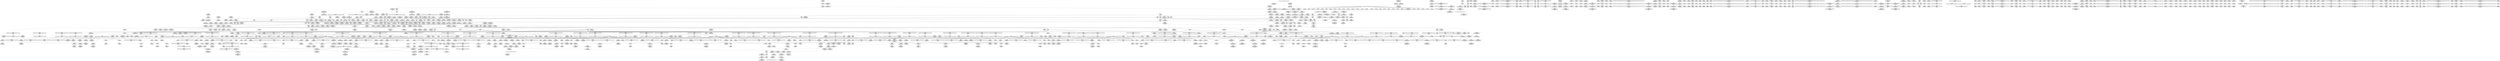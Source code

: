 digraph {
	CE0x5a6faa0 [shape=record,shape=Mrecord,label="{CE0x5a6faa0|__rcu_read_lock:_do.body|*SummSource*}"]
	CE0x5aab7f0 [shape=record,shape=Mrecord,label="{CE0x5aab7f0|rcu_lock_acquire:_tmp5|include/linux/rcupdate.h,418|*SummSink*}"]
	CE0x5a318b0 [shape=record,shape=Mrecord,label="{CE0x5a318b0|current_sid:_cred|security/selinux/hooks.c,218}"]
	CE0x5aab9e0 [shape=record,shape=Mrecord,label="{CE0x5aab9e0|rcu_lock_acquire:_tmp5|include/linux/rcupdate.h,418}"]
	CE0x5af1110 [shape=record,shape=Mrecord,label="{CE0x5af1110|GLOBAL:___preempt_count|Global_var:__preempt_count|*SummSource*}"]
	CE0x5af8300 [shape=record,shape=Mrecord,label="{CE0x5af8300|i64*_getelementptr_inbounds_(_4_x_i64_,_4_x_i64_*___llvm_gcov_ctr133,_i64_0,_i64_3)|*Constant*|*SummSink*}"]
	CE0x5a93f20 [shape=record,shape=Mrecord,label="{CE0x5a93f20|i64*_getelementptr_inbounds_(_4_x_i64_,_4_x_i64_*___llvm_gcov_ctr135,_i64_0,_i64_3)|*Constant*}"]
	CE0x5a6c080 [shape=record,shape=Mrecord,label="{CE0x5a6c080|rcu_read_lock:_tmp5|include/linux/rcupdate.h,882|*SummSink*}"]
	CE0x5a9d3b0 [shape=record,shape=Mrecord,label="{CE0x5a9d3b0|_ret_void,_!dbg_!27717|include/linux/rcupdate.h,419|*SummSource*}"]
	CE0x5a60560 [shape=record,shape=Mrecord,label="{CE0x5a60560|task_sid:_tmp13|security/selinux/hooks.c,208|*SummSource*}"]
	CE0x5ab1e00 [shape=record,shape=Mrecord,label="{CE0x5ab1e00|rcu_read_unlock:_tmp18|include/linux/rcupdate.h,933|*SummSink*}"]
	CE0x5a9a360 [shape=record,shape=Mrecord,label="{CE0x5a9a360|i64*_getelementptr_inbounds_(_4_x_i64_,_4_x_i64_*___llvm_gcov_ctr130,_i64_0,_i64_0)|*Constant*|*SummSink*}"]
	CE0x5a3f8e0 [shape=record,shape=Mrecord,label="{CE0x5a3f8e0|i64_3|*Constant*|*SummSource*}"]
	CE0x59e5c00 [shape=record,shape=Mrecord,label="{CE0x59e5c00|current_has_perm:_perms|Function::current_has_perm&Arg::perms::}"]
	CE0x5a804e0 [shape=record,shape=Mrecord,label="{CE0x5a804e0|rcu_read_unlock:_tmp7|include/linux/rcupdate.h,933}"]
	CE0x5a3fad0 [shape=record,shape=Mrecord,label="{CE0x5a3fad0|GLOBAL:_current_task|Global_var:current_task|*SummSource*}"]
	CE0x5a91e40 [shape=record,shape=Mrecord,label="{CE0x5a91e40|COLLAPSED:_GCMRE___llvm_gcov_ctr129_internal_global_4_x_i64_zeroinitializer:_elem_0:default:}"]
	CE0x6c4fee0 [shape=record,shape=Mrecord,label="{CE0x6c4fee0|selinux_task_setscheduler:_p|Function::selinux_task_setscheduler&Arg::p::}"]
	CE0x5a9fe70 [shape=record,shape=Mrecord,label="{CE0x5a9fe70|rcu_read_lock:_tmp7|include/linux/rcupdate.h,882|*SummSink*}"]
	CE0x5a18a30 [shape=record,shape=Mrecord,label="{CE0x5a18a30|i32_208|*Constant*|*SummSource*}"]
	CE0x5a04b90 [shape=record,shape=Mrecord,label="{CE0x5a04b90|task_sid:_entry|*SummSource*}"]
	CE0x5a6e4b0 [shape=record,shape=Mrecord,label="{CE0x5a6e4b0|_ret_void,_!dbg_!27717|include/linux/rcupdate.h,424|*SummSource*}"]
	CE0x5a998b0 [shape=record,shape=Mrecord,label="{CE0x5a998b0|rcu_read_unlock:_tmp12|include/linux/rcupdate.h,933}"]
	CE0x5a63c00 [shape=record,shape=Mrecord,label="{CE0x5a63c00|task_sid:_do.body}"]
	CE0x5adea30 [shape=record,shape=Mrecord,label="{CE0x5adea30|COLLAPSED:_GCMRE___llvm_gcov_ctr130_internal_global_4_x_i64_zeroinitializer:_elem_0:default:}"]
	CE0x5a021c0 [shape=record,shape=Mrecord,label="{CE0x5a021c0|task_sid:_tmp15|security/selinux/hooks.c,208}"]
	CE0x5b1aca0 [shape=record,shape=Mrecord,label="{CE0x5b1aca0|__preempt_count_sub:_tmp|*SummSink*}"]
	CE0x5a514c0 [shape=record,shape=Mrecord,label="{CE0x5a514c0|i64*_getelementptr_inbounds_(_2_x_i64_,_2_x_i64_*___llvm_gcov_ctr98,_i64_0,_i64_0)|*Constant*|*SummSource*}"]
	CE0x5a51ca0 [shape=record,shape=Mrecord,label="{CE0x5a51ca0|task_sid:_tmp21|security/selinux/hooks.c,208}"]
	CE0x5a52ea0 [shape=record,shape=Mrecord,label="{CE0x5a52ea0|task_sid:_tmp23|security/selinux/hooks.c,208|*SummSink*}"]
	CE0x5a53130 [shape=record,shape=Mrecord,label="{CE0x5a53130|task_sid:_tmp24|security/selinux/hooks.c,208}"]
	CE0x5a96470 [shape=record,shape=Mrecord,label="{CE0x5a96470|rcu_read_unlock:_land.lhs.true2|*SummSource*}"]
	CE0x5a9ab80 [shape=record,shape=Mrecord,label="{CE0x5a9ab80|_call_void_asm_sideeffect_,_memory_,_dirflag_,_fpsr_,_flags_()_#3,_!dbg_!27714,_!srcloc_!27715|include/linux/rcupdate.h,239|*SummSource*}"]
	CE0x5a0fde0 [shape=record,shape=Mrecord,label="{CE0x5a0fde0|VOIDTB_TE:_CE_96,104_}"]
	CE0x59ef5a0 [shape=record,shape=Mrecord,label="{CE0x59ef5a0|current_has_perm:_tmp3}"]
	CE0x5a5a030 [shape=record,shape=Mrecord,label="{CE0x5a5a030|cred_sid:_tmp1|*SummSource*}"]
	CE0x5a123d0 [shape=record,shape=Mrecord,label="{CE0x5a123d0|GLOBAL:_cred_sid|*Constant*|*SummSink*}"]
	CE0x5a06fc0 [shape=record,shape=Mrecord,label="{CE0x5a06fc0|task_sid:_do.end6|*SummSink*}"]
	CE0x5aed6d0 [shape=record,shape=Mrecord,label="{CE0x5aed6d0|__preempt_count_add:_tmp4|./arch/x86/include/asm/preempt.h,72|*SummSink*}"]
	CE0x59ee480 [shape=record,shape=Mrecord,label="{CE0x59ee480|current_has_perm:_tmp|*SummSink*}"]
	CE0x5a0ec70 [shape=record,shape=Mrecord,label="{CE0x5a0ec70|i32_512|*Constant*|*SummSource*}"]
	CE0x5a51530 [shape=record,shape=Mrecord,label="{CE0x5a51530|i8*_getelementptr_inbounds_(_41_x_i8_,_41_x_i8_*_.str44,_i32_0,_i32_0)|*Constant*|*SummSink*}"]
	CE0x5a2fde0 [shape=record,shape=Mrecord,label="{CE0x5a2fde0|rcu_read_lock:_tmp11|include/linux/rcupdate.h,882|*SummSink*}"]
	CE0x5a04f40 [shape=record,shape=Mrecord,label="{CE0x5a04f40|task_sid:_task|Function::task_sid&Arg::task::|*SummSource*}"]
	CE0x5a69a40 [shape=record,shape=Mrecord,label="{CE0x5a69a40|i64*_getelementptr_inbounds_(_11_x_i64_,_11_x_i64_*___llvm_gcov_ctr132,_i64_0,_i64_9)|*Constant*}"]
	CE0x5b1b2f0 [shape=record,shape=Mrecord,label="{CE0x5b1b2f0|__preempt_count_sub:_tmp|*SummSource*}"]
	CE0x5a841c0 [shape=record,shape=Mrecord,label="{CE0x5a841c0|rcu_read_lock:_tmp17|include/linux/rcupdate.h,882}"]
	CE0x5aade60 [shape=record,shape=Mrecord,label="{CE0x5aade60|i64*_getelementptr_inbounds_(_4_x_i64_,_4_x_i64_*___llvm_gcov_ctr128,_i64_0,_i64_3)|*Constant*|*SummSource*}"]
	CE0x5a759b0 [shape=record,shape=Mrecord,label="{CE0x5a759b0|i32_2|*Constant*|*SummSource*}"]
	CE0x5af1740 [shape=record,shape=Mrecord,label="{CE0x5af1740|__rcu_read_unlock:_tmp5|include/linux/rcupdate.h,244|*SummSink*}"]
	CE0x5a02e70 [shape=record,shape=Mrecord,label="{CE0x5a02e70|i1_true|*Constant*}"]
	CE0x59fa360 [shape=record,shape=Mrecord,label="{CE0x59fa360|selinux_task_setscheduler:_tmp11|security/selinux/hooks.c,3643|*SummSource*}"]
	CE0x5ab32b0 [shape=record,shape=Mrecord,label="{CE0x5ab32b0|rcu_lock_release:_tmp2}"]
	CE0x5aa92d0 [shape=record,shape=Mrecord,label="{CE0x5aa92d0|rcu_read_unlock:_tmp10|include/linux/rcupdate.h,933}"]
	CE0x5a5e060 [shape=record,shape=Mrecord,label="{CE0x5a5e060|128:_i8*,_:_CRE_128,136_|*MultipleSource*|Function::cred_sid&Arg::cred::|*LoadInst*|security/selinux/hooks.c,208|security/selinux/hooks.c,196}"]
	CE0x5a13aa0 [shape=record,shape=Mrecord,label="{CE0x5a13aa0|current_sid:_tmp19|security/selinux/hooks.c,218|*SummSource*}"]
	CE0x5a08310 [shape=record,shape=Mrecord,label="{CE0x5a08310|VOIDTB_TE:_CE_20,24_}"]
	CE0x5a19440 [shape=record,shape=Mrecord,label="{CE0x5a19440|task_sid:_tmp}"]
	CE0x59eb270 [shape=record,shape=Mrecord,label="{CE0x59eb270|avc_has_perm:_ssid|Function::avc_has_perm&Arg::ssid::}"]
	CE0x5a1f350 [shape=record,shape=Mrecord,label="{CE0x5a1f350|i8*_getelementptr_inbounds_(_25_x_i8_,_25_x_i8_*_.str45,_i32_0,_i32_0)|*Constant*|*SummSource*}"]
	CE0x5a2e540 [shape=record,shape=Mrecord,label="{CE0x5a2e540|__rcu_read_lock:_tmp1}"]
	CE0x5a81420 [shape=record,shape=Mrecord,label="{CE0x5a81420|rcu_read_lock:_call3|include/linux/rcupdate.h,882|*SummSource*}"]
	CE0x5a3d600 [shape=record,shape=Mrecord,label="{CE0x5a3d600|i64*_getelementptr_inbounds_(_11_x_i64_,_11_x_i64_*___llvm_gcov_ctr125,_i64_0,_i64_1)|*Constant*|*SummSource*}"]
	CE0x5a77010 [shape=record,shape=Mrecord,label="{CE0x5a77010|rcu_lock_acquire:_tmp6}"]
	CE0x5a3f660 [shape=record,shape=Mrecord,label="{CE0x5a3f660|current_sid:_tmp6|security/selinux/hooks.c,218|*SummSource*}"]
	CE0x5a74ce0 [shape=record,shape=Mrecord,label="{CE0x5a74ce0|i64*_getelementptr_inbounds_(_4_x_i64_,_4_x_i64_*___llvm_gcov_ctr134,_i64_0,_i64_3)|*Constant*}"]
	CE0x5a4c590 [shape=record,shape=Mrecord,label="{CE0x5a4c590|GLOBAL:_rcu_lock_map|Global_var:rcu_lock_map|*SummSource*}"]
	CE0x59fb770 [shape=record,shape=Mrecord,label="{CE0x59fb770|selinux_task_setscheduler:_tmp8|security/selinux/hooks.c,3642|*SummSink*}"]
	CE0x5b170b0 [shape=record,shape=Mrecord,label="{CE0x5b170b0|i64*_getelementptr_inbounds_(_4_x_i64_,_4_x_i64_*___llvm_gcov_ctr134,_i64_0,_i64_0)|*Constant*}"]
	CE0x5a83b10 [shape=record,shape=Mrecord,label="{CE0x5a83b10|i64*_getelementptr_inbounds_(_11_x_i64_,_11_x_i64_*___llvm_gcov_ctr127,_i64_0,_i64_8)|*Constant*}"]
	CE0x5af2780 [shape=record,shape=Mrecord,label="{CE0x5af2780|rcu_lock_acquire:_tmp4|include/linux/rcupdate.h,418|*SummSource*}"]
	CE0x5a6af90 [shape=record,shape=Mrecord,label="{CE0x5a6af90|i64*_getelementptr_inbounds_(_11_x_i64_,_11_x_i64_*___llvm_gcov_ctr132,_i64_0,_i64_10)|*Constant*}"]
	CE0x5a361e0 [shape=record,shape=Mrecord,label="{CE0x5a361e0|task_sid:_tmp11|security/selinux/hooks.c,208|*SummSink*}"]
	CE0x59f7260 [shape=record,shape=Mrecord,label="{CE0x59f7260|selinux_task_setscheduler:_tmp6|security/selinux/hooks.c,3640}"]
	CE0x5b0e310 [shape=record,shape=Mrecord,label="{CE0x5b0e310|__preempt_count_sub:_do.body|*SummSink*}"]
	CE0x5a04ca0 [shape=record,shape=Mrecord,label="{CE0x5a04ca0|task_sid:_entry|*SummSink*}"]
	CE0x5af2cf0 [shape=record,shape=Mrecord,label="{CE0x5af2cf0|__rcu_read_unlock:_tmp}"]
	CE0x5a02450 [shape=record,shape=Mrecord,label="{CE0x5a02450|task_sid:_tmp15|security/selinux/hooks.c,208|*SummSink*}"]
	CE0x5b16fa0 [shape=record,shape=Mrecord,label="{CE0x5b16fa0|__preempt_count_add:_tmp1}"]
	CE0x59f6c10 [shape=record,shape=Mrecord,label="{CE0x59f6c10|selinux_task_setscheduler:_call1|security/selinux/hooks.c,3642}"]
	CE0x5aa7980 [shape=record,shape=Mrecord,label="{CE0x5aa7980|__rcu_read_lock:_tmp3|*SummSource*}"]
	CE0x5a1b4d0 [shape=record,shape=Mrecord,label="{CE0x5a1b4d0|current_sid:_tmp9|security/selinux/hooks.c,218|*SummSource*}"]
	CE0x5a6da40 [shape=record,shape=Mrecord,label="{CE0x5a6da40|rcu_lock_release:_entry}"]
	CE0x5a39160 [shape=record,shape=Mrecord,label="{CE0x5a39160|current_sid:_land.lhs.true|*SummSink*}"]
	CE0x5a62620 [shape=record,shape=Mrecord,label="{CE0x5a62620|i64*_getelementptr_inbounds_(_2_x_i64_,_2_x_i64_*___llvm_gcov_ctr98,_i64_0,_i64_1)|*Constant*|*SummSource*}"]
	CE0x5a6e790 [shape=record,shape=Mrecord,label="{CE0x5a6e790|_call_void___rcu_read_unlock()_#10,_!dbg_!27734|include/linux/rcupdate.h,937|*SummSink*}"]
	CE0x5a30ed0 [shape=record,shape=Mrecord,label="{CE0x5a30ed0|get_current:_entry}"]
	CE0x5a751e0 [shape=record,shape=Mrecord,label="{CE0x5a751e0|__rcu_read_unlock:_tmp4|include/linux/rcupdate.h,244|*SummSource*}"]
	CE0x5a3e330 [shape=record,shape=Mrecord,label="{CE0x5a3e330|GLOBAL:_rcu_read_lock|*Constant*|*SummSource*}"]
	CE0x5aa4620 [shape=record,shape=Mrecord,label="{CE0x5aa4620|rcu_read_lock:_do.body}"]
	CE0x5af8830 [shape=record,shape=Mrecord,label="{CE0x5af8830|__rcu_read_unlock:_bb|*SummSink*}"]
	CE0x5af8a10 [shape=record,shape=Mrecord,label="{CE0x5af8a10|rcu_lock_release:_tmp7}"]
	CE0x5a20120 [shape=record,shape=Mrecord,label="{CE0x5a20120|_call_void_lockdep_rcu_suspicious(i8*_getelementptr_inbounds_(_25_x_i8_,_25_x_i8_*_.str3,_i32_0,_i32_0),_i32_218,_i8*_getelementptr_inbounds_(_45_x_i8_,_45_x_i8_*_.str12,_i32_0,_i32_0))_#10,_!dbg_!27727|security/selinux/hooks.c,218|*SummSource*}"]
	CE0x5a7ea20 [shape=record,shape=Mrecord,label="{CE0x5a7ea20|_ret_void,_!dbg_!27735|include/linux/rcupdate.h,938}"]
	CE0x59ef400 [shape=record,shape=Mrecord,label="{CE0x59ef400|GLOBAL:_current_sid|*Constant*}"]
	CE0x5a39910 [shape=record,shape=Mrecord,label="{CE0x5a39910|_call_void_mcount()_#3|*SummSource*}"]
	CE0x5a83770 [shape=record,shape=Mrecord,label="{CE0x5a83770|rcu_read_lock:_tmp16|include/linux/rcupdate.h,882|*SummSink*}"]
	CE0x5a33d60 [shape=record,shape=Mrecord,label="{CE0x5a33d60|current_sid:_sid|security/selinux/hooks.c,220}"]
	CE0x5a6a8e0 [shape=record,shape=Mrecord,label="{CE0x5a6a8e0|rcu_read_unlock:_tmp20|include/linux/rcupdate.h,933}"]
	CE0x5a8a380 [shape=record,shape=Mrecord,label="{CE0x5a8a380|__preempt_count_add:_tmp2}"]
	CE0x5a63d00 [shape=record,shape=Mrecord,label="{CE0x5a63d00|task_sid:_do.body|*SummSource*}"]
	CE0x59edd50 [shape=record,shape=Mrecord,label="{CE0x59edd50|current_sid:_do.end|*SummSink*}"]
	CE0x5a35840 [shape=record,shape=Mrecord,label="{CE0x5a35840|_call_void_rcu_read_lock()_#10,_!dbg_!27712|security/selinux/hooks.c,207|*SummSource*}"]
	CE0x5a53fc0 [shape=record,shape=Mrecord,label="{CE0x5a53fc0|i64*_getelementptr_inbounds_(_13_x_i64_,_13_x_i64_*___llvm_gcov_ctr126,_i64_0,_i64_11)|*Constant*|*SummSink*}"]
	CE0x5af21e0 [shape=record,shape=Mrecord,label="{CE0x5af21e0|rcu_lock_release:___here|*SummSink*}"]
	CE0x5a4e080 [shape=record,shape=Mrecord,label="{CE0x5a4e080|_call_void_mcount()_#3}"]
	CE0x5a59b20 [shape=record,shape=Mrecord,label="{CE0x5a59b20|task_sid:_tmp1|*SummSink*}"]
	CE0x5a04250 [shape=record,shape=Mrecord,label="{CE0x5a04250|GLOBAL:_task_sid|*Constant*}"]
	CE0x5a51060 [shape=record,shape=Mrecord,label="{CE0x5a51060|rcu_read_lock:_entry|*SummSource*}"]
	CE0x5a4d360 [shape=record,shape=Mrecord,label="{CE0x5a4d360|task_sid:_tmp3|*SummSink*}"]
	CE0x5a6b100 [shape=record,shape=Mrecord,label="{CE0x5a6b100|rcu_read_unlock:_tmp21|include/linux/rcupdate.h,935}"]
	CE0x5aafa40 [shape=record,shape=Mrecord,label="{CE0x5aafa40|rcu_read_unlock:_tobool1|include/linux/rcupdate.h,933|*SummSource*}"]
	CE0x5aad1f0 [shape=record,shape=Mrecord,label="{CE0x5aad1f0|GLOBAL:_rcu_read_unlock.__warned|Global_var:rcu_read_unlock.__warned|*SummSink*}"]
	CE0x5a99390 [shape=record,shape=Mrecord,label="{CE0x5a99390|rcu_lock_acquire:_tmp1|*SummSource*}"]
	CE0x5a6bac0 [shape=record,shape=Mrecord,label="{CE0x5a6bac0|cred_sid:_security|security/selinux/hooks.c,196|*SummSource*}"]
	CE0x5a62cf0 [shape=record,shape=Mrecord,label="{CE0x5a62cf0|task_sid:_tmp9|security/selinux/hooks.c,208}"]
	CE0x5a66810 [shape=record,shape=Mrecord,label="{CE0x5a66810|cred_sid:_tmp3|*SummSink*}"]
	CE0x5a174a0 [shape=record,shape=Mrecord,label="{CE0x5a174a0|_ret_i32_%retval.0,_!dbg_!27728|security/selinux/avc.c,775}"]
	CE0x5a30150 [shape=record,shape=Mrecord,label="{CE0x5a30150|rcu_read_lock:_tmp12|include/linux/rcupdate.h,882|*SummSource*}"]
	CE0x5a33660 [shape=record,shape=Mrecord,label="{CE0x5a33660|current_sid:_tmp23|security/selinux/hooks.c,218|*SummSink*}"]
	CE0x5a63320 [shape=record,shape=Mrecord,label="{CE0x5a63320|task_sid:_do.body5|*SummSource*}"]
	CE0x5af1310 [shape=record,shape=Mrecord,label="{CE0x5af1310|GLOBAL:___preempt_count|Global_var:__preempt_count|*SummSink*}"]
	CE0x5a980c0 [shape=record,shape=Mrecord,label="{CE0x5a980c0|rcu_lock_acquire:_bb|*SummSink*}"]
	CE0x5a08950 [shape=record,shape=Mrecord,label="{CE0x5a08950|selinux_task_setscheduler:_tmp2|security/selinux/hooks.c,3639}"]
	CE0x77ee920 [shape=record,shape=Mrecord,label="{CE0x77ee920|selinux_task_setscheduler:_p|Function::selinux_task_setscheduler&Arg::p::|*SummSink*}"]
	CE0x5a0bf80 [shape=record,shape=Mrecord,label="{CE0x5a0bf80|VOIDTB_TE:_CE_152,160_}"]
	CE0x5a5b630 [shape=record,shape=Mrecord,label="{CE0x5a5b630|task_sid:_real_cred|security/selinux/hooks.c,208}"]
	CE0x5a3f010 [shape=record,shape=Mrecord,label="{CE0x5a3f010|i64*_getelementptr_inbounds_(_4_x_i64_,_4_x_i64_*___llvm_gcov_ctr128,_i64_0,_i64_0)|*Constant*}"]
	CE0x5a921a0 [shape=record,shape=Mrecord,label="{CE0x5a921a0|rcu_read_unlock:_tmp1|*SummSource*}"]
	CE0x5a58dd0 [shape=record,shape=Mrecord,label="{CE0x5a58dd0|rcu_lock_release:_tmp4|include/linux/rcupdate.h,423|*SummSink*}"]
	CE0x5a7fae0 [shape=record,shape=Mrecord,label="{CE0x5a7fae0|rcu_read_lock:_bb}"]
	CE0x5aa25b0 [shape=record,shape=Mrecord,label="{CE0x5aa25b0|cred_sid:_tmp6|security/selinux/hooks.c,197}"]
	CE0x5a53af0 [shape=record,shape=Mrecord,label="{CE0x5a53af0|i64*_getelementptr_inbounds_(_13_x_i64_,_13_x_i64_*___llvm_gcov_ctr126,_i64_0,_i64_9)|*Constant*|*SummSink*}"]
	CE0x5af1180 [shape=record,shape=Mrecord,label="{CE0x5af1180|GLOBAL:___preempt_count|Global_var:__preempt_count}"]
	CE0x5a060f0 [shape=record,shape=Mrecord,label="{CE0x5a060f0|current_sid:_entry|*SummSink*}"]
	CE0x5a17c60 [shape=record,shape=Mrecord,label="{CE0x5a17c60|_ret_i32_%retval.0,_!dbg_!27728|security/selinux/avc.c,775|*SummSource*}"]
	CE0x5a1c5a0 [shape=record,shape=Mrecord,label="{CE0x5a1c5a0|_call_void_lockdep_rcu_suspicious(i8*_getelementptr_inbounds_(_25_x_i8_,_25_x_i8_*_.str45,_i32_0,_i32_0),_i32_883,_i8*_getelementptr_inbounds_(_42_x_i8_,_42_x_i8_*_.str46,_i32_0,_i32_0))_#10,_!dbg_!27728|include/linux/rcupdate.h,882}"]
	CE0x5a34fd0 [shape=record,shape=Mrecord,label="{CE0x5a34fd0|current_sid:_tmp24|security/selinux/hooks.c,220}"]
	CE0x5aa4730 [shape=record,shape=Mrecord,label="{CE0x5aa4730|rcu_read_lock:_do.body|*SummSource*}"]
	CE0x5a007d0 [shape=record,shape=Mrecord,label="{CE0x5a007d0|i64*_getelementptr_inbounds_(_4_x_i64_,_4_x_i64_*___llvm_gcov_ctr129,_i64_0,_i64_2)|*Constant*}"]
	CE0x5af1030 [shape=record,shape=Mrecord,label="{CE0x5af1030|i64*_getelementptr_inbounds_(_4_x_i64_,_4_x_i64_*___llvm_gcov_ctr133,_i64_0,_i64_2)|*Constant*|*SummSource*}"]
	CE0x5a51920 [shape=record,shape=Mrecord,label="{CE0x5a51920|task_sid:_tmp20|security/selinux/hooks.c,208|*SummSink*}"]
	CE0x5b168c0 [shape=record,shape=Mrecord,label="{CE0x5b168c0|__rcu_read_unlock:_do.end}"]
	CE0x5a14c50 [shape=record,shape=Mrecord,label="{CE0x5a14c50|i8*_getelementptr_inbounds_(_45_x_i8_,_45_x_i8_*_.str12,_i32_0,_i32_0)|*Constant*}"]
	CE0x5aae8e0 [shape=record,shape=Mrecord,label="{CE0x5aae8e0|__preempt_count_add:_tmp5|./arch/x86/include/asm/preempt.h,72|*SummSource*}"]
	CE0x5a61ff0 [shape=record,shape=Mrecord,label="{CE0x5a61ff0|rcu_read_unlock:_call3|include/linux/rcupdate.h,933|*SummSource*}"]
	CE0x5a654a0 [shape=record,shape=Mrecord,label="{CE0x5a654a0|task_sid:_tobool1|security/selinux/hooks.c,208|*SummSource*}"]
	CE0x59e7c00 [shape=record,shape=Mrecord,label="{CE0x59e7c00|selinux_task_setscheduler:_call1|security/selinux/hooks.c,3642|*SummSource*}"]
	CE0x5a135d0 [shape=record,shape=Mrecord,label="{CE0x5a135d0|selinux_task_setscheduler:_tmp8|security/selinux/hooks.c,3642}"]
	CE0x5a64a10 [shape=record,shape=Mrecord,label="{CE0x5a64a10|task_sid:_do.end}"]
	CE0x5b21930 [shape=record,shape=Mrecord,label="{CE0x5b21930|__preempt_count_sub:_bb}"]
	CE0x59ff6f0 [shape=record,shape=Mrecord,label="{CE0x59ff6f0|i64*_getelementptr_inbounds_(_6_x_i64_,_6_x_i64_*___llvm_gcov_ctr287,_i64_0,_i64_0)|*Constant*|*SummSource*}"]
	CE0x5a80780 [shape=record,shape=Mrecord,label="{CE0x5a80780|rcu_read_unlock:_tmp7|include/linux/rcupdate.h,933|*SummSink*}"]
	CE0x5a4ae30 [shape=record,shape=Mrecord,label="{CE0x5a4ae30|get_current:_tmp3|*SummSource*}"]
	CE0x5a6eb00 [shape=record,shape=Mrecord,label="{CE0x5a6eb00|GLOBAL:___rcu_read_unlock|*Constant*|*SummSource*}"]
	CE0x5a87f40 [shape=record,shape=Mrecord,label="{CE0x5a87f40|rcu_read_lock:_tmp9|include/linux/rcupdate.h,882|*SummSink*}"]
	CE0x5a3d4b0 [shape=record,shape=Mrecord,label="{CE0x5a3d4b0|i64*_getelementptr_inbounds_(_13_x_i64_,_13_x_i64_*___llvm_gcov_ctr126,_i64_0,_i64_8)|*Constant*|*SummSink*}"]
	CE0x5a518b0 [shape=record,shape=Mrecord,label="{CE0x5a518b0|task_sid:_tmp20|security/selinux/hooks.c,208|*SummSource*}"]
	CE0x59e81d0 [shape=record,shape=Mrecord,label="{CE0x59e81d0|_call_void_mcount()_#3|*SummSource*}"]
	CE0x5a36900 [shape=record,shape=Mrecord,label="{CE0x5a36900|rcu_read_lock:_entry|*SummSink*}"]
	CE0x5aa2be0 [shape=record,shape=Mrecord,label="{CE0x5aa2be0|rcu_read_unlock:_do.end}"]
	CE0x5a7e5c0 [shape=record,shape=Mrecord,label="{CE0x5a7e5c0|rcu_read_unlock:_entry|*SummSink*}"]
	CE0x5a88210 [shape=record,shape=Mrecord,label="{CE0x5a88210|_call_void_mcount()_#3|*SummSink*}"]
	CE0x59f9ad0 [shape=record,shape=Mrecord,label="{CE0x59f9ad0|selinux_task_setscheduler:_tmp10|security/selinux/hooks.c,3643|*SummSource*}"]
	CE0x5aa6900 [shape=record,shape=Mrecord,label="{CE0x5aa6900|__rcu_read_lock:_tmp4|include/linux/rcupdate.h,239|*SummSink*}"]
	CE0x5a3e640 [shape=record,shape=Mrecord,label="{CE0x5a3e640|current_sid:_tmp4|security/selinux/hooks.c,218}"]
	CE0x5a16060 [shape=record,shape=Mrecord,label="{CE0x5a16060|current_sid:_tmp19|security/selinux/hooks.c,218|*SummSink*}"]
	CE0x5a33e30 [shape=record,shape=Mrecord,label="{CE0x5a33e30|current_sid:_sid|security/selinux/hooks.c,220|*SummSource*}"]
	CE0x5a4e5f0 [shape=record,shape=Mrecord,label="{CE0x5a4e5f0|task_sid:_tmp19|security/selinux/hooks.c,208|*SummSink*}"]
	CE0x5a4ddf0 [shape=record,shape=Mrecord,label="{CE0x5a4ddf0|rcu_read_lock:_tmp3|*SummSink*}"]
	CE0x5af8170 [shape=record,shape=Mrecord,label="{CE0x5af8170|i64*_getelementptr_inbounds_(_4_x_i64_,_4_x_i64_*___llvm_gcov_ctr133,_i64_0,_i64_3)|*Constant*|*SummSource*}"]
	CE0x5a1fb30 [shape=record,shape=Mrecord,label="{CE0x5a1fb30|i32_883|*Constant*|*SummSink*}"]
	CE0x5aa8910 [shape=record,shape=Mrecord,label="{CE0x5aa8910|rcu_read_unlock:_tobool1|include/linux/rcupdate.h,933|*SummSink*}"]
	CE0x59e63a0 [shape=record,shape=Mrecord,label="{CE0x59e63a0|selinux_task_setscheduler:_tmp5|security/selinux/hooks.c,3639|*SummSource*}"]
	CE0x5a77890 [shape=record,shape=Mrecord,label="{CE0x5a77890|rcu_lock_acquire:_tmp7|*SummSink*}"]
	CE0x5a955f0 [shape=record,shape=Mrecord,label="{CE0x5a955f0|_call_void_lock_acquire(%struct.lockdep_map*_%map,_i32_0,_i32_0,_i32_2,_i32_0,_%struct.lockdep_map*_null,_i64_ptrtoint_(i8*_blockaddress(_rcu_lock_acquire,_%__here)_to_i64))_#10,_!dbg_!27716|include/linux/rcupdate.h,418|*SummSource*}"]
	CE0x5a60b70 [shape=record,shape=Mrecord,label="{CE0x5a60b70|rcu_read_lock:_tmp6|include/linux/rcupdate.h,882}"]
	CE0x5a3d590 [shape=record,shape=Mrecord,label="{CE0x5a3d590|i64*_getelementptr_inbounds_(_11_x_i64_,_11_x_i64_*___llvm_gcov_ctr125,_i64_0,_i64_1)|*Constant*}"]
	CE0x5a633e0 [shape=record,shape=Mrecord,label="{CE0x5a633e0|task_sid:_do.body5|*SummSink*}"]
	CE0x5adf7e0 [shape=record,shape=Mrecord,label="{CE0x5adf7e0|_call_void___preempt_count_sub(i32_1)_#10,_!dbg_!27715|include/linux/rcupdate.h,244|*SummSink*}"]
	CE0x5a0a600 [shape=record,shape=Mrecord,label="{CE0x5a0a600|current_sid:_tmp12|security/selinux/hooks.c,218}"]
	CE0x5a0a780 [shape=record,shape=Mrecord,label="{CE0x5a0a780|current_sid:_tmp12|security/selinux/hooks.c,218|*SummSource*}"]
	CE0x5b21140 [shape=record,shape=Mrecord,label="{CE0x5b21140|i64*_getelementptr_inbounds_(_4_x_i64_,_4_x_i64_*___llvm_gcov_ctr129,_i64_0,_i64_1)|*Constant*|*SummSink*}"]
	CE0x5aabd10 [shape=record,shape=Mrecord,label="{CE0x5aabd10|rcu_read_unlock:_tmp12|include/linux/rcupdate.h,933|*SummSource*}"]
	CE0x5ab1b60 [shape=record,shape=Mrecord,label="{CE0x5ab1b60|rcu_read_unlock:_tmp18|include/linux/rcupdate.h,933}"]
	CE0x5a181f0 [shape=record,shape=Mrecord,label="{CE0x5a181f0|_call_void_lockdep_rcu_suspicious(i8*_getelementptr_inbounds_(_25_x_i8_,_25_x_i8_*_.str3,_i32_0,_i32_0),_i32_208,_i8*_getelementptr_inbounds_(_41_x_i8_,_41_x_i8_*_.str44,_i32_0,_i32_0))_#10,_!dbg_!27732|security/selinux/hooks.c,208|*SummSink*}"]
	CE0x5a5eba0 [shape=record,shape=Mrecord,label="{CE0x5a5eba0|task_sid:_tmp17|security/selinux/hooks.c,208|*SummSource*}"]
	CE0x5a08a60 [shape=record,shape=Mrecord,label="{CE0x5a08a60|selinux_task_setscheduler:_tmp2|security/selinux/hooks.c,3639|*SummSink*}"]
	CE0x5a754c0 [shape=record,shape=Mrecord,label="{CE0x5a754c0|__rcu_read_unlock:_do.body}"]
	CE0x5a1a220 [shape=record,shape=Mrecord,label="{CE0x5a1a220|i64*_getelementptr_inbounds_(_11_x_i64_,_11_x_i64_*___llvm_gcov_ctr125,_i64_0,_i64_8)|*Constant*|*SummSink*}"]
	CE0x5a17a20 [shape=record,shape=Mrecord,label="{CE0x5a17a20|avc_has_perm:_auditdata|Function::avc_has_perm&Arg::auditdata::|*SummSource*}"]
	CE0x5b215f0 [shape=record,shape=Mrecord,label="{CE0x5b215f0|__preempt_count_add:_tmp7|./arch/x86/include/asm/preempt.h,73|*SummSource*}"]
	CE0x5aad0a0 [shape=record,shape=Mrecord,label="{CE0x5aad0a0|_call_void___preempt_count_add(i32_1)_#10,_!dbg_!27711|include/linux/rcupdate.h,239|*SummSink*}"]
	CE0x5a5d510 [shape=record,shape=Mrecord,label="{CE0x5a5d510|task_sid:_tmp6|security/selinux/hooks.c,208}"]
	CE0x5a0a460 [shape=record,shape=Mrecord,label="{CE0x5a0a460|current_sid:_tmp11|security/selinux/hooks.c,218|*SummSink*}"]
	CE0x5a834d0 [shape=record,shape=Mrecord,label="{CE0x5a834d0|rcu_read_lock:_tmp16|include/linux/rcupdate.h,882}"]
	CE0x5a591c0 [shape=record,shape=Mrecord,label="{CE0x5a591c0|rcu_lock_release:_tmp5|include/linux/rcupdate.h,423}"]
	CE0x5a37aa0 [shape=record,shape=Mrecord,label="{CE0x5a37aa0|_ret_i32_%tmp6,_!dbg_!27716|security/selinux/hooks.c,197}"]
	CE0x5a9f570 [shape=record,shape=Mrecord,label="{CE0x5a9f570|rcu_read_lock:_tmp4|include/linux/rcupdate.h,882|*SummSource*}"]
	CE0x5a93e50 [shape=record,shape=Mrecord,label="{CE0x5a93e50|rcu_read_unlock:_if.then}"]
	CE0x5a85350 [shape=record,shape=Mrecord,label="{CE0x5a85350|get_current:_tmp1}"]
	CE0x5b1b7a0 [shape=record,shape=Mrecord,label="{CE0x5b1b7a0|i64*_getelementptr_inbounds_(_4_x_i64_,_4_x_i64_*___llvm_gcov_ctr134,_i64_0,_i64_1)|*Constant*|*SummSource*}"]
	CE0x5aa5fe0 [shape=record,shape=Mrecord,label="{CE0x5aa5fe0|GLOBAL:___llvm_gcov_ctr127|Global_var:__llvm_gcov_ctr127}"]
	CE0x59e9190 [shape=record,shape=Mrecord,label="{CE0x59e9190|selinux_task_setscheduler:_entry|*SummSink*}"]
	CE0x5a215d0 [shape=record,shape=Mrecord,label="{CE0x5a215d0|current_has_perm:_tmp|*SummSource*}"]
	CE0x5a7b680 [shape=record,shape=Mrecord,label="{CE0x5a7b680|__preempt_count_sub:_tmp2}"]
	CE0x5aa3af0 [shape=record,shape=Mrecord,label="{CE0x5aa3af0|i64*_getelementptr_inbounds_(_11_x_i64_,_11_x_i64_*___llvm_gcov_ctr132,_i64_0,_i64_1)|*Constant*|*SummSource*}"]
	CE0x5aa7c30 [shape=record,shape=Mrecord,label="{CE0x5aa7c30|rcu_read_lock:_tmp|*SummSource*}"]
	CE0x5a64920 [shape=record,shape=Mrecord,label="{CE0x5a64920|rcu_read_unlock:_tmp4|include/linux/rcupdate.h,933|*SummSource*}"]
	CE0x5adaf10 [shape=record,shape=Mrecord,label="{CE0x5adaf10|i8*_undef|*Constant*}"]
	CE0x5a59dc0 [shape=record,shape=Mrecord,label="{CE0x5a59dc0|i64*_getelementptr_inbounds_(_13_x_i64_,_13_x_i64_*___llvm_gcov_ctr126,_i64_0,_i64_1)|*Constant*}"]
	CE0x5a5ab60 [shape=record,shape=Mrecord,label="{CE0x5a5ab60|i64*_getelementptr_inbounds_(_13_x_i64_,_13_x_i64_*___llvm_gcov_ctr126,_i64_0,_i64_1)|*Constant*|*SummSink*}"]
	CE0x5a4d950 [shape=record,shape=Mrecord,label="{CE0x5a4d950|i64*_getelementptr_inbounds_(_2_x_i64_,_2_x_i64_*___llvm_gcov_ctr98,_i64_0,_i64_0)|*Constant*|*SummSink*}"]
	CE0x5a10d20 [shape=record,shape=Mrecord,label="{CE0x5a10d20|selinux_task_setscheduler:_tobool|security/selinux/hooks.c,3639}"]
	CE0x59fc980 [shape=record,shape=Mrecord,label="{CE0x59fc980|selinux_task_setscheduler:_tmp5|security/selinux/hooks.c,3639}"]
	CE0x5a96dc0 [shape=record,shape=Mrecord,label="{CE0x5a96dc0|rcu_lock_acquire:___here|*SummSink*}"]
	CE0x5a7b7f0 [shape=record,shape=Mrecord,label="{CE0x5a7b7f0|__preempt_count_sub:_tmp3|*SummSink*}"]
	CE0x5a6ca60 [shape=record,shape=Mrecord,label="{CE0x5a6ca60|rcu_read_unlock:_tmp22|include/linux/rcupdate.h,935}"]
	CE0x5aafef0 [shape=record,shape=Mrecord,label="{CE0x5aafef0|__rcu_read_lock:_tmp5|include/linux/rcupdate.h,239}"]
	CE0x5a19eb0 [shape=record,shape=Mrecord,label="{CE0x5a19eb0|current_sid:_tmp13|security/selinux/hooks.c,218}"]
	CE0x5a401b0 [shape=record,shape=Mrecord,label="{CE0x5a401b0|_call_void_mcount()_#3|*SummSource*}"]
	CE0x59fb210 [shape=record,shape=Mrecord,label="{CE0x59fb210|i64*_getelementptr_inbounds_(_6_x_i64_,_6_x_i64_*___llvm_gcov_ctr287,_i64_0,_i64_4)|*Constant*|*SummSource*}"]
	CE0x5af1c40 [shape=record,shape=Mrecord,label="{CE0x5af1c40|rcu_lock_release:_tmp|*SummSource*}"]
	CE0x59ef770 [shape=record,shape=Mrecord,label="{CE0x59ef770|current_has_perm:_tmp3|*SummSink*}"]
	CE0x5a079e0 [shape=record,shape=Mrecord,label="{CE0x5a079e0|_ret_i32_%tmp24,_!dbg_!27742|security/selinux/hooks.c,220|*SummSource*}"]
	CE0x5a12140 [shape=record,shape=Mrecord,label="{CE0x5a12140|GLOBAL:_cred_sid|*Constant*}"]
	CE0x5a69540 [shape=record,shape=Mrecord,label="{CE0x5a69540|i8*_getelementptr_inbounds_(_44_x_i8_,_44_x_i8_*_.str47,_i32_0,_i32_0)|*Constant*}"]
	CE0x5aeee30 [shape=record,shape=Mrecord,label="{CE0x5aeee30|void_(i32*,_i32,_i32*)*_asm_addl_$1,_%gs:$0_,_*m,ri,*m,_dirflag_,_fpsr_,_flags_|*SummSink*}"]
	CE0x59f4ae0 [shape=record,shape=Mrecord,label="{CE0x59f4ae0|current_sid:_call|security/selinux/hooks.c,218|*SummSource*}"]
	CE0x5a89950 [shape=record,shape=Mrecord,label="{CE0x5a89950|COLLAPSED:_GCMRE___llvm_gcov_ctr128_internal_global_4_x_i64_zeroinitializer:_elem_0:default:}"]
	CE0x5a93190 [shape=record,shape=Mrecord,label="{CE0x5a93190|__rcu_read_lock:_tmp7|include/linux/rcupdate.h,240|*SummSource*}"]
	CE0x5a3f6d0 [shape=record,shape=Mrecord,label="{CE0x5a3f6d0|i64_2|*Constant*}"]
	CE0x59ecdc0 [shape=record,shape=Mrecord,label="{CE0x59ecdc0|current_sid:_do.end}"]
	CE0x5a0eb20 [shape=record,shape=Mrecord,label="{CE0x5a0eb20|i32_512|*Constant*}"]
	CE0x5a36560 [shape=record,shape=Mrecord,label="{CE0x5a36560|current_sid:_tmp1|*SummSource*}"]
	CE0x5a79100 [shape=record,shape=Mrecord,label="{CE0x5a79100|__rcu_read_unlock:_tmp2}"]
	CE0x5a84230 [shape=record,shape=Mrecord,label="{CE0x5a84230|rcu_read_lock:_tmp17|include/linux/rcupdate.h,882|*SummSource*}"]
	CE0x5a124a0 [shape=record,shape=Mrecord,label="{CE0x5a124a0|cred_sid:_entry}"]
	CE0x5b166f0 [shape=record,shape=Mrecord,label="{CE0x5b166f0|i64*_getelementptr_inbounds_(_4_x_i64_,_4_x_i64_*___llvm_gcov_ctr129,_i64_0,_i64_2)|*Constant*|*SummSink*}"]
	CE0x5a6ed20 [shape=record,shape=Mrecord,label="{CE0x5a6ed20|_ret_void,_!dbg_!27717|include/linux/rcupdate.h,245|*SummSink*}"]
	CE0x5a81a90 [shape=record,shape=Mrecord,label="{CE0x5a81a90|rcu_read_unlock:_tmp13|include/linux/rcupdate.h,933}"]
	CE0x59f5170 [shape=record,shape=Mrecord,label="{CE0x59f5170|i64_2|*Constant*|*SummSink*}"]
	CE0x5a10e90 [shape=record,shape=Mrecord,label="{CE0x5a10e90|_call_void_mcount()_#3|*SummSource*}"]
	CE0x5a04060 [shape=record,shape=Mrecord,label="{CE0x5a04060|current_sid:_tmp16|security/selinux/hooks.c,218|*SummSink*}"]
	CE0x5a842a0 [shape=record,shape=Mrecord,label="{CE0x5a842a0|rcu_read_lock:_tmp17|include/linux/rcupdate.h,882|*SummSink*}"]
	CE0x5aaad70 [shape=record,shape=Mrecord,label="{CE0x5aaad70|GLOBAL:___preempt_count_add|*Constant*|*SummSink*}"]
	CE0x5ad82b0 [shape=record,shape=Mrecord,label="{CE0x5ad82b0|__rcu_read_lock:_bb|*SummSource*}"]
	CE0x5a7f690 [shape=record,shape=Mrecord,label="{CE0x5a7f690|rcu_read_unlock:_tmp2}"]
	CE0x5af7120 [shape=record,shape=Mrecord,label="{CE0x5af7120|GLOBAL:_lock_release|*Constant*|*SummSource*}"]
	CE0x59f6270 [shape=record,shape=Mrecord,label="{CE0x59f6270|selinux_task_setscheduler:_tmp}"]
	CE0x5a99960 [shape=record,shape=Mrecord,label="{CE0x5a99960|_ret_void,_!dbg_!27719|./arch/x86/include/asm/preempt.h,73|*SummSink*}"]
	CE0x5a5cac0 [shape=record,shape=Mrecord,label="{CE0x5a5cac0|cred_sid:_tmp2|*SummSource*}"]
	CE0x5a4bdc0 [shape=record,shape=Mrecord,label="{CE0x5a4bdc0|task_sid:_tmp14|security/selinux/hooks.c,208}"]
	CE0x5a961e0 [shape=record,shape=Mrecord,label="{CE0x5a961e0|_call_void_asm_sideeffect_,_memory_,_dirflag_,_fpsr_,_flags_()_#3,_!dbg_!27711,_!srcloc_!27714|include/linux/rcupdate.h,244|*SummSink*}"]
	CE0x5a03890 [shape=record,shape=Mrecord,label="{CE0x5a03890|current_sid:_tmp15|security/selinux/hooks.c,218|*SummSink*}"]
	CE0x5a6bf20 [shape=record,shape=Mrecord,label="{CE0x5a6bf20|rcu_read_lock:_tmp5|include/linux/rcupdate.h,882|*SummSource*}"]
	CE0x5a3ea10 [shape=record,shape=Mrecord,label="{CE0x5a3ea10|i64_0|*Constant*}"]
	CE0x5a66020 [shape=record,shape=Mrecord,label="{CE0x5a66020|i64*_getelementptr_inbounds_(_2_x_i64_,_2_x_i64_*___llvm_gcov_ctr131,_i64_0,_i64_0)|*Constant*|*SummSource*}"]
	CE0x59f0220 [shape=record,shape=Mrecord,label="{CE0x59f0220|current_sid:_tmp3|*SummSource*}"]
	CE0x5a6db60 [shape=record,shape=Mrecord,label="{CE0x5a6db60|_ret_void,_!dbg_!27717|include/linux/rcupdate.h,424|*SummSink*}"]
	CE0x59e5f20 [shape=record,shape=Mrecord,label="{CE0x59e5f20|_ret_i32_%call2,_!dbg_!27718|security/selinux/hooks.c,1544|*SummSource*}"]
	CE0x5a82700 [shape=record,shape=Mrecord,label="{CE0x5a82700|rcu_read_lock:_tmp13|include/linux/rcupdate.h,882|*SummSink*}"]
	CE0x5a1db80 [shape=record,shape=Mrecord,label="{CE0x5a1db80|rcu_read_lock:_tmp21|include/linux/rcupdate.h,884|*SummSource*}"]
	CE0x5a9aeb0 [shape=record,shape=Mrecord,label="{CE0x5a9aeb0|i64*_getelementptr_inbounds_(_11_x_i64_,_11_x_i64_*___llvm_gcov_ctr132,_i64_0,_i64_8)|*Constant*|*SummSink*}"]
	CE0x5a7fa10 [shape=record,shape=Mrecord,label="{CE0x5a7fa10|rcu_read_lock:_do.body|*SummSink*}"]
	CE0x5a63500 [shape=record,shape=Mrecord,label="{CE0x5a63500|i64*_getelementptr_inbounds_(_13_x_i64_,_13_x_i64_*___llvm_gcov_ctr126,_i64_0,_i64_0)|*Constant*}"]
	CE0x5a64840 [shape=record,shape=Mrecord,label="{CE0x5a64840|rcu_read_unlock:_tobool|include/linux/rcupdate.h,933|*SummSink*}"]
	CE0x5a3af20 [shape=record,shape=Mrecord,label="{CE0x5a3af20|current_sid:_tmp8|security/selinux/hooks.c,218}"]
	CE0x5a7f770 [shape=record,shape=Mrecord,label="{CE0x5a7f770|rcu_read_unlock:_tmp2|*SummSink*}"]
	CE0x5a02c40 [shape=record,shape=Mrecord,label="{CE0x5a02c40|current_sid:_tmp14|security/selinux/hooks.c,218|*SummSink*}"]
	CE0x5aa6f30 [shape=record,shape=Mrecord,label="{CE0x5aa6f30|rcu_read_lock:_tmp8|include/linux/rcupdate.h,882|*SummSource*}"]
	CE0x5a89bf0 [shape=record,shape=Mrecord,label="{CE0x5a89bf0|rcu_read_lock:_do.end|*SummSink*}"]
	CE0x5aa9340 [shape=record,shape=Mrecord,label="{CE0x5aa9340|rcu_read_unlock:_tmp10|include/linux/rcupdate.h,933|*SummSource*}"]
	CE0x59f6890 [shape=record,shape=Mrecord,label="{CE0x59f6890|selinux_task_setscheduler:_tmp9|security/selinux/hooks.c,3642|*SummSource*}"]
	CE0x59efb00 [shape=record,shape=Mrecord,label="{CE0x59efb00|task_sid:_tmp10|security/selinux/hooks.c,208|*SummSink*}"]
	CE0x5b17270 [shape=record,shape=Mrecord,label="{CE0x5b17270|__rcu_read_unlock:_tmp3|*SummSink*}"]
	CE0x5a635d0 [shape=record,shape=Mrecord,label="{CE0x5a635d0|i64*_getelementptr_inbounds_(_13_x_i64_,_13_x_i64_*___llvm_gcov_ctr126,_i64_0,_i64_0)|*Constant*|*SummSource*}"]
	CE0x5a302b0 [shape=record,shape=Mrecord,label="{CE0x5a302b0|current_sid:_tmp20|security/selinux/hooks.c,218|*SummSink*}"]
	CE0x5b37e80 [shape=record,shape=Mrecord,label="{CE0x5b37e80|i64*_getelementptr_inbounds_(_4_x_i64_,_4_x_i64_*___llvm_gcov_ctr135,_i64_0,_i64_2)|*Constant*|*SummSource*}"]
	CE0x5a16da0 [shape=record,shape=Mrecord,label="{CE0x5a16da0|avc_has_perm:_tclass|Function::avc_has_perm&Arg::tclass::|*SummSink*}"]
	CE0x5a03ef0 [shape=record,shape=Mrecord,label="{CE0x5a03ef0|current_sid:_tmp16|security/selinux/hooks.c,218|*SummSource*}"]
	CE0x5a13f30 [shape=record,shape=Mrecord,label="{CE0x5a13f30|current_sid:_tmp18|security/selinux/hooks.c,218|*SummSink*}"]
	CE0x5aa14a0 [shape=record,shape=Mrecord,label="{CE0x5aa14a0|cred_sid:_tmp5|security/selinux/hooks.c,196|*SummSink*}"]
	CE0x5a3a200 [shape=record,shape=Mrecord,label="{CE0x5a3a200|current_sid:_tmp7|security/selinux/hooks.c,218|*SummSink*}"]
	CE0x5a652d0 [shape=record,shape=Mrecord,label="{CE0x5a652d0|task_sid:_tobool1|security/selinux/hooks.c,208}"]
	CE0x5a761a0 [shape=record,shape=Mrecord,label="{CE0x5a761a0|%struct.lockdep_map*_null|*Constant*|*SummSink*}"]
	CE0x5a4ee30 [shape=record,shape=Mrecord,label="{CE0x5a4ee30|task_sid:_bb|*SummSource*}"]
	CE0x5a4fe70 [shape=record,shape=Mrecord,label="{CE0x5a4fe70|i32_0|*Constant*}"]
	CE0x5a802c0 [shape=record,shape=Mrecord,label="{CE0x5a802c0|rcu_read_lock:_land.lhs.true|*SummSource*}"]
	CE0x59f7a00 [shape=record,shape=Mrecord,label="{CE0x59f7a00|VOIDTB_TE:_CE_168,176_}"]
	CE0x5a5bf40 [shape=record,shape=Mrecord,label="{CE0x5a5bf40|task_sid:_tmp2|*SummSource*}"]
	CE0x5a77b50 [shape=record,shape=Mrecord,label="{CE0x5a77b50|__rcu_read_lock:_tmp|*SummSink*}"]
	CE0x5a0c090 [shape=record,shape=Mrecord,label="{CE0x5a0c090|VOIDTB_TE:_CE_160,168_}"]
	CE0x5a943d0 [shape=record,shape=Mrecord,label="{CE0x5a943d0|rcu_read_unlock:_tmp9|include/linux/rcupdate.h,933|*SummSink*}"]
	CE0x5a1ce60 [shape=record,shape=Mrecord,label="{CE0x5a1ce60|i8*_getelementptr_inbounds_(_42_x_i8_,_42_x_i8_*_.str46,_i32_0,_i32_0)|*Constant*}"]
	CE0x5a6bca0 [shape=record,shape=Mrecord,label="{CE0x5a6bca0|cred_sid:_security|security/selinux/hooks.c,196|*SummSink*}"]
	CE0x5a0c6f0 [shape=record,shape=Mrecord,label="{CE0x5a0c6f0|i64_0|*Constant*|*SummSource*}"]
	CE0x5a07420 [shape=record,shape=Mrecord,label="{CE0x5a07420|current_has_perm:_bb|*SummSink*}"]
	CE0x5a63b10 [shape=record,shape=Mrecord,label="{CE0x5a63b10|task_sid:_land.lhs.true2|*SummSink*}"]
	CE0x5a51200 [shape=record,shape=Mrecord,label="{CE0x5a51200|get_current:_tmp2}"]
	CE0x5af1bd0 [shape=record,shape=Mrecord,label="{CE0x5af1bd0|COLLAPSED:_GCMRE___llvm_gcov_ctr133_internal_global_4_x_i64_zeroinitializer:_elem_0:default:}"]
	CE0x5a78040 [shape=record,shape=Mrecord,label="{CE0x5a78040|__preempt_count_sub:_val|Function::__preempt_count_sub&Arg::val::|*SummSink*}"]
	CE0x5a30ad0 [shape=record,shape=Mrecord,label="{CE0x5a30ad0|GLOBAL:_get_current|*Constant*}"]
	CE0x5a80a00 [shape=record,shape=Mrecord,label="{CE0x5a80a00|rcu_lock_acquire:_tmp3}"]
	CE0x776d9a0 [shape=record,shape=Mrecord,label="{CE0x776d9a0|selinux_task_setscheduler:_tmp4|security/selinux/hooks.c,3639|*SummSource*}"]
	CE0x5a177e0 [shape=record,shape=Mrecord,label="{CE0x5a177e0|avc_has_perm:_auditdata|Function::avc_has_perm&Arg::auditdata::|*SummSink*}"]
	CE0x59ef9f0 [shape=record,shape=Mrecord,label="{CE0x59ef9f0|_call_void_mcount()_#3}"]
	CE0x5a05010 [shape=record,shape=Mrecord,label="{CE0x5a05010|task_sid:_task|Function::task_sid&Arg::task::|*SummSink*}"]
	CE0x5a52970 [shape=record,shape=Mrecord,label="{CE0x5a52970|task_sid:_tmp23|security/selinux/hooks.c,208}"]
	CE0x5a35160 [shape=record,shape=Mrecord,label="{CE0x5a35160|current_sid:_tmp24|security/selinux/hooks.c,220|*SummSource*}"]
	CE0x5a37820 [shape=record,shape=Mrecord,label="{CE0x5a37820|cred_sid:_cred|Function::cred_sid&Arg::cred::|*SummSource*}"]
	CE0x5a98c40 [shape=record,shape=Mrecord,label="{CE0x5a98c40|rcu_read_unlock:_call|include/linux/rcupdate.h,933|*SummSink*}"]
	CE0x5a1dee0 [shape=record,shape=Mrecord,label="{CE0x5a1dee0|rcu_read_lock:_tmp20|include/linux/rcupdate.h,882|*SummSource*}"]
	CE0x5a61d20 [shape=record,shape=Mrecord,label="{CE0x5a61d20|_call_void_mcount()_#3|*SummSource*}"]
	CE0x5a7ac90 [shape=record,shape=Mrecord,label="{CE0x5a7ac90|__preempt_count_sub:_tmp6|./arch/x86/include/asm/preempt.h,78}"]
	CE0x5b1c880 [shape=record,shape=Mrecord,label="{CE0x5b1c880|__preempt_count_sub:_tmp7|./arch/x86/include/asm/preempt.h,78}"]
	CE0x5a38960 [shape=record,shape=Mrecord,label="{CE0x5a38960|rcu_read_lock:_tmp3|*SummSource*}"]
	CE0x5aa9420 [shape=record,shape=Mrecord,label="{CE0x5aa9420|__rcu_read_lock:_tmp6|include/linux/rcupdate.h,240|*SummSink*}"]
	CE0x5aed5f0 [shape=record,shape=Mrecord,label="{CE0x5aed5f0|__preempt_count_add:_tmp4|./arch/x86/include/asm/preempt.h,72}"]
	CE0x5a1e9c0 [shape=record,shape=Mrecord,label="{CE0x5a1e9c0|i64*_getelementptr_inbounds_(_11_x_i64_,_11_x_i64_*___llvm_gcov_ctr127,_i64_0,_i64_10)|*Constant*|*SummSink*}"]
	CE0x5a746f0 [shape=record,shape=Mrecord,label="{CE0x5a746f0|__preempt_count_sub:_val|Function::__preempt_count_sub&Arg::val::|*SummSource*}"]
	CE0x5a0c440 [shape=record,shape=Mrecord,label="{CE0x5a0c440|GLOBAL:___llvm_gcov_ctr287|Global_var:__llvm_gcov_ctr287|*SummSink*}"]
	CE0x5aaa1d0 [shape=record,shape=Mrecord,label="{CE0x5aaa1d0|COLLAPSED:_GCMRE___llvm_gcov_ctr132_internal_global_11_x_i64_zeroinitializer:_elem_0:default:}"]
	CE0x5a3d420 [shape=record,shape=Mrecord,label="{CE0x5a3d420|task_sid:_tobool1|security/selinux/hooks.c,208|*SummSink*}"]
	CE0x5a05320 [shape=record,shape=Mrecord,label="{CE0x5a05320|_ret_i32_%call7,_!dbg_!27749|security/selinux/hooks.c,210|*SummSource*}"]
	CE0x5a33ae0 [shape=record,shape=Mrecord,label="{CE0x5a33ae0|i32_1|*Constant*}"]
	CE0x5a630c0 [shape=record,shape=Mrecord,label="{CE0x5a630c0|get_current:_tmp2|*SummSink*}"]
	CE0x5a60ca0 [shape=record,shape=Mrecord,label="{CE0x5a60ca0|rcu_read_lock:_tmp6|include/linux/rcupdate.h,882|*SummSource*}"]
	CE0x5a002f0 [shape=record,shape=Mrecord,label="{CE0x5a002f0|__preempt_count_add:_tmp3|*SummSink*}"]
	CE0x5a51790 [shape=record,shape=Mrecord,label="{CE0x5a51790|task_sid:_tmp20|security/selinux/hooks.c,208}"]
	CE0x59f6ba0 [shape=record,shape=Mrecord,label="{CE0x59f6ba0|current_has_perm:_entry|*SummSource*}"]
	CE0x5aa9b30 [shape=record,shape=Mrecord,label="{CE0x5aa9b30|GLOBAL:___llvm_gcov_ctr132|Global_var:__llvm_gcov_ctr132|*SummSink*}"]
	CE0x5aee5a0 [shape=record,shape=Mrecord,label="{CE0x5aee5a0|_call_void_mcount()_#3|*SummSource*}"]
	CE0x5a12da0 [shape=record,shape=Mrecord,label="{CE0x5a12da0|current_has_perm:_call1|security/selinux/hooks.c,1543|*SummSink*}"]
	CE0x5a36df0 [shape=record,shape=Mrecord,label="{CE0x5a36df0|current_sid:_tmp2}"]
	CE0x5a83c40 [shape=record,shape=Mrecord,label="{CE0x5a83c40|i64*_getelementptr_inbounds_(_11_x_i64_,_11_x_i64_*___llvm_gcov_ctr127,_i64_0,_i64_8)|*Constant*|*SummSource*}"]
	CE0x5a7fcb0 [shape=record,shape=Mrecord,label="{CE0x5a7fcb0|rcu_read_lock:_bb|*SummSink*}"]
	CE0x5a78320 [shape=record,shape=Mrecord,label="{CE0x5a78320|rcu_lock_acquire:_tmp}"]
	CE0x5a14d80 [shape=record,shape=Mrecord,label="{CE0x5a14d80|i8*_getelementptr_inbounds_(_45_x_i8_,_45_x_i8_*_.str12,_i32_0,_i32_0)|*Constant*|*SummSink*}"]
	CE0x5a92d10 [shape=record,shape=Mrecord,label="{CE0x5a92d10|rcu_read_unlock:_tmp15|include/linux/rcupdate.h,933|*SummSink*}"]
	CE0x5a96040 [shape=record,shape=Mrecord,label="{CE0x5a96040|_call_void___preempt_count_sub(i32_1)_#10,_!dbg_!27715|include/linux/rcupdate.h,244|*SummSource*}"]
	CE0x5a3c800 [shape=record,shape=Mrecord,label="{CE0x5a3c800|current_sid:_bb|*SummSource*}"]
	CE0x5a783e0 [shape=record,shape=Mrecord,label="{CE0x5a783e0|i64*_getelementptr_inbounds_(_4_x_i64_,_4_x_i64_*___llvm_gcov_ctr128,_i64_0,_i64_1)|*Constant*|*SummSource*}"]
	CE0x5a00ad0 [shape=record,shape=Mrecord,label="{CE0x5a00ad0|__preempt_count_sub:_tmp6|./arch/x86/include/asm/preempt.h,78|*SummSink*}"]
	CE0x5a98d90 [shape=record,shape=Mrecord,label="{CE0x5a98d90|rcu_read_unlock:_tobool|include/linux/rcupdate.h,933|*SummSource*}"]
	CE0x5a01190 [shape=record,shape=Mrecord,label="{CE0x5a01190|__preempt_count_sub:_entry|*SummSink*}"]
	CE0x5ad8b50 [shape=record,shape=Mrecord,label="{CE0x5ad8b50|__preempt_count_sub:_sub|./arch/x86/include/asm/preempt.h,77}"]
	CE0x5a52b10 [shape=record,shape=Mrecord,label="{CE0x5a52b10|task_sid:_tmp23|security/selinux/hooks.c,208|*SummSource*}"]
	CE0x5a91fd0 [shape=record,shape=Mrecord,label="{CE0x5a91fd0|rcu_read_unlock:_tmp1}"]
	CE0x5a5b8e0 [shape=record,shape=Mrecord,label="{CE0x5a5b8e0|i64*_getelementptr_inbounds_(_2_x_i64_,_2_x_i64_*___llvm_gcov_ctr131,_i64_0,_i64_1)|*Constant*}"]
	CE0x5a37380 [shape=record,shape=Mrecord,label="{CE0x5a37380|_ret_void,_!dbg_!27717|include/linux/rcupdate.h,240|*SummSink*}"]
	CE0x5a77790 [shape=record,shape=Mrecord,label="{CE0x5a77790|rcu_lock_acquire:_tmp7|*SummSource*}"]
	CE0x5b16950 [shape=record,shape=Mrecord,label="{CE0x5b16950|__preempt_count_add:_tmp1|*SummSource*}"]
	CE0x5a01eb0 [shape=record,shape=Mrecord,label="{CE0x5a01eb0|_call_void_rcu_read_unlock()_#10,_!dbg_!27748|security/selinux/hooks.c,209|*SummSink*}"]
	CE0x5aac280 [shape=record,shape=Mrecord,label="{CE0x5aac280|i64*_getelementptr_inbounds_(_4_x_i64_,_4_x_i64_*___llvm_gcov_ctr133,_i64_0,_i64_1)|*Constant*|*SummSource*}"]
	CE0x5a52390 [shape=record,shape=Mrecord,label="{CE0x5a52390|i64*_getelementptr_inbounds_(_13_x_i64_,_13_x_i64_*___llvm_gcov_ctr126,_i64_0,_i64_10)|*Constant*}"]
	CE0x59f8ea0 [shape=record,shape=Mrecord,label="{CE0x59f8ea0|2472:_%struct.cred*,_:_CRE:_elem_0:default:}"]
	CE0x5a17510 [shape=record,shape=Mrecord,label="{CE0x5a17510|%struct.common_audit_data*_null|*Constant*|*SummSource*}"]
	CE0x5a02320 [shape=record,shape=Mrecord,label="{CE0x5a02320|task_sid:_tmp15|security/selinux/hooks.c,208|*SummSource*}"]
	CE0x5a4d7e0 [shape=record,shape=Mrecord,label="{CE0x5a4d7e0|GLOBAL:_current_task|Global_var:current_task}"]
	CE0x5a14160 [shape=record,shape=Mrecord,label="{CE0x5a14160|current_sid:_tmp19|security/selinux/hooks.c,218}"]
	CE0x5addf20 [shape=record,shape=Mrecord,label="{CE0x5addf20|GLOBAL:_lock_acquire|*Constant*|*SummSink*}"]
	CE0x5af1520 [shape=record,shape=Mrecord,label="{CE0x5af1520|__rcu_read_unlock:_tmp4|include/linux/rcupdate.h,244|*SummSink*}"]
	CE0x5a0b690 [shape=record,shape=Mrecord,label="{CE0x5a0b690|i64*_getelementptr_inbounds_(_4_x_i64_,_4_x_i64_*___llvm_gcov_ctr130,_i64_0,_i64_0)|*Constant*}"]
	CE0x5af85b0 [shape=record,shape=Mrecord,label="{CE0x5af85b0|rcu_lock_release:_tmp6|*SummSink*}"]
	CE0x5aa7050 [shape=record,shape=Mrecord,label="{CE0x5aa7050|rcu_read_lock:_tmp8|include/linux/rcupdate.h,882|*SummSink*}"]
	CE0x5a64ba0 [shape=record,shape=Mrecord,label="{CE0x5a64ba0|task_sid:_do.end|*SummSink*}"]
	CE0x5aa16b0 [shape=record,shape=Mrecord,label="{CE0x5aa16b0|cred_sid:_sid|security/selinux/hooks.c,197|*SummSource*}"]
	CE0x5adcff0 [shape=record,shape=Mrecord,label="{CE0x5adcff0|_call_void_mcount()_#3|*SummSink*}"]
	"CONST[source:2(external),value:2(dynamic)][purpose:{subject}]"
	CE0x5a5e560 [shape=record,shape=Mrecord,label="{CE0x5a5e560|_call_void___rcu_read_lock()_#10,_!dbg_!27710|include/linux/rcupdate.h,879|*SummSource*}"]
	CE0x5aa35e0 [shape=record,shape=Mrecord,label="{CE0x5aa35e0|i64*_getelementptr_inbounds_(_4_x_i64_,_4_x_i64_*___llvm_gcov_ctr130,_i64_0,_i64_1)|*Constant*|*SummSource*}"]
	CE0x5a527f0 [shape=record,shape=Mrecord,label="{CE0x5a527f0|task_sid:_tmp24|security/selinux/hooks.c,208|*SummSource*}"]
	CE0x5a071b0 [shape=record,shape=Mrecord,label="{CE0x5a071b0|task_sid:_if.end|*SummSource*}"]
	CE0x5a69ca0 [shape=record,shape=Mrecord,label="{CE0x5a69ca0|i64*_getelementptr_inbounds_(_11_x_i64_,_11_x_i64_*___llvm_gcov_ctr132,_i64_0,_i64_9)|*Constant*|*SummSink*}"]
	CE0x5b37d80 [shape=record,shape=Mrecord,label="{CE0x5b37d80|__preempt_count_sub:_tmp5|./arch/x86/include/asm/preempt.h,77|*SummSink*}"]
	CE0x5a6b780 [shape=record,shape=Mrecord,label="{CE0x5a6b780|task_sid:_call3|security/selinux/hooks.c,208|*SummSink*}"]
	CE0x5a596b0 [shape=record,shape=Mrecord,label="{CE0x5a596b0|_call_void_lock_release(%struct.lockdep_map*_%map,_i32_1,_i64_ptrtoint_(i8*_blockaddress(_rcu_lock_release,_%__here)_to_i64))_#10,_!dbg_!27716|include/linux/rcupdate.h,423|*SummSource*}"]
	CE0x5a14a00 [shape=record,shape=Mrecord,label="{CE0x5a14a00|i32_218|*Constant*|*SummSink*}"]
	CE0x5b1bd40 [shape=record,shape=Mrecord,label="{CE0x5b1bd40|i64*_getelementptr_inbounds_(_4_x_i64_,_4_x_i64_*___llvm_gcov_ctr134,_i64_0,_i64_3)|*Constant*|*SummSink*}"]
	CE0x5a63940 [shape=record,shape=Mrecord,label="{CE0x5a63940|GLOBAL:_rcu_lock_acquire|*Constant*|*SummSink*}"]
	CE0x5a9ebb0 [shape=record,shape=Mrecord,label="{CE0x5a9ebb0|rcu_read_lock:_tmp8|include/linux/rcupdate.h,882}"]
	CE0x5a9abf0 [shape=record,shape=Mrecord,label="{CE0x5a9abf0|_ret_void,_!dbg_!27719|./arch/x86/include/asm/preempt.h,73|*SummSource*}"]
	CE0x5a77f40 [shape=record,shape=Mrecord,label="{CE0x5a77f40|GLOBAL:___preempt_count_sub|*Constant*|*SummSource*}"]
	CE0x5a9e250 [shape=record,shape=Mrecord,label="{CE0x5a9e250|rcu_read_unlock:_tmp6|include/linux/rcupdate.h,933|*SummSource*}"]
	CE0x59f6e20 [shape=record,shape=Mrecord,label="{CE0x59f6e20|i64_1|*Constant*}"]
	CE0x5a352f0 [shape=record,shape=Mrecord,label="{CE0x5a352f0|current_sid:_tmp24|security/selinux/hooks.c,220|*SummSink*}"]
	CE0x5a2faf0 [shape=record,shape=Mrecord,label="{CE0x5a2faf0|rcu_read_lock:_tmp11|include/linux/rcupdate.h,882}"]
	CE0x5a74d80 [shape=record,shape=Mrecord,label="{CE0x5a74d80|__rcu_read_unlock:_do.body|*SummSource*}"]
	CE0x5a1ab90 [shape=record,shape=Mrecord,label="{CE0x5a1ab90|current_sid:_tobool1|security/selinux/hooks.c,218|*SummSink*}"]
	CE0x5a7e550 [shape=record,shape=Mrecord,label="{CE0x5a7e550|rcu_read_unlock:_entry}"]
	CE0x5a0be70 [shape=record,shape=Mrecord,label="{CE0x5a0be70|VOIDTB_TE:_CE_144,152_}"]
	CE0x5a7e430 [shape=record,shape=Mrecord,label="{CE0x5a7e430|rcu_read_unlock:_entry|*SummSource*}"]
	CE0x5a16860 [shape=record,shape=Mrecord,label="{CE0x5a16860|i16_2|*Constant*}"]
	CE0x5aa4c90 [shape=record,shape=Mrecord,label="{CE0x5aa4c90|_call_void_rcu_lock_acquire(%struct.lockdep_map*_rcu_lock_map)_#10,_!dbg_!27711|include/linux/rcupdate.h,881|*SummSource*}"]
	CE0x5aa4880 [shape=record,shape=Mrecord,label="{CE0x5aa4880|cred_sid:_tmp4|*LoadInst*|security/selinux/hooks.c,196}"]
	CE0x5a06470 [shape=record,shape=Mrecord,label="{CE0x5a06470|GLOBAL:_cap_task_setscheduler|*Constant*|*SummSource*}"]
	CE0x5aaa240 [shape=record,shape=Mrecord,label="{CE0x5aaa240|rcu_read_unlock:_tmp|*SummSource*}"]
	CE0x5a82630 [shape=record,shape=Mrecord,label="{CE0x5a82630|rcu_read_lock:_tmp13|include/linux/rcupdate.h,882|*SummSource*}"]
	CE0x5a19880 [shape=record,shape=Mrecord,label="{CE0x5a19880|current_sid:_tmp10|security/selinux/hooks.c,218|*SummSource*}"]
	CE0x5a00160 [shape=record,shape=Mrecord,label="{CE0x5a00160|i64*_getelementptr_inbounds_(_4_x_i64_,_4_x_i64_*___llvm_gcov_ctr134,_i64_0,_i64_1)|*Constant*|*SummSink*}"]
	CE0x5a18680 [shape=record,shape=Mrecord,label="{CE0x5a18680|i32_208|*Constant*}"]
	CE0x5a012b0 [shape=record,shape=Mrecord,label="{CE0x5a012b0|_ret_void,_!dbg_!27720|./arch/x86/include/asm/preempt.h,78}"]
	CE0x5a4bec0 [shape=record,shape=Mrecord,label="{CE0x5a4bec0|task_sid:_tmp14|security/selinux/hooks.c,208|*SummSource*}"]
	CE0x59ee580 [shape=record,shape=Mrecord,label="{CE0x59ee580|i64_1|*Constant*}"]
	CE0x5aa3a80 [shape=record,shape=Mrecord,label="{CE0x5aa3a80|i64*_getelementptr_inbounds_(_11_x_i64_,_11_x_i64_*___llvm_gcov_ctr132,_i64_0,_i64_1)|*Constant*}"]
	CE0x5a897a0 [shape=record,shape=Mrecord,label="{CE0x5a897a0|__rcu_read_lock:_do.end|*SummSource*}"]
	CE0x5b0e5a0 [shape=record,shape=Mrecord,label="{CE0x5b0e5a0|__preempt_count_sub:_sub|./arch/x86/include/asm/preempt.h,77|*SummSink*}"]
	CE0x59ecb70 [shape=record,shape=Mrecord,label="{CE0x59ecb70|current_sid:_land.lhs.true2|*SummSource*}"]
	CE0x59f7b10 [shape=record,shape=Mrecord,label="{CE0x59f7b10|i32_0|*Constant*}"]
	CE0x59f6f00 [shape=record,shape=Mrecord,label="{CE0x59f6f00|i64_1|*Constant*|*SummSource*}"]
	CE0x5a0cdf0 [shape=record,shape=Mrecord,label="{CE0x5a0cdf0|selinux_task_setscheduler:_tmp1|*SummSink*}"]
	CE0x5a631b0 [shape=record,shape=Mrecord,label="{CE0x5a631b0|get_current:_tmp4|./arch/x86/include/asm/current.h,14}"]
	CE0x5a21e30 [shape=record,shape=Mrecord,label="{CE0x5a21e30|%struct.task_struct*_(%struct.task_struct**)*_asm_movq_%gs:$_1:P_,$0_,_r,im,_dirflag_,_fpsr_,_flags_|*SummSink*}"]
	CE0x5a71730 [shape=record,shape=Mrecord,label="{CE0x5a71730|_call_void_mcount()_#3|*SummSink*}"]
	CE0x5a3f330 [shape=record,shape=Mrecord,label="{CE0x5a3f330|current_sid:_tobool|security/selinux/hooks.c,218}"]
	CE0x5adad80 [shape=record,shape=Mrecord,label="{CE0x5adad80|__preempt_count_add:_bb}"]
	CE0x5a063a0 [shape=record,shape=Mrecord,label="{CE0x5a063a0|GLOBAL:_cap_task_setscheduler|*Constant*}"]
	CE0x5a02ad0 [shape=record,shape=Mrecord,label="{CE0x5a02ad0|current_sid:_tmp14|security/selinux/hooks.c,218|*SummSource*}"]
	CE0x5aace00 [shape=record,shape=Mrecord,label="{CE0x5aace00|_call_void___preempt_count_add(i32_1)_#10,_!dbg_!27711|include/linux/rcupdate.h,239}"]
	CE0x5a0ceb0 [shape=record,shape=Mrecord,label="{CE0x5a0ceb0|selinux_task_setscheduler:_if.then|*SummSink*}"]
	CE0x5a6eef0 [shape=record,shape=Mrecord,label="{CE0x5a6eef0|__rcu_read_unlock:_entry|*SummSource*}"]
	CE0x5af7660 [shape=record,shape=Mrecord,label="{CE0x5af7660|i32_1|*Constant*}"]
	CE0x5a5e930 [shape=record,shape=Mrecord,label="{CE0x5a5e930|task_sid:_tmp16|security/selinux/hooks.c,208|*SummSink*}"]
	CE0x5af2b50 [shape=record,shape=Mrecord,label="{CE0x5af2b50|__rcu_read_lock:_do.end}"]
	CE0x5a371b0 [shape=record,shape=Mrecord,label="{CE0x5a371b0|__rcu_read_lock:_entry|*SummSink*}"]
	CE0x5aee740 [shape=record,shape=Mrecord,label="{CE0x5aee740|i64*_getelementptr_inbounds_(_4_x_i64_,_4_x_i64_*___llvm_gcov_ctr135,_i64_0,_i64_3)|*Constant*|*SummSink*}"]
	CE0x5a38ce0 [shape=record,shape=Mrecord,label="{CE0x5a38ce0|i32_77|*Constant*|*SummSink*}"]
	CE0x5a07530 [shape=record,shape=Mrecord,label="{CE0x5a07530|current_has_perm:_tmp}"]
	CE0x5a4c680 [shape=record,shape=Mrecord,label="{CE0x5a4c680|GLOBAL:_rcu_lock_map|Global_var:rcu_lock_map|*SummSink*}"]
	CE0x5a65150 [shape=record,shape=Mrecord,label="{CE0x5a65150|GLOBAL:_rcu_lock_map|Global_var:rcu_lock_map}"]
	CE0x59f9980 [shape=record,shape=Mrecord,label="{CE0x59f9980|selinux_task_setscheduler:_if.end|*SummSink*}"]
	CE0x5a217a0 [shape=record,shape=Mrecord,label="{CE0x5a217a0|i64*_getelementptr_inbounds_(_2_x_i64_,_2_x_i64_*___llvm_gcov_ctr136,_i64_0,_i64_0)|*Constant*|*SummSink*}"]
	CE0x5af0de0 [shape=record,shape=Mrecord,label="{CE0x5af0de0|i64*_getelementptr_inbounds_(_4_x_i64_,_4_x_i64_*___llvm_gcov_ctr133,_i64_0,_i64_2)|*Constant*|*SummSink*}"]
	CE0x5a64380 [shape=record,shape=Mrecord,label="{CE0x5a64380|task_sid:_tmp8|security/selinux/hooks.c,208|*SummSink*}"]
	CE0x5aec160 [shape=record,shape=Mrecord,label="{CE0x5aec160|i64*_getelementptr_inbounds_(_4_x_i64_,_4_x_i64_*___llvm_gcov_ctr128,_i64_0,_i64_0)|*Constant*|*SummSource*}"]
	CE0x5a6df00 [shape=record,shape=Mrecord,label="{CE0x5a6df00|rcu_lock_release:_map|Function::rcu_lock_release&Arg::map::|*SummSource*}"]
	CE0x5a648b0 [shape=record,shape=Mrecord,label="{CE0x5a648b0|GLOBAL:___llvm_gcov_ctr132|Global_var:__llvm_gcov_ctr132}"]
	CE0x5aacab0 [shape=record,shape=Mrecord,label="{CE0x5aacab0|rcu_read_unlock:_if.end|*SummSource*}"]
	CE0x5a6f8c0 [shape=record,shape=Mrecord,label="{CE0x5a6f8c0|_ret_void,_!dbg_!27717|include/linux/rcupdate.h,245|*SummSource*}"]
	CE0x59e5b90 [shape=record,shape=Mrecord,label="{CE0x59e5b90|_ret_i32_%call2,_!dbg_!27718|security/selinux/hooks.c,1544}"]
	CE0x5b093b0 [shape=record,shape=Mrecord,label="{CE0x5b093b0|__preempt_count_sub:_do.end}"]
	CE0x5a30020 [shape=record,shape=Mrecord,label="{CE0x5a30020|rcu_read_lock:_tmp12|include/linux/rcupdate.h,882}"]
	CE0x59f9a60 [shape=record,shape=Mrecord,label="{CE0x59f9a60|selinux_task_setscheduler:_tmp10|security/selinux/hooks.c,3643}"]
	CE0x59eaf60 [shape=record,shape=Mrecord,label="{CE0x59eaf60|avc_has_perm:_requested|Function::avc_has_perm&Arg::requested::|*SummSink*}"]
	CE0x5a92ba0 [shape=record,shape=Mrecord,label="{CE0x5a92ba0|rcu_read_unlock:_tmp15|include/linux/rcupdate.h,933|*SummSource*}"]
	CE0x5a66a90 [shape=record,shape=Mrecord,label="{CE0x5a66a90|GLOBAL:_task_sid.__warned|Global_var:task_sid.__warned|*SummSink*}"]
	CE0x5a94540 [shape=record,shape=Mrecord,label="{CE0x5a94540|rcu_read_unlock:_tmp10|include/linux/rcupdate.h,933|*SummSink*}"]
	CE0x5a803d0 [shape=record,shape=Mrecord,label="{CE0x5a803d0|rcu_read_lock:_land.lhs.true|*SummSink*}"]
	CE0x5aeefc0 [shape=record,shape=Mrecord,label="{CE0x5aeefc0|i64*_getelementptr_inbounds_(_4_x_i64_,_4_x_i64_*___llvm_gcov_ctr128,_i64_0,_i64_2)|*Constant*|*SummSource*}"]
	CE0x5a76330 [shape=record,shape=Mrecord,label="{CE0x5a76330|__rcu_read_lock:_tmp1|*SummSink*}"]
	CE0x5a75600 [shape=record,shape=Mrecord,label="{CE0x5a75600|__rcu_read_unlock:_tmp1|*SummSource*}"]
	CE0x5a196c0 [shape=record,shape=Mrecord,label="{CE0x5a196c0|current_sid:_tmp10|security/selinux/hooks.c,218}"]
	CE0x5a58ae0 [shape=record,shape=Mrecord,label="{CE0x5a58ae0|rcu_lock_release:_tmp4|include/linux/rcupdate.h,423}"]
	CE0x5a072c0 [shape=record,shape=Mrecord,label="{CE0x5a072c0|task_sid:_if.end|*SummSink*}"]
	CE0x5af2ab0 [shape=record,shape=Mrecord,label="{CE0x5af2ab0|__rcu_read_unlock:_tmp|*SummSource*}"]
	CE0x5a4a1c0 [shape=record,shape=Mrecord,label="{CE0x5a4a1c0|_call_void_rcu_read_lock()_#10,_!dbg_!27712|security/selinux/hooks.c,207}"]
	CE0x5aea5b0 [shape=record,shape=Mrecord,label="{CE0x5aea5b0|_call_void_mcount()_#3|*SummSink*}"]
	CE0x5a11ea0 [shape=record,shape=Mrecord,label="{CE0x5a11ea0|task_sid:_call7|security/selinux/hooks.c,208|*SummSink*}"]
	CE0x5a76490 [shape=record,shape=Mrecord,label="{CE0x5a76490|i64*_getelementptr_inbounds_(_4_x_i64_,_4_x_i64_*___llvm_gcov_ctr128,_i64_0,_i64_1)|*Constant*}"]
	CE0x5a64480 [shape=record,shape=Mrecord,label="{CE0x5a64480|GLOBAL:_task_sid.__warned|Global_var:task_sid.__warned}"]
	CE0x5a1a740 [shape=record,shape=Mrecord,label="{CE0x5a1a740|current_sid:_if.then|*SummSource*}"]
	CE0x59eb3d0 [shape=record,shape=Mrecord,label="{CE0x59eb3d0|avc_has_perm:_ssid|Function::avc_has_perm&Arg::ssid::|*SummSink*}"]
	CE0x5a11620 [shape=record,shape=Mrecord,label="{CE0x5a11620|task_sid:_tmp27|security/selinux/hooks.c,208|*SummSource*}"]
	CE0x5aede00 [shape=record,shape=Mrecord,label="{CE0x5aede00|i64*_getelementptr_inbounds_(_4_x_i64_,_4_x_i64_*___llvm_gcov_ctr129,_i64_0,_i64_3)|*Constant*|*SummSink*}"]
	CE0x5aa4f10 [shape=record,shape=Mrecord,label="{CE0x5aa4f10|GLOBAL:_rcu_lock_acquire|*Constant*}"]
	CE0x5aa4e30 [shape=record,shape=Mrecord,label="{CE0x5aa4e30|rcu_lock_acquire:_entry|*SummSource*}"]
	CE0x5a1e630 [shape=record,shape=Mrecord,label="{CE0x5a1e630|i64*_getelementptr_inbounds_(_11_x_i64_,_11_x_i64_*___llvm_gcov_ctr127,_i64_0,_i64_10)|*Constant*}"]
	CE0x5a360b0 [shape=record,shape=Mrecord,label="{CE0x5a360b0|task_sid:_tmp11|security/selinux/hooks.c,208|*SummSource*}"]
	CE0x59eb5d0 [shape=record,shape=Mrecord,label="{CE0x59eb5d0|avc_has_perm:_tsid|Function::avc_has_perm&Arg::tsid::}"]
	CE0x516bfd0 [shape=record,shape=Mrecord,label="{CE0x516bfd0|VOIDTB_TE:_CE_8,16_}"]
	CE0x5aa3520 [shape=record,shape=Mrecord,label="{CE0x5aa3520|i64*_getelementptr_inbounds_(_4_x_i64_,_4_x_i64_*___llvm_gcov_ctr130,_i64_0,_i64_1)|*Constant*}"]
	CE0x5a88a50 [shape=record,shape=Mrecord,label="{CE0x5a88a50|__rcu_read_lock:_tmp2|*SummSource*}"]
	CE0x5ab3320 [shape=record,shape=Mrecord,label="{CE0x5ab3320|rcu_lock_release:_tmp2|*SummSource*}"]
	CE0x5a9e3c0 [shape=record,shape=Mrecord,label="{CE0x5a9e3c0|rcu_read_unlock:_tmp6|include/linux/rcupdate.h,933|*SummSink*}"]
	CE0x5a97a10 [shape=record,shape=Mrecord,label="{CE0x5a97a10|__preempt_count_add:_val|Function::__preempt_count_add&Arg::val::}"]
	CE0x5a92a70 [shape=record,shape=Mrecord,label="{CE0x5a92a70|rcu_read_unlock:_tmp15|include/linux/rcupdate.h,933}"]
	CE0x5a83600 [shape=record,shape=Mrecord,label="{CE0x5a83600|rcu_read_lock:_tmp16|include/linux/rcupdate.h,882|*SummSource*}"]
	CE0x5a54030 [shape=record,shape=Mrecord,label="{CE0x5a54030|task_sid:_tmp24|security/selinux/hooks.c,208|*SummSink*}"]
	CE0x5ab0950 [shape=record,shape=Mrecord,label="{CE0x5ab0950|rcu_lock_release:_tmp3}"]
	CE0x5a5a9b0 [shape=record,shape=Mrecord,label="{CE0x5a5a9b0|GLOBAL:___rcu_read_lock|*Constant*|*SummSource*}"]
	CE0x5a0bd90 [shape=record,shape=Mrecord,label="{CE0x5a0bd90|VOIDTB_TE:_CE_136,144_}"]
	CE0x5a02030 [shape=record,shape=Mrecord,label="{CE0x5a02030|task_sid:_tmp27|security/selinux/hooks.c,208}"]
	CE0x59f9b40 [shape=record,shape=Mrecord,label="{CE0x59f9b40|selinux_task_setscheduler:_tmp10|security/selinux/hooks.c,3643|*SummSink*}"]
	CE0x5a6aa10 [shape=record,shape=Mrecord,label="{CE0x5a6aa10|rcu_read_unlock:_tmp20|include/linux/rcupdate.h,933|*SummSource*}"]
	CE0x5a05450 [shape=record,shape=Mrecord,label="{CE0x5a05450|_ret_i32_%call7,_!dbg_!27749|security/selinux/hooks.c,210|*SummSink*}"]
	CE0x5a96fe0 [shape=record,shape=Mrecord,label="{CE0x5a96fe0|rcu_read_unlock:_tmp16|include/linux/rcupdate.h,933}"]
	CE0x5a92350 [shape=record,shape=Mrecord,label="{CE0x5a92350|_call_void_mcount()_#3|*SummSource*}"]
	CE0x5a95720 [shape=record,shape=Mrecord,label="{CE0x5a95720|_call_void_lock_acquire(%struct.lockdep_map*_%map,_i32_0,_i32_0,_i32_2,_i32_0,_%struct.lockdep_map*_null,_i64_ptrtoint_(i8*_blockaddress(_rcu_lock_acquire,_%__here)_to_i64))_#10,_!dbg_!27716|include/linux/rcupdate.h,418|*SummSink*}"]
	CE0x5a94740 [shape=record,shape=Mrecord,label="{CE0x5a94740|i64_1|*Constant*}"]
	CE0x5a5e640 [shape=record,shape=Mrecord,label="{CE0x5a5e640|_call_void___rcu_read_lock()_#10,_!dbg_!27710|include/linux/rcupdate.h,879|*SummSink*}"]
	CE0x5b0e150 [shape=record,shape=Mrecord,label="{CE0x5b0e150|__preempt_count_sub:_do.body|*SummSource*}"]
	CE0x5a1e910 [shape=record,shape=Mrecord,label="{CE0x5a1e910|i64*_getelementptr_inbounds_(_11_x_i64_,_11_x_i64_*___llvm_gcov_ctr127,_i64_0,_i64_10)|*Constant*|*SummSource*}"]
	CE0x5a59e30 [shape=record,shape=Mrecord,label="{CE0x5a59e30|i64*_getelementptr_inbounds_(_13_x_i64_,_13_x_i64_*___llvm_gcov_ctr126,_i64_0,_i64_1)|*Constant*|*SummSource*}"]
	CE0x5a9b390 [shape=record,shape=Mrecord,label="{CE0x5a9b390|rcu_read_unlock:_tmp17|include/linux/rcupdate.h,933|*SummSource*}"]
	CE0x5a05d90 [shape=record,shape=Mrecord,label="{CE0x5a05d90|selinux_task_setscheduler:_call|security/selinux/hooks.c,3638|*SummSink*}"]
	CE0x5aaef70 [shape=record,shape=Mrecord,label="{CE0x5aaef70|_call_void_mcount()_#3|*SummSink*}"]
	CE0x5a821a0 [shape=record,shape=Mrecord,label="{CE0x5a821a0|rcu_read_unlock:_tmp14|include/linux/rcupdate.h,933|*SummSource*}"]
	CE0x5a4d5d0 [shape=record,shape=Mrecord,label="{CE0x5a4d5d0|get_current:_tmp4|./arch/x86/include/asm/current.h,14|*SummSink*}"]
	CE0x5a5a450 [shape=record,shape=Mrecord,label="{CE0x5a5a450|task_sid:_tmp5|security/selinux/hooks.c,208}"]
	CE0x5a2f870 [shape=record,shape=Mrecord,label="{CE0x5a2f870|rcu_read_lock:_tmp10|include/linux/rcupdate.h,882|*SummSink*}"]
	CE0x5a97620 [shape=record,shape=Mrecord,label="{CE0x5a97620|i64*_getelementptr_inbounds_(_11_x_i64_,_11_x_i64_*___llvm_gcov_ctr132,_i64_0,_i64_8)|*Constant*|*SummSource*}"]
	"CONST[source:1(input),value:2(dynamic)][purpose:{object}]"
	CE0x5b21430 [shape=record,shape=Mrecord,label="{CE0x5b21430|__preempt_count_add:_tmp7|./arch/x86/include/asm/preempt.h,73}"]
	CE0x5a30fb0 [shape=record,shape=Mrecord,label="{CE0x5a30fb0|get_current:_entry|*SummSource*}"]
	CE0x5a10ac0 [shape=record,shape=Mrecord,label="{CE0x5a10ac0|i32_0|*Constant*|*SummSink*}"]
	CE0x5a716c0 [shape=record,shape=Mrecord,label="{CE0x5a716c0|rcu_lock_release:___here|*SummSource*}"]
	CE0x5a607d0 [shape=record,shape=Mrecord,label="{CE0x5a607d0|get_current:_tmp4|./arch/x86/include/asm/current.h,14|*SummSource*}"]
	CE0x5a8daa0 [shape=record,shape=Mrecord,label="{CE0x5a8daa0|__preempt_count_sub:_bb|*SummSource*}"]
	CE0x5aa1810 [shape=record,shape=Mrecord,label="{CE0x5aa1810|cred_sid:_sid|security/selinux/hooks.c,197|*SummSink*}"]
	CE0x5a2e4d0 [shape=record,shape=Mrecord,label="{CE0x5a2e4d0|i64_1|*Constant*}"]
	CE0x5a9c890 [shape=record,shape=Mrecord,label="{CE0x5a9c890|rcu_read_lock:_if.then|*SummSink*}"]
	CE0x5ab0060 [shape=record,shape=Mrecord,label="{CE0x5ab0060|__rcu_read_lock:_tmp5|include/linux/rcupdate.h,239|*SummSource*}"]
	CE0x5a63050 [shape=record,shape=Mrecord,label="{CE0x5a63050|get_current:_tmp2|*SummSource*}"]
	CE0x5aa3770 [shape=record,shape=Mrecord,label="{CE0x5aa3770|rcu_read_unlock:_tmp1|*SummSink*}"]
	CE0x5a4bc80 [shape=record,shape=Mrecord,label="{CE0x5a4bc80|i64_6|*Constant*|*SummSource*}"]
	CE0x59e50f0 [shape=record,shape=Mrecord,label="{CE0x59e50f0|selinux_task_setscheduler:_retval.0|*SummSink*}"]
	CE0x5a6a3f0 [shape=record,shape=Mrecord,label="{CE0x5a6a3f0|rcu_read_unlock:_tmp19|include/linux/rcupdate.h,933}"]
	CE0x5a9b8c0 [shape=record,shape=Mrecord,label="{CE0x5a9b8c0|rcu_read_lock:_tmp2|*SummSource*}"]
	CE0x5a39480 [shape=record,shape=Mrecord,label="{CE0x5a39480|task_sid:_land.lhs.true|*SummSource*}"]
	CE0x5a9bf00 [shape=record,shape=Mrecord,label="{CE0x5a9bf00|__preempt_count_add:_entry|*SummSink*}"]
	CE0x5a1b1c0 [shape=record,shape=Mrecord,label="{CE0x5a1b1c0|i64_5|*Constant*}"]
	CE0x5a20e40 [shape=record,shape=Mrecord,label="{CE0x5a20e40|GLOBAL:_lockdep_rcu_suspicious|*Constant*|*SummSink*}"]
	CE0x5a34a70 [shape=record,shape=Mrecord,label="{CE0x5a34a70|i64_0|*Constant*}"]
	CE0x5aed660 [shape=record,shape=Mrecord,label="{CE0x5aed660|__preempt_count_add:_tmp4|./arch/x86/include/asm/preempt.h,72|*SummSource*}"]
	CE0x5a0cbf0 [shape=record,shape=Mrecord,label="{CE0x5a0cbf0|current_sid:_tmp|*SummSink*}"]
	CE0x5a73260 [shape=record,shape=Mrecord,label="{CE0x5a73260|__preempt_count_sub:_tmp1|*SummSink*}"]
	CE0x5aaade0 [shape=record,shape=Mrecord,label="{CE0x5aaade0|GLOBAL:___preempt_count_add|*Constant*|*SummSource*}"]
	CE0x5a6c400 [shape=record,shape=Mrecord,label="{CE0x5a6c400|rcu_read_unlock:_tmp21|include/linux/rcupdate.h,935|*SummSink*}"]
	CE0x5a137d0 [shape=record,shape=Mrecord,label="{CE0x5a137d0|i32_(i32,_i32,_i16,_i32,_%struct.common_audit_data*)*_bitcast_(i32_(i32,_i32,_i16,_i32,_%struct.common_audit_data.495*)*_avc_has_perm_to_i32_(i32,_i32,_i16,_i32,_%struct.common_audit_data*)*)|*Constant*}"]
	CE0x5a1bc80 [shape=record,shape=Mrecord,label="{CE0x5a1bc80|i8_1|*Constant*|*SummSource*}"]
	CE0x5a40110 [shape=record,shape=Mrecord,label="{CE0x5a40110|_call_void_mcount()_#3}"]
	CE0x5a36c40 [shape=record,shape=Mrecord,label="{CE0x5a36c40|_ret_void,_!dbg_!27735|include/linux/rcupdate.h,884|*SummSource*}"]
	CE0x5a7e3c0 [shape=record,shape=Mrecord,label="{CE0x5a7e3c0|GLOBAL:_rcu_read_unlock|*Constant*|*SummSource*}"]
	CE0x59ee8d0 [shape=record,shape=Mrecord,label="{CE0x59ee8d0|current_has_perm:_tmp1|*SummSink*}"]
	CE0x5a9a590 [shape=record,shape=Mrecord,label="{CE0x5a9a590|rcu_read_unlock:_tmp8|include/linux/rcupdate.h,933|*SummSink*}"]
	CE0x5adca30 [shape=record,shape=Mrecord,label="{CE0x5adca30|rcu_lock_acquire:_indirectgoto|*SummSource*}"]
	CE0x5a00a60 [shape=record,shape=Mrecord,label="{CE0x5a00a60|__preempt_count_sub:_tmp6|./arch/x86/include/asm/preempt.h,78|*SummSource*}"]
	CE0x59e46f0 [shape=record,shape=Mrecord,label="{CE0x59e46f0|current_sid:_call|security/selinux/hooks.c,218|*SummSink*}"]
	CE0x59ec2d0 [shape=record,shape=Mrecord,label="{CE0x59ec2d0|0:_i32,_4:_i32,_8:_i32,_12:_i32,_:_CMRE_4,8_|*MultipleSource*|security/selinux/hooks.c,218|security/selinux/hooks.c,218|security/selinux/hooks.c,220}"]
	CE0x5ad8920 [shape=record,shape=Mrecord,label="{CE0x5ad8920|void_(i32*,_i32,_i32*)*_asm_addl_$1,_%gs:$0_,_*m,ri,*m,_dirflag_,_fpsr_,_flags_}"]
	CE0x5a65d00 [shape=record,shape=Mrecord,label="{CE0x5a65d00|task_sid:_tmp9|security/selinux/hooks.c,208|*SummSource*}"]
	CE0x5a88cd0 [shape=record,shape=Mrecord,label="{CE0x5a88cd0|rcu_read_lock:_if.end|*SummSink*}"]
	CE0x5a922e0 [shape=record,shape=Mrecord,label="{CE0x5a922e0|_call_void_mcount()_#3}"]
	CE0x5a4e120 [shape=record,shape=Mrecord,label="{CE0x5a4e120|_call_void_mcount()_#3|*SummSource*}"]
	CE0x5a848a0 [shape=record,shape=Mrecord,label="{CE0x5a848a0|rcu_read_lock:_tmp18|include/linux/rcupdate.h,882|*SummSink*}"]
	CE0x5a97830 [shape=record,shape=Mrecord,label="{CE0x5a97830|i32_1|*Constant*}"]
	CE0x5a82ff0 [shape=record,shape=Mrecord,label="{CE0x5a82ff0|rcu_read_lock:_tmp15|include/linux/rcupdate.h,882}"]
	CE0x5a69ab0 [shape=record,shape=Mrecord,label="{CE0x5a69ab0|i64*_getelementptr_inbounds_(_11_x_i64_,_11_x_i64_*___llvm_gcov_ctr132,_i64_0,_i64_9)|*Constant*|*SummSource*}"]
	CE0x59f62e0 [shape=record,shape=Mrecord,label="{CE0x59f62e0|selinux_task_setscheduler:_tmp|*SummSource*}"]
	CE0x5a76600 [shape=record,shape=Mrecord,label="{CE0x5a76600|i64_ptrtoint_(i8*_blockaddress(_rcu_lock_acquire,_%__here)_to_i64)|*Constant*}"]
	CE0x5a50d10 [shape=record,shape=Mrecord,label="{CE0x5a50d10|_ret_void,_!dbg_!27735|include/linux/rcupdate.h,884|*SummSink*}"]
	CE0x5aa2b70 [shape=record,shape=Mrecord,label="{CE0x5aa2b70|rcu_read_unlock:_do.body}"]
	CE0x59ef010 [shape=record,shape=Mrecord,label="{CE0x59ef010|current_has_perm:_tmp2}"]
	CE0x5af8540 [shape=record,shape=Mrecord,label="{CE0x5af8540|rcu_lock_release:_tmp6|*SummSource*}"]
	CE0x5a63a70 [shape=record,shape=Mrecord,label="{CE0x5a63a70|task_sid:_land.lhs.true2|*SummSource*}"]
	CE0x59fa1e0 [shape=record,shape=Mrecord,label="{CE0x59fa1e0|selinux_task_setscheduler:_tmp11|security/selinux/hooks.c,3643}"]
	CE0x5b37d10 [shape=record,shape=Mrecord,label="{CE0x5b37d10|__preempt_count_sub:_tmp4|./arch/x86/include/asm/preempt.h,77|*SummSink*}"]
	CE0x5a11d70 [shape=record,shape=Mrecord,label="{CE0x5a11d70|task_sid:_call7|security/selinux/hooks.c,208|*SummSource*}"]
	CE0x5a05e00 [shape=record,shape=Mrecord,label="{CE0x5a05e00|selinux_task_setscheduler:_call|security/selinux/hooks.c,3638|*SummSource*}"]
	CE0x5a0d540 [shape=record,shape=Mrecord,label="{CE0x5a0d540|VOIDTB_TE:_CE_56,64_}"]
	CE0x5a7f290 [shape=record,shape=Mrecord,label="{CE0x5a7f290|GLOBAL:_rcu_read_lock.__warned|Global_var:rcu_read_lock.__warned}"]
	CE0x5a33490 [shape=record,shape=Mrecord,label="{CE0x5a33490|current_sid:_tmp23|security/selinux/hooks.c,218|*SummSource*}"]
	CE0x5a9fb80 [shape=record,shape=Mrecord,label="{CE0x5a9fb80|rcu_read_lock:_tmp7|include/linux/rcupdate.h,882}"]
	CE0x5a992b0 [shape=record,shape=Mrecord,label="{CE0x5a992b0|i64*_getelementptr_inbounds_(_4_x_i64_,_4_x_i64_*___llvm_gcov_ctr130,_i64_0,_i64_1)|*Constant*|*SummSink*}"]
	CE0x59efdc0 [shape=record,shape=Mrecord,label="{CE0x59efdc0|task_sid:_tmp11|security/selinux/hooks.c,208}"]
	CE0x5a94a50 [shape=record,shape=Mrecord,label="{CE0x5a94a50|rcu_lock_release:_tmp|*SummSink*}"]
	CE0x5a9a840 [shape=record,shape=Mrecord,label="{CE0x5a9a840|rcu_read_unlock:_tobool1|include/linux/rcupdate.h,933}"]
	CE0x5a39090 [shape=record,shape=Mrecord,label="{CE0x5a39090|current_sid:_land.lhs.true|*SummSource*}"]
	CE0x5a92460 [shape=record,shape=Mrecord,label="{CE0x5a92460|_call_void_mcount()_#3|*SummSink*}"]
	CE0x5a3de20 [shape=record,shape=Mrecord,label="{CE0x5a3de20|current_sid:_do.body}"]
	CE0x5a37c00 [shape=record,shape=Mrecord,label="{CE0x5a37c00|_ret_i32_%tmp6,_!dbg_!27716|security/selinux/hooks.c,197|*SummSource*}"]
	CE0x5add690 [shape=record,shape=Mrecord,label="{CE0x5add690|__rcu_read_unlock:_tmp7|include/linux/rcupdate.h,245|*SummSource*}"]
	CE0x5a4b060 [shape=record,shape=Mrecord,label="{CE0x5a4b060|__rcu_read_lock:_do.end|*SummSink*}"]
	CE0x59f5230 [shape=record,shape=Mrecord,label="{CE0x59f5230|task_sid:_do.body|*SummSink*}"]
	CE0x5a85430 [shape=record,shape=Mrecord,label="{CE0x5a85430|COLLAPSED:_GCMRE___llvm_gcov_ctr98_internal_global_2_x_i64_zeroinitializer:_elem_0:default:}"]
	CE0x59f9010 [shape=record,shape=Mrecord,label="{CE0x59f9010|VOIDTB_TE:_CE_4,8_}"]
	CE0x5adac30 [shape=record,shape=Mrecord,label="{CE0x5adac30|__preempt_count_sub:_tmp4|./arch/x86/include/asm/preempt.h,77}"]
	CE0x5a13dc0 [shape=record,shape=Mrecord,label="{CE0x5a13dc0|current_sid:_tmp18|security/selinux/hooks.c,218|*SummSource*}"]
	CE0x5a0d690 [shape=record,shape=Mrecord,label="{CE0x5a0d690|VOIDTB_TE:_CE_72,80_}"]
	CE0x5a5abd0 [shape=record,shape=Mrecord,label="{CE0x5a5abd0|task_sid:_tmp1}"]
	CE0x5a9f260 [shape=record,shape=Mrecord,label="{CE0x5a9f260|GLOBAL:_rcu_read_lock.__warned|Global_var:rcu_read_lock.__warned|*SummSink*}"]
	CE0x5a98fb0 [shape=record,shape=Mrecord,label="{CE0x5a98fb0|rcu_read_unlock:_call|include/linux/rcupdate.h,933|*SummSource*}"]
	CE0x5b1ad40 [shape=record,shape=Mrecord,label="{CE0x5b1ad40|__preempt_count_add:_bb|*SummSource*}"]
	CE0x59f53a0 [shape=record,shape=Mrecord,label="{CE0x59f53a0|task_sid:_if.then}"]
	CE0x5a6e250 [shape=record,shape=Mrecord,label="{CE0x5a6e250|GLOBAL:___rcu_read_unlock|*Constant*}"]
	CE0x5a4e360 [shape=record,shape=Mrecord,label="{CE0x5a4e360|task_sid:_tmp19|security/selinux/hooks.c,208}"]
	CE0x5a36750 [shape=record,shape=Mrecord,label="{CE0x5a36750|current_sid:_tmp1|*SummSink*}"]
	CE0x5a3a0d0 [shape=record,shape=Mrecord,label="{CE0x5a3a0d0|current_sid:_tmp7|security/selinux/hooks.c,218|*SummSource*}"]
	CE0x5a3e6b0 [shape=record,shape=Mrecord,label="{CE0x5a3e6b0|current_sid:_tmp4|security/selinux/hooks.c,218|*SummSource*}"]
	CE0x5a3dfb0 [shape=record,shape=Mrecord,label="{CE0x5a3dfb0|current_sid:_do.body|*SummSink*}"]
	CE0x5a8a7a0 [shape=record,shape=Mrecord,label="{CE0x5a8a7a0|__preempt_count_add:_tmp6|./arch/x86/include/asm/preempt.h,73|*SummSource*}"]
	CE0x59e59d0 [shape=record,shape=Mrecord,label="{CE0x59e59d0|selinux_task_setscheduler:_tobool|security/selinux/hooks.c,3639|*SummSink*}"]
	CE0x5a15080 [shape=record,shape=Mrecord,label="{CE0x5a15080|i64*_getelementptr_inbounds_(_11_x_i64_,_11_x_i64_*___llvm_gcov_ctr125,_i64_0,_i64_9)|*Constant*}"]
	CE0x5a329a0 [shape=record,shape=Mrecord,label="{CE0x5a329a0|current_sid:_security|security/selinux/hooks.c,218|*SummSink*}"]
	CE0x59f84c0 [shape=record,shape=Mrecord,label="{CE0x59f84c0|get_current:_tmp1|*SummSource*}"]
	CE0x5aa5cd0 [shape=record,shape=Mrecord,label="{CE0x5aa5cd0|rcu_read_lock:_tmp4|include/linux/rcupdate.h,882|*SummSink*}"]
	CE0x5a10cb0 [shape=record,shape=Mrecord,label="{CE0x5a10cb0|selinux_task_setscheduler:_tobool|security/selinux/hooks.c,3639|*SummSource*}"]
	CE0x5a127b0 [shape=record,shape=Mrecord,label="{CE0x5a127b0|current_sid:_tmp11|security/selinux/hooks.c,218|*SummSource*}"]
	CE0x5a99560 [shape=record,shape=Mrecord,label="{CE0x5a99560|rcu_read_unlock:_tmp11|include/linux/rcupdate.h,933|*SummSource*}"]
	CE0x5a6fa30 [shape=record,shape=Mrecord,label="{CE0x5a6fa30|__rcu_read_lock:_do.body}"]
	CE0x59fa900 [shape=record,shape=Mrecord,label="{CE0x59fa900|_ret_i32_%retval.0,_!dbg_!27722|security/selinux/hooks.c,3643|*SummSource*}"]
	CE0x5aaee20 [shape=record,shape=Mrecord,label="{CE0x5aaee20|_call_void_mcount()_#3|*SummSource*}"]
	CE0x5a80d00 [shape=record,shape=Mrecord,label="{CE0x5a80d00|rcu_read_lock:_if.end}"]
	CE0x5a31720 [shape=record,shape=Mrecord,label="{CE0x5a31720|i32_78|*Constant*|*SummSink*}"]
	CE0x5a3def0 [shape=record,shape=Mrecord,label="{CE0x5a3def0|current_sid:_do.body|*SummSource*}"]
	CE0x5b09c10 [shape=record,shape=Mrecord,label="{CE0x5b09c10|i64*_getelementptr_inbounds_(_4_x_i64_,_4_x_i64_*___llvm_gcov_ctr135,_i64_0,_i64_0)|*Constant*}"]
	CE0x5a1cf40 [shape=record,shape=Mrecord,label="{CE0x5a1cf40|i8*_getelementptr_inbounds_(_42_x_i8_,_42_x_i8_*_.str46,_i32_0,_i32_0)|*Constant*|*SummSink*}"]
	CE0x5a075a0 [shape=record,shape=Mrecord,label="{CE0x5a075a0|i64*_getelementptr_inbounds_(_2_x_i64_,_2_x_i64_*___llvm_gcov_ctr136,_i64_0,_i64_0)|*Constant*}"]
	CE0x59faac0 [shape=record,shape=Mrecord,label="{CE0x59faac0|_ret_i32_%retval.0,_!dbg_!27722|security/selinux/hooks.c,3643|*SummSink*}"]
	CE0x59f47b0 [shape=record,shape=Mrecord,label="{CE0x59f47b0|_call_void_mcount()_#3|*SummSink*}"]
	CE0x5a3e3a0 [shape=record,shape=Mrecord,label="{CE0x5a3e3a0|GLOBAL:_rcu_read_lock|*Constant*|*SummSink*}"]
	CE0x5a898e0 [shape=record,shape=Mrecord,label="{CE0x5a898e0|__rcu_read_lock:_tmp}"]
	CE0x5a32930 [shape=record,shape=Mrecord,label="{CE0x5a32930|current_sid:_security|security/selinux/hooks.c,218|*SummSource*}"]
	CE0x5aedc40 [shape=record,shape=Mrecord,label="{CE0x5aedc40|i64*_getelementptr_inbounds_(_4_x_i64_,_4_x_i64_*___llvm_gcov_ctr129,_i64_0,_i64_3)|*Constant*|*SummSource*}"]
	CE0x76737c0 [shape=record,shape=Mrecord,label="{CE0x76737c0|GLOBAL:_cap_task_setscheduler|*Constant*|*SummSink*}"]
	CE0x59f5c40 [shape=record,shape=Mrecord,label="{CE0x59f5c40|current_sid:_tmp5|security/selinux/hooks.c,218|*SummSource*}"]
	CE0x5a08380 [shape=record,shape=Mrecord,label="{CE0x5a08380|VOIDTB_TE:_CE_24,28_}"]
	CE0x5a4f950 [shape=record,shape=Mrecord,label="{CE0x5a4f950|task_sid:_tmp18|security/selinux/hooks.c,208}"]
	CE0x5a37610 [shape=record,shape=Mrecord,label="{CE0x5a37610|cred_sid:_entry|*SummSink*}"]
	CE0x6c50010 [shape=record,shape=Mrecord,label="{CE0x6c50010|selinux_task_setscheduler:_p|Function::selinux_task_setscheduler&Arg::p::|*SummSource*}"]
	CE0x5adcde0 [shape=record,shape=Mrecord,label="{CE0x5adcde0|_call_void_mcount()_#3}"]
	CE0x5a04890 [shape=record,shape=Mrecord,label="{CE0x5a04890|GLOBAL:_task_sid|*Constant*|*SummSink*}"]
	CE0x5a99ae0 [shape=record,shape=Mrecord,label="{CE0x5a99ae0|_call_void_asm_sideeffect_,_memory_,_dirflag_,_fpsr_,_flags_()_#3,_!dbg_!27714,_!srcloc_!27715|include/linux/rcupdate.h,239}"]
	CE0x5a194b0 [shape=record,shape=Mrecord,label="{CE0x5a194b0|COLLAPSED:_GCMRE___llvm_gcov_ctr126_internal_global_13_x_i64_zeroinitializer:_elem_0:default:}"]
	CE0x5a7fba0 [shape=record,shape=Mrecord,label="{CE0x5a7fba0|rcu_read_lock:_bb|*SummSource*}"]
	CE0x5a5fc90 [shape=record,shape=Mrecord,label="{CE0x5a5fc90|_ret_void,_!dbg_!27717|include/linux/rcupdate.h,240|*SummSource*}"]
	CE0x5a12ad0 [shape=record,shape=Mrecord,label="{CE0x5a12ad0|current_sid:_entry}"]
	CE0x59f5a50 [shape=record,shape=Mrecord,label="{CE0x59f5a50|GLOBAL:___llvm_gcov_ctr125|Global_var:__llvm_gcov_ctr125|*SummSink*}"]
	CE0x5a03820 [shape=record,shape=Mrecord,label="{CE0x5a03820|current_sid:_tmp15|security/selinux/hooks.c,218|*SummSource*}"]
	CE0x59e5eb0 [shape=record,shape=Mrecord,label="{CE0x59e5eb0|selinux_task_setscheduler:_retval.0}"]
	CE0x5a1aa60 [shape=record,shape=Mrecord,label="{CE0x5a1aa60|current_sid:_tobool1|security/selinux/hooks.c,218|*SummSource*}"]
	CE0x5b0a900 [shape=record,shape=Mrecord,label="{CE0x5b0a900|_call_void_mcount()_#3|*SummSink*}"]
	CE0x59f6e90 [shape=record,shape=Mrecord,label="{CE0x59f6e90|selinux_task_setscheduler:_tmp|*SummSink*}"]
	CE0x5aa93b0 [shape=record,shape=Mrecord,label="{CE0x5aa93b0|__rcu_read_lock:_tmp6|include/linux/rcupdate.h,240|*SummSource*}"]
	CE0x5a03340 [shape=record,shape=Mrecord,label="{CE0x5a03340|i64*_getelementptr_inbounds_(_11_x_i64_,_11_x_i64_*___llvm_gcov_ctr125,_i64_0,_i64_8)|*Constant*}"]
	CE0x5ade210 [shape=record,shape=Mrecord,label="{CE0x5ade210|_call_void___preempt_count_sub(i32_1)_#10,_!dbg_!27715|include/linux/rcupdate.h,244}"]
	CE0x5a20fd0 [shape=record,shape=Mrecord,label="{CE0x5a20fd0|i32_218|*Constant*}"]
	CE0x5a65720 [shape=record,shape=Mrecord,label="{CE0x5a65720|i64*_getelementptr_inbounds_(_4_x_i64_,_4_x_i64_*___llvm_gcov_ctr128,_i64_0,_i64_2)|*Constant*|*SummSink*}"]
	CE0x5a62ae0 [shape=record,shape=Mrecord,label="{CE0x5a62ae0|task_sid:_tmp6|security/selinux/hooks.c,208|*SummSink*}"]
	CE0x5a75720 [shape=record,shape=Mrecord,label="{CE0x5a75720|i64*_getelementptr_inbounds_(_4_x_i64_,_4_x_i64_*___llvm_gcov_ctr130,_i64_0,_i64_3)|*Constant*}"]
	CE0x59e9440 [shape=record,shape=Mrecord,label="{CE0x59e9440|selinux_task_setscheduler:_bb|*SummSource*}"]
	CE0x5a1d520 [shape=record,shape=Mrecord,label="{CE0x5a1d520|i64*_getelementptr_inbounds_(_11_x_i64_,_11_x_i64_*___llvm_gcov_ctr127,_i64_0,_i64_9)|*Constant*|*SummSink*}"]
	CE0x5aad770 [shape=record,shape=Mrecord,label="{CE0x5aad770|rcu_lock_acquire:_tmp1|*SummSink*}"]
	CE0x5a80250 [shape=record,shape=Mrecord,label="{CE0x5a80250|rcu_read_lock:_land.lhs.true}"]
	CE0x5a362d0 [shape=record,shape=Mrecord,label="{CE0x5a362d0|task_sid:_tmp12|security/selinux/hooks.c,208}"]
	CE0x5a4eb40 [shape=record,shape=Mrecord,label="{CE0x5a4eb40|rcu_read_lock:_tmp1|*SummSink*}"]
	CE0x5a82070 [shape=record,shape=Mrecord,label="{CE0x5a82070|rcu_read_unlock:_tmp14|include/linux/rcupdate.h,933}"]
	CE0x5a10f80 [shape=record,shape=Mrecord,label="{CE0x5a10f80|_call_void_mcount()_#3|*SummSink*}"]
	CE0x5a0f6f0 [shape=record,shape=Mrecord,label="{CE0x5a0f6f0|current_has_perm:_entry|*SummSink*}"]
	CE0x59f0180 [shape=record,shape=Mrecord,label="{CE0x59f0180|current_sid:_tmp3}"]
	CE0x59ef0f0 [shape=record,shape=Mrecord,label="{CE0x59ef0f0|current_has_perm:_tmp2|*SummSink*}"]
	CE0x5af78f0 [shape=record,shape=Mrecord,label="{CE0x5af78f0|i64_ptrtoint_(i8*_blockaddress(_rcu_lock_release,_%__here)_to_i64)|*Constant*|*SummSource*}"]
	CE0x59f9520 [shape=record,shape=Mrecord,label="{CE0x59f9520|selinux_task_setscheduler:_return}"]
	CE0x5a38f20 [shape=record,shape=Mrecord,label="{CE0x5a38f20|current_sid:_bb|*SummSink*}"]
	CE0x5a5c700 [shape=record,shape=Mrecord,label="{CE0x5a5c700|task_sid:_tmp5|security/selinux/hooks.c,208|*SummSource*}"]
	CE0x5aa1620 [shape=record,shape=Mrecord,label="{CE0x5aa1620|cred_sid:_sid|security/selinux/hooks.c,197}"]
	CE0x5a8f720 [shape=record,shape=Mrecord,label="{CE0x5a8f720|__rcu_read_unlock:_tmp1|*SummSink*}"]
	CE0x5b16a60 [shape=record,shape=Mrecord,label="{CE0x5b16a60|__rcu_read_unlock:_do.end|*SummSource*}"]
	CE0x5ab3390 [shape=record,shape=Mrecord,label="{CE0x5ab3390|rcu_lock_release:_tmp2|*SummSink*}"]
	CE0x5a3e5d0 [shape=record,shape=Mrecord,label="{CE0x5a3e5d0|i64_3|*Constant*|*SummSink*}"]
	CE0x5aab050 [shape=record,shape=Mrecord,label="{CE0x5aab050|rcu_lock_release:_tmp3|*SummSource*}"]
	CE0x5a19520 [shape=record,shape=Mrecord,label="{CE0x5a19520|task_sid:_tmp|*SummSource*}"]
	CE0x5a378f0 [shape=record,shape=Mrecord,label="{CE0x5a378f0|cred_sid:_cred|Function::cred_sid&Arg::cred::|*SummSink*}"]
	CE0x5aa6a20 [shape=record,shape=Mrecord,label="{CE0x5aa6a20|__rcu_read_lock:_tmp5|include/linux/rcupdate.h,239|*SummSink*}"]
	CE0x5a4bd20 [shape=record,shape=Mrecord,label="{CE0x5a4bd20|i64_6|*Constant*|*SummSink*}"]
	CE0x5a0ace0 [shape=record,shape=Mrecord,label="{CE0x5a0ace0|current_has_perm:_call|security/selinux/hooks.c,1542|*SummSink*}"]
	CE0x5aec550 [shape=record,shape=Mrecord,label="{CE0x5aec550|i64_1|*Constant*}"]
	CE0x5a5e320 [shape=record,shape=Mrecord,label="{CE0x5a5e320|task_sid:_tmp6|security/selinux/hooks.c,208|*SummSource*}"]
	CE0x5a74e50 [shape=record,shape=Mrecord,label="{CE0x5a74e50|__preempt_count_add:_tmp|*SummSink*}"]
	CE0x5a15880 [shape=record,shape=Mrecord,label="{CE0x5a15880|current_sid:_tmp17|security/selinux/hooks.c,218|*SummSink*}"]
	CE0x5a63250 [shape=record,shape=Mrecord,label="{CE0x5a63250|task_sid:_do.body5}"]
	CE0x5a6ecb0 [shape=record,shape=Mrecord,label="{CE0x5a6ecb0|GLOBAL:___rcu_read_unlock|*Constant*|*SummSink*}"]
	CE0x5a3b170 [shape=record,shape=Mrecord,label="{CE0x5a3b170|0:_i8,_:_GCMR_current_sid.__warned_internal_global_i8_0,_section_.data.unlikely_,_align_1:_elem_0:default:}"]
	CE0x5a89af0 [shape=record,shape=Mrecord,label="{CE0x5a89af0|rcu_read_lock:_do.end|*SummSource*}"]
	CE0x5a7a910 [shape=record,shape=Mrecord,label="{CE0x5a7a910|i64*_getelementptr_inbounds_(_4_x_i64_,_4_x_i64_*___llvm_gcov_ctr129,_i64_0,_i64_0)|*Constant*|*SummSink*}"]
	CE0x5b18bf0 [shape=record,shape=Mrecord,label="{CE0x5b18bf0|_call_void_asm_addl_$1,_%gs:$0_,_*m,ri,*m,_dirflag_,_fpsr_,_flags_(i32*___preempt_count,_i32_%sub,_i32*___preempt_count)_#3,_!dbg_!27717,_!srcloc_!27718|./arch/x86/include/asm/preempt.h,77|*SummSource*}"]
	CE0x5a20870 [shape=record,shape=Mrecord,label="{CE0x5a20870|i8*_getelementptr_inbounds_(_25_x_i8_,_25_x_i8_*_.str3,_i32_0,_i32_0)|*Constant*}"]
	"CONST[source:0(mediator),value:2(dynamic)][purpose:{subject}]"
	CE0x5a31450 [shape=record,shape=Mrecord,label="{CE0x5a31450|_ret_%struct.task_struct*_%tmp4,_!dbg_!27714|./arch/x86/include/asm/current.h,14|*SummSink*}"]
	CE0x5a4fd90 [shape=record,shape=Mrecord,label="{CE0x5a4fd90|rcu_read_lock:_tobool|include/linux/rcupdate.h,882|*SummSink*}"]
	CE0x5a4d290 [shape=record,shape=Mrecord,label="{CE0x5a4d290|task_sid:_tmp3|*SummSource*}"]
	CE0x59f5550 [shape=record,shape=Mrecord,label="{CE0x59f5550|task_sid:_if.then|*SummSink*}"]
	CE0x5a52100 [shape=record,shape=Mrecord,label="{CE0x5a52100|task_sid:_tmp22|security/selinux/hooks.c,208}"]
	CE0x5a1b3a0 [shape=record,shape=Mrecord,label="{CE0x5a1b3a0|current_sid:_tmp9|security/selinux/hooks.c,218}"]
	CE0x5a87b90 [shape=record,shape=Mrecord,label="{CE0x5a87b90|rcu_read_lock:_tmp9|include/linux/rcupdate.h,882}"]
	CE0x5a12990 [shape=record,shape=Mrecord,label="{CE0x5a12990|current_has_perm:_call|security/selinux/hooks.c,1542}"]
	CE0x5a62780 [shape=record,shape=Mrecord,label="{CE0x5a62780|__rcu_read_lock:_tmp1|*SummSource*}"]
	CE0x5a852e0 [shape=record,shape=Mrecord,label="{CE0x5a852e0|i64_1|*Constant*}"]
	CE0x5a84830 [shape=record,shape=Mrecord,label="{CE0x5a84830|rcu_read_lock:_tmp18|include/linux/rcupdate.h,882|*SummSource*}"]
	CE0x5af1490 [shape=record,shape=Mrecord,label="{CE0x5af1490|i64*_getelementptr_inbounds_(_4_x_i64_,_4_x_i64_*___llvm_gcov_ctr129,_i64_0,_i64_3)|*Constant*}"]
	CE0x5a76ef0 [shape=record,shape=Mrecord,label="{CE0x5a76ef0|i64*_getelementptr_inbounds_(_4_x_i64_,_4_x_i64_*___llvm_gcov_ctr130,_i64_0,_i64_3)|*Constant*|*SummSource*}"]
	CE0x59ece90 [shape=record,shape=Mrecord,label="{CE0x59ece90|current_sid:_do.end|*SummSource*}"]
	CE0x5af17b0 [shape=record,shape=Mrecord,label="{CE0x5af17b0|_call_void_asm_sideeffect_,_memory_,_dirflag_,_fpsr_,_flags_()_#3,_!dbg_!27711,_!srcloc_!27714|include/linux/rcupdate.h,244}"]
	CE0x5b297d0 [shape=record,shape=Mrecord,label="{CE0x5b297d0|__preempt_count_sub:_tmp3}"]
	CE0x5a74b60 [shape=record,shape=Mrecord,label="{CE0x5a74b60|_ret_void,_!dbg_!27720|./arch/x86/include/asm/preempt.h,78|*SummSink*}"]
	CE0x5a61520 [shape=record,shape=Mrecord,label="{CE0x5a61520|i64_7|*Constant*}"]
	"CONST[source:0(mediator),value:0(static)][purpose:{operation}]"
	CE0x5a81d30 [shape=record,shape=Mrecord,label="{CE0x5a81d30|rcu_read_unlock:_tmp13|include/linux/rcupdate.h,933|*SummSink*}"]
	CE0x5a3cd90 [shape=record,shape=Mrecord,label="{CE0x5a3cd90|_call_void_mcount()_#3|*SummSink*}"]
	CE0x59f92c0 [shape=record,shape=Mrecord,label="{CE0x59f92c0|selinux_task_setscheduler:_return|*SummSource*}"]
	CE0x5aa6d70 [shape=record,shape=Mrecord,label="{CE0x5aa6d70|0:_i8,_:_GCMR_rcu_read_lock.__warned_internal_global_i8_0,_section_.data.unlikely_,_align_1:_elem_0:default:}"]
	CE0x5a960b0 [shape=record,shape=Mrecord,label="{CE0x5a960b0|_call_void_asm_sideeffect_,_memory_,_dirflag_,_fpsr_,_flags_()_#3,_!dbg_!27711,_!srcloc_!27714|include/linux/rcupdate.h,244|*SummSource*}"]
	CE0x5a3e750 [shape=record,shape=Mrecord,label="{CE0x5a3e750|current_sid:_tmp4|security/selinux/hooks.c,218|*SummSink*}"]
	CE0x5a99430 [shape=record,shape=Mrecord,label="{CE0x5a99430|rcu_read_unlock:_tmp11|include/linux/rcupdate.h,933}"]
	CE0x5a30830 [shape=record,shape=Mrecord,label="{CE0x5a30830|current_sid:_call4|security/selinux/hooks.c,218|*SummSink*}"]
	CE0x5a380b0 [shape=record,shape=Mrecord,label="{CE0x5a380b0|_call_void_rcu_read_unlock()_#10,_!dbg_!27748|security/selinux/hooks.c,209}"]
	CE0x5a0d810 [shape=record,shape=Mrecord,label="{CE0x5a0d810|VOIDTB_TE:_CE_104,112_}"]
	CE0x59fa6d0 [shape=record,shape=Mrecord,label="{CE0x59fa6d0|current_has_perm:_bb|*SummSource*}"]
	CE0x59eb310 [shape=record,shape=Mrecord,label="{CE0x59eb310|avc_has_perm:_ssid|Function::avc_has_perm&Arg::ssid::|*SummSource*}"]
	CE0x5a60e10 [shape=record,shape=Mrecord,label="{CE0x5a60e10|rcu_read_lock:_tmp6|include/linux/rcupdate.h,882|*SummSink*}"]
	CE0x5b29870 [shape=record,shape=Mrecord,label="{CE0x5b29870|__preempt_count_sub:_tmp3|*SummSource*}"]
	CE0x5aab3d0 [shape=record,shape=Mrecord,label="{CE0x5aab3d0|_call_void_mcount()_#3}"]
	CE0x5a695b0 [shape=record,shape=Mrecord,label="{CE0x5a695b0|i8*_getelementptr_inbounds_(_44_x_i8_,_44_x_i8_*_.str47,_i32_0,_i32_0)|*Constant*|*SummSource*}"]
	CE0x5a31f80 [shape=record,shape=Mrecord,label="{CE0x5a31f80|current_sid:_tmp21|security/selinux/hooks.c,218}"]
	CE0x5a88100 [shape=record,shape=Mrecord,label="{CE0x5a88100|_call_void_mcount()_#3|*SummSource*}"]
	CE0x59e4800 [shape=record,shape=Mrecord,label="{CE0x59e4800|current_sid:_tobool|security/selinux/hooks.c,218|*SummSink*}"]
	CE0x5a7e740 [shape=record,shape=Mrecord,label="{CE0x5a7e740|_ret_void,_!dbg_!27735|include/linux/rcupdate.h,938|*SummSink*}"]
	CE0x5a1ced0 [shape=record,shape=Mrecord,label="{CE0x5a1ced0|i8*_getelementptr_inbounds_(_42_x_i8_,_42_x_i8_*_.str46,_i32_0,_i32_0)|*Constant*|*SummSource*}"]
	CE0x5a68060 [shape=record,shape=Mrecord,label="{CE0x5a68060|cred_sid:_tmp|*SummSource*}"]
	CE0x5a7a680 [shape=record,shape=Mrecord,label="{CE0x5a7a680|i64*_getelementptr_inbounds_(_4_x_i64_,_4_x_i64_*___llvm_gcov_ctr135,_i64_0,_i64_2)|*Constant*}"]
	CE0x5a1b300 [shape=record,shape=Mrecord,label="{CE0x5a1b300|i64_5|*Constant*|*SummSink*}"]
	CE0x5a6e010 [shape=record,shape=Mrecord,label="{CE0x5a6e010|rcu_lock_release:_map|Function::rcu_lock_release&Arg::map::|*SummSink*}"]
	CE0x5a824d0 [shape=record,shape=Mrecord,label="{CE0x5a824d0|rcu_read_lock:_tmp13|include/linux/rcupdate.h,882}"]
	CE0x5a32560 [shape=record,shape=Mrecord,label="{CE0x5a32560|i32_22|*Constant*|*SummSource*}"]
	CE0x5a50d80 [shape=record,shape=Mrecord,label="{CE0x5a50d80|rcu_read_lock:_entry}"]
	CE0x5a5c2d0 [shape=record,shape=Mrecord,label="{CE0x5a5c2d0|rcu_read_lock:_tmp1|*SummSource*}"]
	CE0x5a8a730 [shape=record,shape=Mrecord,label="{CE0x5a8a730|__preempt_count_add:_tmp6|./arch/x86/include/asm/preempt.h,73}"]
	CE0x5a6ee80 [shape=record,shape=Mrecord,label="{CE0x5a6ee80|__rcu_read_unlock:_entry}"]
	CE0x5a3f800 [shape=record,shape=Mrecord,label="{CE0x5a3f800|i64_3|*Constant*}"]
	CE0x5a0a2a0 [shape=record,shape=Mrecord,label="{CE0x5a0a2a0|GLOBAL:___llvm_gcov_ctr287|Global_var:__llvm_gcov_ctr287|*SummSource*}"]
	CE0x5a749a0 [shape=record,shape=Mrecord,label="{CE0x5a749a0|_ret_void,_!dbg_!27720|./arch/x86/include/asm/preempt.h,78|*SummSource*}"]
	CE0x5a3a740 [shape=record,shape=Mrecord,label="{CE0x5a3a740|GLOBAL:_current_sid.__warned|Global_var:current_sid.__warned|*SummSink*}"]
	CE0x59e8d70 [shape=record,shape=Mrecord,label="{CE0x59e8d70|VOIDTB_TE:_CE_32,36_}"]
	CE0x5ad8990 [shape=record,shape=Mrecord,label="{CE0x5ad8990|i32_0|*Constant*}"]
	CE0x5a144b0 [shape=record,shape=Mrecord,label="{CE0x5a144b0|i32_(i32,_i32,_i16,_i32,_%struct.common_audit_data*)*_bitcast_(i32_(i32,_i32,_i16,_i32,_%struct.common_audit_data.495*)*_avc_has_perm_to_i32_(i32,_i32,_i16,_i32,_%struct.common_audit_data*)*)|*Constant*|*SummSource*}"]
	CE0x5a51e00 [shape=record,shape=Mrecord,label="{CE0x5a51e00|task_sid:_tmp21|security/selinux/hooks.c,208|*SummSource*}"]
	CE0x5a15cf0 [shape=record,shape=Mrecord,label="{CE0x5a15cf0|i64*_getelementptr_inbounds_(_11_x_i64_,_11_x_i64_*___llvm_gcov_ctr125,_i64_0,_i64_10)|*Constant*}"]
	CE0x5add110 [shape=record,shape=Mrecord,label="{CE0x5add110|__rcu_read_unlock:_tmp6|include/linux/rcupdate.h,245|*SummSink*}"]
	CE0x5a9fd00 [shape=record,shape=Mrecord,label="{CE0x5a9fd00|rcu_read_lock:_tmp7|include/linux/rcupdate.h,882|*SummSource*}"]
	CE0x5a1b0c0 [shape=record,shape=Mrecord,label="{CE0x5a1b0c0|i64_4|*Constant*|*SummSink*}"]
	CE0x59e6520 [shape=record,shape=Mrecord,label="{CE0x59e6520|selinux_task_setscheduler:_tmp5|security/selinux/hooks.c,3639|*SummSink*}"]
	CE0x5a6a460 [shape=record,shape=Mrecord,label="{CE0x5a6a460|rcu_read_unlock:_tmp19|include/linux/rcupdate.h,933|*SummSource*}"]
	CE0x5a1eaa0 [shape=record,shape=Mrecord,label="{CE0x5a1eaa0|rcu_read_lock:_tmp22|include/linux/rcupdate.h,884|*SummSink*}"]
	CE0x5a0b3d0 [shape=record,shape=Mrecord,label="{CE0x5a0b3d0|__preempt_count_sub:_tmp7|./arch/x86/include/asm/preempt.h,78|*SummSource*}"]
	CE0x5a94dc0 [shape=record,shape=Mrecord,label="{CE0x5a94dc0|rcu_read_unlock:_tmp4|include/linux/rcupdate.h,933}"]
	CE0x5a71a50 [shape=record,shape=Mrecord,label="{CE0x5a71a50|__rcu_read_lock:_bb|*SummSink*}"]
	CE0x5a84700 [shape=record,shape=Mrecord,label="{CE0x5a84700|rcu_read_lock:_tmp18|include/linux/rcupdate.h,882}"]
	CE0x5a5b4d0 [shape=record,shape=Mrecord,label="{CE0x5a5b4d0|task_sid:_tobool|security/selinux/hooks.c,208|*SummSource*}"]
	CE0x5a2fc70 [shape=record,shape=Mrecord,label="{CE0x5a2fc70|rcu_read_lock:_tmp11|include/linux/rcupdate.h,882|*SummSource*}"]
	CE0x5aacf30 [shape=record,shape=Mrecord,label="{CE0x5aacf30|_call_void___preempt_count_add(i32_1)_#10,_!dbg_!27711|include/linux/rcupdate.h,239|*SummSource*}"]
	CE0x5a3f400 [shape=record,shape=Mrecord,label="{CE0x5a3f400|current_sid:_tobool|security/selinux/hooks.c,218|*SummSource*}"]
	CE0x5a6d010 [shape=record,shape=Mrecord,label="{CE0x5a6d010|_call_void_rcu_lock_release(%struct.lockdep_map*_rcu_lock_map)_#10,_!dbg_!27733|include/linux/rcupdate.h,935|*SummSource*}"]
	CE0x59f83f0 [shape=record,shape=Mrecord,label="{CE0x59f83f0|selinux_task_setscheduler:_if.then}"]
	CE0x5a75170 [shape=record,shape=Mrecord,label="{CE0x5a75170|__rcu_read_unlock:_tmp4|include/linux/rcupdate.h,244}"]
	CE0x5b1add0 [shape=record,shape=Mrecord,label="{CE0x5b1add0|__preempt_count_add:_bb|*SummSink*}"]
	CE0x5a32fe0 [shape=record,shape=Mrecord,label="{CE0x5a32fe0|current_sid:_tmp22|security/selinux/hooks.c,218|*SummSource*}"]
	CE0x5a98b70 [shape=record,shape=Mrecord,label="{CE0x5a98b70|__rcu_read_unlock:_tmp3|*SummSource*}"]
	CE0x5aa30e0 [shape=record,shape=Mrecord,label="{CE0x5aa30e0|rcu_read_unlock:_land.lhs.true}"]
	CE0x5b2e5e0 [shape=record,shape=Mrecord,label="{CE0x5b2e5e0|i64*_getelementptr_inbounds_(_4_x_i64_,_4_x_i64_*___llvm_gcov_ctr135,_i64_0,_i64_1)|*Constant*|*SummSink*}"]
	CE0x5a0b880 [shape=record,shape=Mrecord,label="{CE0x5a0b880|selinux_task_setscheduler:_tmp1|*SummSource*}"]
	"CONST[source:0(mediator),value:2(dynamic)][purpose:{object}]"
	CE0x5a66de0 [shape=record,shape=Mrecord,label="{CE0x5a66de0|0:_i8,_:_GCMR_task_sid.__warned_internal_global_i8_0,_section_.data.unlikely_,_align_1:_elem_0:default:}"]
	CE0x5a4e920 [shape=record,shape=Mrecord,label="{CE0x5a4e920|_call_void_lockdep_rcu_suspicious(i8*_getelementptr_inbounds_(_25_x_i8_,_25_x_i8_*_.str3,_i32_0,_i32_0),_i32_208,_i8*_getelementptr_inbounds_(_41_x_i8_,_41_x_i8_*_.str44,_i32_0,_i32_0))_#10,_!dbg_!27732|security/selinux/hooks.c,208|*SummSource*}"]
	CE0x5a0e7a0 [shape=record,shape=Mrecord,label="{CE0x5a0e7a0|current_has_perm:_tsk|Function::current_has_perm&Arg::tsk::|*SummSource*}"]
	CE0x5a88090 [shape=record,shape=Mrecord,label="{CE0x5a88090|_call_void_mcount()_#3}"]
	CE0x5aa94f0 [shape=record,shape=Mrecord,label="{CE0x5aa94f0|__rcu_read_lock:_tmp7|include/linux/rcupdate.h,240|*SummSink*}"]
	CE0x5a81bc0 [shape=record,shape=Mrecord,label="{CE0x5a81bc0|rcu_read_unlock:_tmp13|include/linux/rcupdate.h,933|*SummSource*}"]
	CE0x5a06010 [shape=record,shape=Mrecord,label="{CE0x5a06010|current_sid:_entry|*SummSource*}"]
	CE0x5a21560 [shape=record,shape=Mrecord,label="{CE0x5a21560|COLLAPSED:_GCMRE___llvm_gcov_ctr136_internal_global_2_x_i64_zeroinitializer:_elem_0:default:}"]
	CE0x5a6d8c0 [shape=record,shape=Mrecord,label="{CE0x5a6d8c0|GLOBAL:_rcu_lock_release|*Constant*|*SummSource*}"]
	CE0x5a6daf0 [shape=record,shape=Mrecord,label="{CE0x5a6daf0|rcu_lock_release:_entry|*SummSink*}"]
	CE0x59f5db0 [shape=record,shape=Mrecord,label="{CE0x59f5db0|current_sid:_tmp5|security/selinux/hooks.c,218|*SummSink*}"]
	CE0x59e8400 [shape=record,shape=Mrecord,label="{CE0x59e8400|selinux_task_setscheduler:_bb}"]
	CE0x5adbd30 [shape=record,shape=Mrecord,label="{CE0x5adbd30|rcu_lock_release:_bb|*SummSource*}"]
	CE0x5aa3070 [shape=record,shape=Mrecord,label="{CE0x5aa3070|rcu_read_unlock:_land.lhs.true|*SummSink*}"]
	CE0x59f18d0 [shape=record,shape=Mrecord,label="{CE0x59f18d0|_call_void_mcount()_#3|*SummSink*}"]
	CE0x5a6ab80 [shape=record,shape=Mrecord,label="{CE0x5a6ab80|rcu_read_unlock:_tmp20|include/linux/rcupdate.h,933|*SummSink*}"]
	CE0x5a39570 [shape=record,shape=Mrecord,label="{CE0x5a39570|task_sid:_land.lhs.true|*SummSink*}"]
	CE0x5b1bff0 [shape=record,shape=Mrecord,label="{CE0x5b1bff0|__rcu_read_unlock:_tmp6|include/linux/rcupdate.h,245}"]
	CE0x5a7e960 [shape=record,shape=Mrecord,label="{CE0x5a7e960|get_current:_bb}"]
	CE0x5a9d620 [shape=record,shape=Mrecord,label="{CE0x5a9d620|rcu_lock_acquire:_tmp2|*SummSource*}"]
	CE0x5a80610 [shape=record,shape=Mrecord,label="{CE0x5a80610|rcu_read_unlock:_tmp7|include/linux/rcupdate.h,933|*SummSource*}"]
	CE0x5aa7700 [shape=record,shape=Mrecord,label="{CE0x5aa7700|__rcu_read_lock:_tmp2|*SummSink*}"]
	CE0x5a21990 [shape=record,shape=Mrecord,label="{CE0x5a21990|COLLAPSED:_GCMRE___llvm_gcov_ctr125_internal_global_11_x_i64_zeroinitializer:_elem_0:default:}"]
	CE0x5a6cfa0 [shape=record,shape=Mrecord,label="{CE0x5a6cfa0|GLOBAL:_rcu_lock_release|*Constant*}"]
	CE0x5a1ed70 [shape=record,shape=Mrecord,label="{CE0x5a1ed70|GLOBAL:_lockdep_rcu_suspicious|*Constant*}"]
	CE0x5a89250 [shape=record,shape=Mrecord,label="{CE0x5a89250|rcu_lock_acquire:_map|Function::rcu_lock_acquire&Arg::map::|*SummSource*}"]
	CE0x5a96eb0 [shape=record,shape=Mrecord,label="{CE0x5a96eb0|rcu_lock_acquire:_indirectgoto}"]
	CE0x5b2e830 [shape=record,shape=Mrecord,label="{CE0x5b2e830|__preempt_count_add:_tmp1|*SummSink*}"]
	CE0x5a14440 [shape=record,shape=Mrecord,label="{CE0x5a14440|avc_has_perm:_entry|*SummSource*}"]
	CE0x5aa7bc0 [shape=record,shape=Mrecord,label="{CE0x5aa7bc0|COLLAPSED:_GCMRE___llvm_gcov_ctr127_internal_global_11_x_i64_zeroinitializer:_elem_0:default:}"]
	CE0x5add3f0 [shape=record,shape=Mrecord,label="{CE0x5add3f0|__preempt_count_add:_do.end}"]
	CE0x5a089c0 [shape=record,shape=Mrecord,label="{CE0x5a089c0|selinux_task_setscheduler:_tmp2|security/selinux/hooks.c,3639|*SummSource*}"]
	CE0x5a19f20 [shape=record,shape=Mrecord,label="{CE0x5a19f20|current_sid:_tmp13|security/selinux/hooks.c,218|*SummSource*}"]
	CE0x5b211b0 [shape=record,shape=Mrecord,label="{CE0x5b211b0|i64_1|*Constant*}"]
	CE0x5a59330 [shape=record,shape=Mrecord,label="{CE0x5a59330|rcu_lock_release:_tmp5|include/linux/rcupdate.h,423|*SummSource*}"]
	CE0x5aab150 [shape=record,shape=Mrecord,label="{CE0x5aab150|rcu_lock_release:_tmp3|*SummSink*}"]
	CE0x5a655d0 [shape=record,shape=Mrecord,label="{CE0x5a655d0|task_sid:_tmp9|security/selinux/hooks.c,208|*SummSink*}"]
	CE0x5a12a30 [shape=record,shape=Mrecord,label="{CE0x5a12a30|current_has_perm:_call|security/selinux/hooks.c,1542|*SummSource*}"]
	CE0x5a50760 [shape=record,shape=Mrecord,label="{CE0x5a50760|task_sid:_call|security/selinux/hooks.c,208|*SummSource*}"]
	CE0x5a5a530 [shape=record,shape=Mrecord,label="{CE0x5a5a530|GLOBAL:___llvm_gcov_ctr126|Global_var:__llvm_gcov_ctr126|*SummSource*}"]
	CE0x5aaaf40 [shape=record,shape=Mrecord,label="{CE0x5aaaf40|__preempt_count_add:_entry}"]
	CE0x5adb7b0 [shape=record,shape=Mrecord,label="{CE0x5adb7b0|i8*_undef|*Constant*|*SummSource*}"]
	CE0x5aae250 [shape=record,shape=Mrecord,label="{CE0x5aae250|rcu_read_unlock:_if.then|*SummSink*}"]
	CE0x5a7e2e0 [shape=record,shape=Mrecord,label="{CE0x5a7e2e0|GLOBAL:_rcu_read_unlock|*Constant*|*SummSink*}"]
	CE0x5a77530 [shape=record,shape=Mrecord,label="{CE0x5a77530|i64*_getelementptr_inbounds_(_4_x_i64_,_4_x_i64_*___llvm_gcov_ctr133,_i64_0,_i64_0)|*Constant*|*SummSink*}"]
	CE0x5a61ec0 [shape=record,shape=Mrecord,label="{CE0x5a61ec0|rcu_read_unlock:_call3|include/linux/rcupdate.h,933}"]
	CE0x59e5cd0 [shape=record,shape=Mrecord,label="{CE0x59e5cd0|current_has_perm:_perms|Function::current_has_perm&Arg::perms::|*SummSource*}"]
	CE0x5b1b390 [shape=record,shape=Mrecord,label="{CE0x5b1b390|i64*_getelementptr_inbounds_(_4_x_i64_,_4_x_i64_*___llvm_gcov_ctr129,_i64_0,_i64_0)|*Constant*|*SummSource*}"]
	CE0x5a1d320 [shape=record,shape=Mrecord,label="{CE0x5a1d320|i64*_getelementptr_inbounds_(_11_x_i64_,_11_x_i64_*___llvm_gcov_ctr127,_i64_0,_i64_9)|*Constant*}"]
	CE0x5b1c060 [shape=record,shape=Mrecord,label="{CE0x5b1c060|__rcu_read_unlock:_tmp6|include/linux/rcupdate.h,245|*SummSource*}"]
	CE0x59e5500 [shape=record,shape=Mrecord,label="{CE0x59e5500|i64*_getelementptr_inbounds_(_6_x_i64_,_6_x_i64_*___llvm_gcov_ctr287,_i64_0,_i64_5)|*Constant*|*SummSource*}"]
	CE0x5a190f0 [shape=record,shape=Mrecord,label="{CE0x5a190f0|i8*_getelementptr_inbounds_(_41_x_i8_,_41_x_i8_*_.str44,_i32_0,_i32_0)|*Constant*}"]
	CE0x5aa11a0 [shape=record,shape=Mrecord,label="{CE0x5aa11a0|cred_sid:_tmp5|security/selinux/hooks.c,196}"]
	CE0x59ecc90 [shape=record,shape=Mrecord,label="{CE0x59ecc90|current_sid:_land.lhs.true2|*SummSink*}"]
	CE0x5a4d1c0 [shape=record,shape=Mrecord,label="{CE0x5a4d1c0|task_sid:_tmp3}"]
	CE0x59e4fc0 [shape=record,shape=Mrecord,label="{CE0x59e4fc0|selinux_task_setscheduler:_retval.0|*SummSource*}"]
	CE0x5a64e20 [shape=record,shape=Mrecord,label="{CE0x5a64e20|_ret_void,_!dbg_!27717|include/linux/rcupdate.h,419|*SummSink*}"]
	CE0x59ed450 [shape=record,shape=Mrecord,label="{CE0x59ed450|i64_1|*Constant*}"]
	CE0x5a9a3d0 [shape=record,shape=Mrecord,label="{CE0x5a9a3d0|rcu_lock_acquire:_bb}"]
	CE0x5a3c730 [shape=record,shape=Mrecord,label="{CE0x5a3c730|current_sid:_bb}"]
	CE0x5a9f3d0 [shape=record,shape=Mrecord,label="{CE0x5a9f3d0|rcu_read_lock:_tmp4|include/linux/rcupdate.h,882}"]
	CE0x5a16b00 [shape=record,shape=Mrecord,label="{CE0x5a16b00|i16_2|*Constant*|*SummSink*}"]
	CE0x5a939c0 [shape=record,shape=Mrecord,label="{CE0x5a939c0|rcu_lock_release:_tmp1|*SummSink*}"]
	CE0x5a5a340 [shape=record,shape=Mrecord,label="{CE0x5a5a340|task_sid:_call|security/selinux/hooks.c,208|*SummSink*}"]
	CE0x5a4e7c0 [shape=record,shape=Mrecord,label="{CE0x5a4e7c0|_call_void_lockdep_rcu_suspicious(i8*_getelementptr_inbounds_(_25_x_i8_,_25_x_i8_*_.str3,_i32_0,_i32_0),_i32_208,_i8*_getelementptr_inbounds_(_41_x_i8_,_41_x_i8_*_.str44,_i32_0,_i32_0))_#10,_!dbg_!27732|security/selinux/hooks.c,208}"]
	CE0x5a01e40 [shape=record,shape=Mrecord,label="{CE0x5a01e40|task_sid:_tmp26|security/selinux/hooks.c,208|*SummSink*}"]
	CE0x5a6f1c0 [shape=record,shape=Mrecord,label="{CE0x5a6f1c0|__rcu_read_unlock:_entry|*SummSink*}"]
	CE0x5a62c60 [shape=record,shape=Mrecord,label="{CE0x5a62c60|task_sid:_tmp7|security/selinux/hooks.c,208|*SummSource*}"]
	CE0x5a04380 [shape=record,shape=Mrecord,label="{CE0x5a04380|current_has_perm:_call1|security/selinux/hooks.c,1543}"]
	CE0x5a6f490 [shape=record,shape=Mrecord,label="{CE0x5a6f490|_ret_void,_!dbg_!27717|include/linux/rcupdate.h,245}"]
	CE0x5a04a00 [shape=record,shape=Mrecord,label="{CE0x5a04a00|current_has_perm:_call2|security/selinux/hooks.c,1544|*SummSink*}"]
	CE0x5a1e390 [shape=record,shape=Mrecord,label="{CE0x5a1e390|rcu_read_lock:_tmp21|include/linux/rcupdate.h,884}"]
	CE0x5a1a940 [shape=record,shape=Mrecord,label="{CE0x5a1a940|current_sid:_tobool1|security/selinux/hooks.c,218}"]
	CE0x5a04590 [shape=record,shape=Mrecord,label="{CE0x5a04590|current_has_perm:_call1|security/selinux/hooks.c,1543|*SummSource*}"]
	CE0x5a95580 [shape=record,shape=Mrecord,label="{CE0x5a95580|GLOBAL:_lock_acquire|*Constant*}"]
	CE0x5a8ad20 [shape=record,shape=Mrecord,label="{CE0x5a8ad20|__preempt_count_add:_do.body|*SummSink*}"]
	CE0x5a38b10 [shape=record,shape=Mrecord,label="{CE0x5a38b10|i32_77|*Constant*}"]
	CE0x5a66590 [shape=record,shape=Mrecord,label="{CE0x5a66590|task_sid:_tmp10|security/selinux/hooks.c,208|*SummSource*}"]
	CE0x5ad85b0 [shape=record,shape=Mrecord,label="{CE0x5ad85b0|__preempt_count_sub:_tmp5|./arch/x86/include/asm/preempt.h,77}"]
	CE0x5a95140 [shape=record,shape=Mrecord,label="{CE0x5a95140|i64*_getelementptr_inbounds_(_4_x_i64_,_4_x_i64_*___llvm_gcov_ctr128,_i64_0,_i64_3)|*Constant*}"]
	CE0x5a879a0 [shape=record,shape=Mrecord,label="{CE0x5a879a0|rcu_read_lock:_tmp9|include/linux/rcupdate.h,882|*SummSource*}"]
	CE0x5a89330 [shape=record,shape=Mrecord,label="{CE0x5a89330|rcu_lock_acquire:_map|Function::rcu_lock_acquire&Arg::map::|*SummSink*}"]
	CE0x5a58b50 [shape=record,shape=Mrecord,label="{CE0x5a58b50|rcu_lock_release:_tmp4|include/linux/rcupdate.h,423|*SummSource*}"]
	CE0x5a6fd00 [shape=record,shape=Mrecord,label="{CE0x5a6fd00|__rcu_read_lock:_bb}"]
	CE0x5a50ca0 [shape=record,shape=Mrecord,label="{CE0x5a50ca0|rcu_read_lock:_land.lhs.true2|*SummSink*}"]
	CE0x5a7f700 [shape=record,shape=Mrecord,label="{CE0x5a7f700|rcu_read_unlock:_tmp2|*SummSource*}"]
	CE0x5b09820 [shape=record,shape=Mrecord,label="{CE0x5b09820|__preempt_count_sub:_do.end|*SummSink*}"]
	CE0x5a186f0 [shape=record,shape=Mrecord,label="{CE0x5a186f0|i8*_getelementptr_inbounds_(_41_x_i8_,_41_x_i8_*_.str44,_i32_0,_i32_0)|*Constant*|*SummSource*}"]
	CE0x5a812f0 [shape=record,shape=Mrecord,label="{CE0x5a812f0|rcu_read_lock:_call3|include/linux/rcupdate.h,882}"]
	CE0x5aacbc0 [shape=record,shape=Mrecord,label="{CE0x5aacbc0|rcu_read_unlock:_if.end|*SummSink*}"]
	CE0x5a9dab0 [shape=record,shape=Mrecord,label="{CE0x5a9dab0|rcu_read_unlock:_do.end|*SummSource*}"]
	CE0x5a0f640 [shape=record,shape=Mrecord,label="{CE0x5a0f640|current_has_perm:_entry}"]
	CE0x5a19f90 [shape=record,shape=Mrecord,label="{CE0x5a19f90|current_sid:_tmp13|security/selinux/hooks.c,218|*SummSink*}"]
	CE0x5a9cac0 [shape=record,shape=Mrecord,label="{CE0x5a9cac0|i64*_getelementptr_inbounds_(_11_x_i64_,_11_x_i64_*___llvm_gcov_ctr127,_i64_0,_i64_0)|*Constant*|*SummSource*}"]
	CE0x5a32870 [shape=record,shape=Mrecord,label="{CE0x5a32870|current_sid:_security|security/selinux/hooks.c,218}"]
	CE0x59ffa50 [shape=record,shape=Mrecord,label="{CE0x59ffa50|i8*_undef|*Constant*}"]
	CE0x5a39020 [shape=record,shape=Mrecord,label="{CE0x5a39020|current_sid:_land.lhs.true}"]
	CE0x5a5b950 [shape=record,shape=Mrecord,label="{CE0x5a5b950|i64*_getelementptr_inbounds_(_2_x_i64_,_2_x_i64_*___llvm_gcov_ctr131,_i64_0,_i64_1)|*Constant*|*SummSource*}"]
	CE0x5aa77f0 [shape=record,shape=Mrecord,label="{CE0x5aa77f0|i64*_getelementptr_inbounds_(_4_x_i64_,_4_x_i64_*___llvm_gcov_ctr128,_i64_0,_i64_2)|*Constant*}"]
	CE0x5a98900 [shape=record,shape=Mrecord,label="{CE0x5a98900|i64*_getelementptr_inbounds_(_4_x_i64_,_4_x_i64_*___llvm_gcov_ctr134,_i64_0,_i64_0)|*Constant*|*SummSink*}"]
	CE0x5aaafb0 [shape=record,shape=Mrecord,label="{CE0x5aaafb0|__preempt_count_add:_val|Function::__preempt_count_add&Arg::val::|*SummSink*}"]
	CE0x5a0d5b0 [shape=record,shape=Mrecord,label="{CE0x5a0d5b0|VOIDTB_TE:_CE_52,56_}"]
	CE0x59ffc50 [shape=record,shape=Mrecord,label="{CE0x59ffc50|__rcu_read_unlock:_bb}"]
	CE0x5aafcf0 [shape=record,shape=Mrecord,label="{CE0x5aafcf0|i64*_getelementptr_inbounds_(_11_x_i64_,_11_x_i64_*___llvm_gcov_ctr132,_i64_0,_i64_8)|*Constant*}"]
	CE0x5a597e0 [shape=record,shape=Mrecord,label="{CE0x5a597e0|_call_void_lock_release(%struct.lockdep_map*_%map,_i32_1,_i64_ptrtoint_(i8*_blockaddress(_rcu_lock_release,_%__here)_to_i64))_#10,_!dbg_!27716|include/linux/rcupdate.h,423|*SummSink*}"]
	CE0x5a4bc10 [shape=record,shape=Mrecord,label="{CE0x5a4bc10|i64_6|*Constant*}"]
	CE0x5a1dd60 [shape=record,shape=Mrecord,label="{CE0x5a1dd60|rcu_read_lock:_tmp20|include/linux/rcupdate.h,882}"]
	CE0x5a3c550 [shape=record,shape=Mrecord,label="{CE0x5a3c550|current_sid:_if.end|*SummSource*}"]
	CE0x5a36e60 [shape=record,shape=Mrecord,label="{CE0x5a36e60|current_sid:_tmp2|*SummSource*}"]
	CE0x5a4ad60 [shape=record,shape=Mrecord,label="{CE0x5a4ad60|get_current:_tmp3}"]
	CE0x5a80f60 [shape=record,shape=Mrecord,label="{CE0x5a80f60|rcu_read_lock:_tmp12|include/linux/rcupdate.h,882|*SummSink*}"]
	CE0x59e8e50 [shape=record,shape=Mrecord,label="{CE0x59e8e50|VOIDTB_TE:_CE_40,44_}"]
	CE0x59e4a30 [shape=record,shape=Mrecord,label="{CE0x59e4a30|i32_0|*Constant*}"]
	CE0x5a5cb30 [shape=record,shape=Mrecord,label="{CE0x5a5cb30|cred_sid:_tmp2|*SummSink*}"]
	CE0x5a4b480 [shape=record,shape=Mrecord,label="{CE0x5a4b480|GLOBAL:_rcu_read_lock|*Constant*}"]
	CE0x5a4b890 [shape=record,shape=Mrecord,label="{CE0x5a4b890|cred_sid:_tmp|*SummSink*}"]
	CE0x5a00970 [shape=record,shape=Mrecord,label="{CE0x5a00970|__preempt_count_add:_tmp3|*SummSource*}"]
	CE0x59f0890 [shape=record,shape=Mrecord,label="{CE0x59f0890|selinux_task_setscheduler:_entry|*SummSource*}"]
	CE0x5a0a8f0 [shape=record,shape=Mrecord,label="{CE0x5a0a8f0|current_sid:_tmp12|security/selinux/hooks.c,218|*SummSink*}"]
	CE0x5aa3170 [shape=record,shape=Mrecord,label="{CE0x5aa3170|rcu_read_unlock:_land.lhs.true|*SummSource*}"]
	CE0x5ab1af0 [shape=record,shape=Mrecord,label="{CE0x5ab1af0|i32_934|*Constant*}"]
	CE0x5aa0a40 [shape=record,shape=Mrecord,label="{CE0x5aa0a40|i64*_getelementptr_inbounds_(_2_x_i64_,_2_x_i64_*___llvm_gcov_ctr131,_i64_0,_i64_0)|*Constant*|*SummSink*}"]
	CE0x5ae9e70 [shape=record,shape=Mrecord,label="{CE0x5ae9e70|__preempt_count_add:_do.body|*SummSource*}"]
	CE0x5a87d00 [shape=record,shape=Mrecord,label="{CE0x5a87d00|i64*_getelementptr_inbounds_(_11_x_i64_,_11_x_i64_*___llvm_gcov_ctr127,_i64_0,_i64_8)|*Constant*|*SummSink*}"]
	CE0x5ab07e0 [shape=record,shape=Mrecord,label="{CE0x5ab07e0|i64*_getelementptr_inbounds_(_4_x_i64_,_4_x_i64_*___llvm_gcov_ctr133,_i64_0,_i64_2)|*Constant*}"]
	CE0x5a59980 [shape=record,shape=Mrecord,label="{CE0x5a59980|task_sid:_tmp26|security/selinux/hooks.c,208}"]
	CE0x5a6b4f0 [shape=record,shape=Mrecord,label="{CE0x5a6b4f0|task_sid:_call3|security/selinux/hooks.c,208}"]
	CE0x59e7d80 [shape=record,shape=Mrecord,label="{CE0x59e7d80|selinux_task_setscheduler:_call1|security/selinux/hooks.c,3642|*SummSink*}"]
	CE0x5a20ca0 [shape=record,shape=Mrecord,label="{CE0x5a20ca0|GLOBAL:_lockdep_rcu_suspicious|*Constant*}"]
	CE0x5a791e0 [shape=record,shape=Mrecord,label="{CE0x5a791e0|__rcu_read_unlock:_tmp2|*SummSink*}"]
	CE0x5a65fb0 [shape=record,shape=Mrecord,label="{CE0x5a65fb0|i64*_getelementptr_inbounds_(_2_x_i64_,_2_x_i64_*___llvm_gcov_ctr131,_i64_0,_i64_0)|*Constant*}"]
	CE0x5a6d140 [shape=record,shape=Mrecord,label="{CE0x5a6d140|_call_void_rcu_lock_release(%struct.lockdep_map*_rcu_lock_map)_#10,_!dbg_!27733|include/linux/rcupdate.h,935|*SummSink*}"]
	CE0x5a051c0 [shape=record,shape=Mrecord,label="{CE0x5a051c0|_ret_i32_%call7,_!dbg_!27749|security/selinux/hooks.c,210}"]
	CE0x5a9dee0 [shape=record,shape=Mrecord,label="{CE0x5a9dee0|rcu_read_unlock:_tmp}"]
	CE0x5aed830 [shape=record,shape=Mrecord,label="{CE0x5aed830|__preempt_count_add:_tmp5|./arch/x86/include/asm/preempt.h,72|*SummSink*}"]
	CE0x59edf30 [shape=record,shape=Mrecord,label="{CE0x59edf30|i64*_getelementptr_inbounds_(_11_x_i64_,_11_x_i64_*___llvm_gcov_ctr125,_i64_0,_i64_0)|*Constant*|*SummSource*}"]
	CE0x5a3c610 [shape=record,shape=Mrecord,label="{CE0x5a3c610|current_sid:_if.end|*SummSink*}"]
	CE0x5a070e0 [shape=record,shape=Mrecord,label="{CE0x5a070e0|task_sid:_if.end}"]
	CE0x5a9ef40 [shape=record,shape=Mrecord,label="{CE0x5a9ef40|_call_void_mcount()_#3|*SummSink*}"]
	CE0x5a398a0 [shape=record,shape=Mrecord,label="{CE0x5a398a0|_call_void_mcount()_#3}"]
	CE0x5a1baa0 [shape=record,shape=Mrecord,label="{CE0x5a1baa0|i8_1|*Constant*}"]
	CE0x59fb050 [shape=record,shape=Mrecord,label="{CE0x59fb050|i64*_getelementptr_inbounds_(_6_x_i64_,_6_x_i64_*___llvm_gcov_ctr287,_i64_0,_i64_4)|*Constant*}"]
	CE0x5a643f0 [shape=record,shape=Mrecord,label="{CE0x5a643f0|task_sid:_tmp8|security/selinux/hooks.c,208|*SummSource*}"]
	CE0x5a399b0 [shape=record,shape=Mrecord,label="{CE0x5a399b0|_call_void_mcount()_#3|*SummSink*}"]
	CE0x59e5ab0 [shape=record,shape=Mrecord,label="{CE0x59e5ab0|i64_2|*Constant*}"]
	CE0x5a330e0 [shape=record,shape=Mrecord,label="{CE0x5a330e0|current_sid:_tmp22|security/selinux/hooks.c,218|*SummSink*}"]
	CE0x5a388c0 [shape=record,shape=Mrecord,label="{CE0x5a388c0|rcu_read_lock:_tmp3}"]
	CE0x5ab2e80 [shape=record,shape=Mrecord,label="{CE0x5ab2e80|i32_934|*Constant*|*SummSink*}"]
	CE0x5a9c9f0 [shape=record,shape=Mrecord,label="{CE0x5a9c9f0|i64*_getelementptr_inbounds_(_11_x_i64_,_11_x_i64_*___llvm_gcov_ctr127,_i64_0,_i64_0)|*Constant*}"]
	CE0x5b16850 [shape=record,shape=Mrecord,label="{CE0x5b16850|__rcu_read_unlock:_do.body|*SummSink*}"]
	CE0x5a50b90 [shape=record,shape=Mrecord,label="{CE0x5a50b90|rcu_read_lock:_land.lhs.true2|*SummSource*}"]
	CE0x5adee40 [shape=record,shape=Mrecord,label="{CE0x5adee40|i64*_getelementptr_inbounds_(_4_x_i64_,_4_x_i64_*___llvm_gcov_ctr134,_i64_0,_i64_2)|*Constant*|*SummSource*}"]
	CE0x5ade820 [shape=record,shape=Mrecord,label="{CE0x5ade820|_call_void_asm_addl_$1,_%gs:$0_,_*m,ri,*m,_dirflag_,_fpsr_,_flags_(i32*___preempt_count,_i32_%val,_i32*___preempt_count)_#3,_!dbg_!27714,_!srcloc_!27717|./arch/x86/include/asm/preempt.h,72|*SummSink*}"]
	CE0x5b09d60 [shape=record,shape=Mrecord,label="{CE0x5b09d60|i64*_getelementptr_inbounds_(_4_x_i64_,_4_x_i64_*___llvm_gcov_ctr135,_i64_0,_i64_1)|*Constant*}"]
	CE0x5a1e050 [shape=record,shape=Mrecord,label="{CE0x5a1e050|rcu_read_lock:_tmp20|include/linux/rcupdate.h,882|*SummSink*}"]
	CE0x5a0d620 [shape=record,shape=Mrecord,label="{CE0x5a0d620|VOIDTB_TE:_CE_64,72_}"]
	CE0x5a99320 [shape=record,shape=Mrecord,label="{CE0x5a99320|rcu_lock_acquire:_tmp1}"]
	CE0x5a58fd0 [shape=record,shape=Mrecord,label="{CE0x5a58fd0|rcu_lock_release:_tmp5|include/linux/rcupdate.h,423|*SummSink*}"]
	CE0x5af1f10 [shape=record,shape=Mrecord,label="{CE0x5af1f10|void_(i32*,_i32,_i32*)*_asm_addl_$1,_%gs:$0_,_*m,ri,*m,_dirflag_,_fpsr_,_flags_}"]
	CE0x5a6fc20 [shape=record,shape=Mrecord,label="{CE0x5a6fc20|__rcu_read_lock:_do.body|*SummSink*}"]
	CE0x5aac9e0 [shape=record,shape=Mrecord,label="{CE0x5aac9e0|rcu_read_unlock:_if.end}"]
	CE0x5a610a0 [shape=record,shape=Mrecord,label="{CE0x5a610a0|task_sid:_tobool4|security/selinux/hooks.c,208}"]
	CE0x5a037b0 [shape=record,shape=Mrecord,label="{CE0x5a037b0|current_sid:_tmp15|security/selinux/hooks.c,218}"]
	CE0x5adbc70 [shape=record,shape=Mrecord,label="{CE0x5adbc70|rcu_lock_release:_bb}"]
	CE0x5a20b50 [shape=record,shape=Mrecord,label="{CE0x5a20b50|i8*_getelementptr_inbounds_(_25_x_i8_,_25_x_i8_*_.str3,_i32_0,_i32_0)|*Constant*|*SummSink*}"]
	CE0x5aa7b50 [shape=record,shape=Mrecord,label="{CE0x5aa7b50|rcu_read_lock:_tmp}"]
	CE0x5a13c40 [shape=record,shape=Mrecord,label="{CE0x5a13c40|current_sid:_tmp18|security/selinux/hooks.c,218}"]
	CE0x5aa0ab0 [shape=record,shape=Mrecord,label="{CE0x5aa0ab0|cred_sid:_bb}"]
	CE0x5a54720 [shape=record,shape=Mrecord,label="{CE0x5a54720|task_sid:_tmp25|security/selinux/hooks.c,208|*SummSink*}"]
	CE0x59ead10 [shape=record,shape=Mrecord,label="{CE0x59ead10|avc_has_perm:_entry|*SummSink*}"]
	CE0x5a31920 [shape=record,shape=Mrecord,label="{CE0x5a31920|i32_1|*Constant*|*SummSink*}"]
	CE0x5a5c020 [shape=record,shape=Mrecord,label="{CE0x5a5c020|i64_1|*Constant*}"]
	CE0x5a200b0 [shape=record,shape=Mrecord,label="{CE0x5a200b0|_call_void_lockdep_rcu_suspicious(i8*_getelementptr_inbounds_(_25_x_i8_,_25_x_i8_*_.str3,_i32_0,_i32_0),_i32_218,_i8*_getelementptr_inbounds_(_45_x_i8_,_45_x_i8_*_.str12,_i32_0,_i32_0))_#10,_!dbg_!27727|security/selinux/hooks.c,218}"]
	CE0x5a65d70 [shape=record,shape=Mrecord,label="{CE0x5a65d70|GLOBAL:_task_sid.__warned|Global_var:task_sid.__warned|*SummSource*}"]
	CE0x5a75cc0 [shape=record,shape=Mrecord,label="{CE0x5a75cc0|i32_2|*Constant*|*SummSink*}"]
	CE0x5a3c030 [shape=record,shape=Mrecord,label="{CE0x5a3c030|task_sid:_tmp|*SummSink*}"]
	CE0x59f9d50 [shape=record,shape=Mrecord,label="{CE0x59f9d50|selinux_task_setscheduler:_tmp11|security/selinux/hooks.c,3643|*SummSink*}"]
	CE0x5a91dd0 [shape=record,shape=Mrecord,label="{CE0x5a91dd0|__preempt_count_add:_tmp}"]
	CE0x59fb8f0 [shape=record,shape=Mrecord,label="{CE0x59fb8f0|selinux_task_setscheduler:_tmp9|security/selinux/hooks.c,3642|*SummSink*}"]
	CE0x5a17e40 [shape=record,shape=Mrecord,label="{CE0x5a17e40|_ret_i32_%retval.0,_!dbg_!27728|security/selinux/avc.c,775|*SummSink*}"]
	CE0x5a1b230 [shape=record,shape=Mrecord,label="{CE0x5a1b230|i64_5|*Constant*|*SummSource*}"]
	CE0x5a83290 [shape=record,shape=Mrecord,label="{CE0x5a83290|rcu_read_lock:_tmp15|include/linux/rcupdate.h,882|*SummSink*}"]
	CE0x5a0f500 [shape=record,shape=Mrecord,label="{CE0x5a0f500|GLOBAL:_current_has_perm|*Constant*|*SummSource*}"]
	CE0x5a9e790 [shape=record,shape=Mrecord,label="{CE0x5a9e790|rcu_read_lock:_tobool1|include/linux/rcupdate.h,882|*SummSink*}"]
	CE0x5a01dd0 [shape=record,shape=Mrecord,label="{CE0x5a01dd0|i64*_getelementptr_inbounds_(_13_x_i64_,_13_x_i64_*___llvm_gcov_ctr126,_i64_0,_i64_12)|*Constant*|*SummSink*}"]
	CE0x5af2a40 [shape=record,shape=Mrecord,label="{CE0x5af2a40|COLLAPSED:_GCMRE___llvm_gcov_ctr134_internal_global_4_x_i64_zeroinitializer:_elem_0:default:}"]
	CE0x5a9a7b0 [shape=record,shape=Mrecord,label="{CE0x5a9a7b0|rcu_read_unlock:_tmp9|include/linux/rcupdate.h,933}"]
	CE0x5a5bed0 [shape=record,shape=Mrecord,label="{CE0x5a5bed0|task_sid:_tmp2}"]
	CE0x5a1f9b0 [shape=record,shape=Mrecord,label="{CE0x5a1f9b0|i32_883|*Constant*}"]
	CE0x5a9c900 [shape=record,shape=Mrecord,label="{CE0x5a9c900|i64*_getelementptr_inbounds_(_11_x_i64_,_11_x_i64_*___llvm_gcov_ctr127,_i64_0,_i64_0)|*Constant*|*SummSink*}"]
	CE0x5a1da20 [shape=record,shape=Mrecord,label="{CE0x5a1da20|rcu_read_lock:_tmp19|include/linux/rcupdate.h,882|*SummSource*}"]
	CE0x59fc7b0 [shape=record,shape=Mrecord,label="{CE0x59fc7b0|selinux_task_setscheduler:_tmp4|security/selinux/hooks.c,3639|*SummSink*}"]
	CE0x5a4c7d0 [shape=record,shape=Mrecord,label="{CE0x5a4c7d0|rcu_lock_acquire:_map|Function::rcu_lock_acquire&Arg::map::}"]
	CE0x5a392a0 [shape=record,shape=Mrecord,label="{CE0x5a392a0|current_sid:_land.lhs.true2}"]
	CE0x5a540a0 [shape=record,shape=Mrecord,label="{CE0x5a540a0|task_sid:_tmp26|security/selinux/hooks.c,208|*SummSource*}"]
	CE0x5a32e70 [shape=record,shape=Mrecord,label="{CE0x5a32e70|current_sid:_tmp22|security/selinux/hooks.c,218}"]
	CE0x5a5ecd0 [shape=record,shape=Mrecord,label="{CE0x5a5ecd0|task_sid:_tmp17|security/selinux/hooks.c,208|*SummSink*}"]
	CE0x5aaa380 [shape=record,shape=Mrecord,label="{CE0x5aaa380|i64*_getelementptr_inbounds_(_11_x_i64_,_11_x_i64_*___llvm_gcov_ctr132,_i64_0,_i64_0)|*Constant*|*SummSink*}"]
	CE0x5a1af50 [shape=record,shape=Mrecord,label="{CE0x5a1af50|i64_4|*Constant*|*SummSource*}"]
	CE0x5a027e0 [shape=record,shape=Mrecord,label="{CE0x5a027e0|task_sid:_tmp16|security/selinux/hooks.c,208|*SummSource*}"]
	CE0x5adf910 [shape=record,shape=Mrecord,label="{CE0x5adf910|rcu_lock_acquire:___here}"]
	CE0x5a17230 [shape=record,shape=Mrecord,label="{CE0x5a17230|avc_has_perm:_requested|Function::avc_has_perm&Arg::requested::|*SummSource*}"]
	CE0x5a5bfb0 [shape=record,shape=Mrecord,label="{CE0x5a5bfb0|i64*_getelementptr_inbounds_(_11_x_i64_,_11_x_i64_*___llvm_gcov_ctr127,_i64_0,_i64_1)|*Constant*|*SummSink*}"]
	CE0x5a60690 [shape=record,shape=Mrecord,label="{CE0x5a60690|task_sid:_tmp13|security/selinux/hooks.c,208|*SummSink*}"]
	CE0x5a75850 [shape=record,shape=Mrecord,label="{CE0x5a75850|i32_2|*Constant*}"]
	CE0x5a96580 [shape=record,shape=Mrecord,label="{CE0x5a96580|rcu_read_unlock:_land.lhs.true2|*SummSink*}"]
	CE0x5ab3890 [shape=record,shape=Mrecord,label="{CE0x5ab3890|__rcu_read_lock:_tmp6|include/linux/rcupdate.h,240}"]
	CE0x5a5ef60 [shape=record,shape=Mrecord,label="{CE0x5a5ef60|i64*_getelementptr_inbounds_(_13_x_i64_,_13_x_i64_*___llvm_gcov_ctr126,_i64_0,_i64_8)|*Constant*}"]
	CE0x59e53c0 [shape=record,shape=Mrecord,label="{CE0x59e53c0|i64*_getelementptr_inbounds_(_6_x_i64_,_6_x_i64_*___llvm_gcov_ctr287,_i64_0,_i64_5)|*Constant*}"]
	CE0x5a81a20 [shape=record,shape=Mrecord,label="{CE0x5a81a20|i64_7|*Constant*}"]
	CE0x5aa7a20 [shape=record,shape=Mrecord,label="{CE0x5aa7a20|get_current:_tmp|*SummSink*}"]
	CE0x5a4aef0 [shape=record,shape=Mrecord,label="{CE0x5a4aef0|get_current:_tmp3|*SummSink*}"]
	CE0x5a50590 [shape=record,shape=Mrecord,label="{CE0x5a50590|task_sid:_tobool|security/selinux/hooks.c,208}"]
	CE0x59ee510 [shape=record,shape=Mrecord,label="{CE0x59ee510|i64*_getelementptr_inbounds_(_2_x_i64_,_2_x_i64_*___llvm_gcov_ctr136,_i64_0,_i64_1)|*Constant*|*SummSink*}"]
	CE0x5a3f120 [shape=record,shape=Mrecord,label="{CE0x5a3f120|get_current:_tmp|*SummSource*}"]
	CE0x5a82b70 [shape=record,shape=Mrecord,label="{CE0x5a82b70|rcu_read_lock:_tmp14|include/linux/rcupdate.h,882|*SummSource*}"]
	CE0x5ad8160 [shape=record,shape=Mrecord,label="{CE0x5ad8160|rcu_lock_acquire:___here|*SummSource*}"]
	CE0x5aeeb30 [shape=record,shape=Mrecord,label="{CE0x5aeeb30|void_(i32*,_i32,_i32*)*_asm_addl_$1,_%gs:$0_,_*m,ri,*m,_dirflag_,_fpsr_,_flags_|*SummSource*}"]
	CE0x5a0c5e0 [shape=record,shape=Mrecord,label="{CE0x5a0c5e0|i64_0|*Constant*}"]
	CE0x5aa8b90 [shape=record,shape=Mrecord,label="{CE0x5aa8b90|__rcu_read_unlock:_tmp5|include/linux/rcupdate.h,244}"]
	CE0x5a12b40 [shape=record,shape=Mrecord,label="{CE0x5a12b40|GLOBAL:_current_sid|*Constant*|*SummSource*}"]
	CE0x5a163f0 [shape=record,shape=Mrecord,label="{CE0x5a163f0|current_sid:_tmp20|security/selinux/hooks.c,218|*SummSource*}"]
	CE0x5b19140 [shape=record,shape=Mrecord,label="{CE0x5b19140|_call_void_mcount()_#3|*SummSource*}"]
	CE0x5a09ea0 [shape=record,shape=Mrecord,label="{CE0x5a09ea0|i64*_getelementptr_inbounds_(_6_x_i64_,_6_x_i64_*___llvm_gcov_ctr287,_i64_0,_i64_3)|*Constant*|*SummSource*}"]
	CE0x5a97280 [shape=record,shape=Mrecord,label="{CE0x5a97280|rcu_read_unlock:_tmp16|include/linux/rcupdate.h,933|*SummSink*}"]
	CE0x5a5ea40 [shape=record,shape=Mrecord,label="{CE0x5a5ea40|task_sid:_tmp17|security/selinux/hooks.c,208}"]
	CE0x5b09e00 [shape=record,shape=Mrecord,label="{CE0x5b09e00|i64*_getelementptr_inbounds_(_4_x_i64_,_4_x_i64_*___llvm_gcov_ctr135,_i64_0,_i64_1)|*Constant*|*SummSource*}"]
	CE0x5aa8d00 [shape=record,shape=Mrecord,label="{CE0x5aa8d00|__rcu_read_unlock:_tmp5|include/linux/rcupdate.h,244|*SummSource*}"]
	CE0x5a3d3b0 [shape=record,shape=Mrecord,label="{CE0x5a3d3b0|task_sid:_tmp10|security/selinux/hooks.c,208}"]
	CE0x5a6de40 [shape=record,shape=Mrecord,label="{CE0x5a6de40|rcu_lock_release:_map|Function::rcu_lock_release&Arg::map::}"]
	CE0x5af8bd0 [shape=record,shape=Mrecord,label="{CE0x5af8bd0|rcu_lock_release:_tmp7|*SummSink*}"]
	CE0x5a5fac0 [shape=record,shape=Mrecord,label="{CE0x5a5fac0|_call_void_rcu_lock_acquire(%struct.lockdep_map*_rcu_lock_map)_#10,_!dbg_!27711|include/linux/rcupdate.h,881}"]
	CE0x5a122a0 [shape=record,shape=Mrecord,label="{CE0x5a122a0|GLOBAL:_cred_sid|*Constant*|*SummSource*}"]
	CE0x5aa7910 [shape=record,shape=Mrecord,label="{CE0x5aa7910|__rcu_read_lock:_tmp3}"]
	CE0x5a7ebd0 [shape=record,shape=Mrecord,label="{CE0x5a7ebd0|get_current:_bb|*SummSource*}"]
	CE0x5aae460 [shape=record,shape=Mrecord,label="{CE0x5aae460|i64*_getelementptr_inbounds_(_11_x_i64_,_11_x_i64_*___llvm_gcov_ctr132,_i64_0,_i64_0)|*Constant*|*SummSource*}"]
	CE0x5adc880 [shape=record,shape=Mrecord,label="{CE0x5adc880|rcu_lock_release:_indirectgoto}"]
	CE0x5aa99c0 [shape=record,shape=Mrecord,label="{CE0x5aa99c0|GLOBAL:___llvm_gcov_ctr132|Global_var:__llvm_gcov_ctr132|*SummSource*}"]
	CE0x5a0e880 [shape=record,shape=Mrecord,label="{CE0x5a0e880|current_has_perm:_tsk|Function::current_has_perm&Arg::tsk::|*SummSink*}"]
	CE0x5a3b380 [shape=record,shape=Mrecord,label="{CE0x5a3b380|current_sid:_tmp8|security/selinux/hooks.c,218|*SummSource*}"]
	CE0x5a4efe0 [shape=record,shape=Mrecord,label="{CE0x5a4efe0|i64*_getelementptr_inbounds_(_13_x_i64_,_13_x_i64_*___llvm_gcov_ctr126,_i64_0,_i64_0)|*Constant*|*SummSink*}"]
	CE0x5a51af0 [shape=record,shape=Mrecord,label="{CE0x5a51af0|task_sid:_tmp22|security/selinux/hooks.c,208|*SummSource*}"]
	CE0x5aafd60 [shape=record,shape=Mrecord,label="{CE0x5aafd60|rcu_read_unlock:_tmp9|include/linux/rcupdate.h,933|*SummSource*}"]
	CE0x5a36b30 [shape=record,shape=Mrecord,label="{CE0x5a36b30|_ret_void,_!dbg_!27735|include/linux/rcupdate.h,884}"]
	CE0x5a9b320 [shape=record,shape=Mrecord,label="{CE0x5a9b320|rcu_read_unlock:_tmp17|include/linux/rcupdate.h,933}"]
	CE0x5a1f100 [shape=record,shape=Mrecord,label="{CE0x5a1f100|i8*_getelementptr_inbounds_(_25_x_i8_,_25_x_i8_*_.str45,_i32_0,_i32_0)|*Constant*}"]
	CE0x5adcb20 [shape=record,shape=Mrecord,label="{CE0x5adcb20|rcu_lock_acquire:_indirectgoto|*SummSink*}"]
	CE0x5aa6700 [shape=record,shape=Mrecord,label="{CE0x5aa6700|i64_2|*Constant*}"]
	CE0x5a62bf0 [shape=record,shape=Mrecord,label="{CE0x5a62bf0|task_sid:_tmp7|security/selinux/hooks.c,208|*SummSink*}"]
	CE0x5a75f20 [shape=record,shape=Mrecord,label="{CE0x5a75f20|%struct.lockdep_map*_null|*Constant*|*SummSource*}"]
	CE0x5a1cad0 [shape=record,shape=Mrecord,label="{CE0x5a1cad0|_call_void_lockdep_rcu_suspicious(i8*_getelementptr_inbounds_(_25_x_i8_,_25_x_i8_*_.str45,_i32_0,_i32_0),_i32_883,_i8*_getelementptr_inbounds_(_42_x_i8_,_42_x_i8_*_.str46,_i32_0,_i32_0))_#10,_!dbg_!27728|include/linux/rcupdate.h,882|*SummSink*}"]
	CE0x59ed4c0 [shape=record,shape=Mrecord,label="{CE0x59ed4c0|current_sid:_tmp1}"]
	CE0x5aaaa70 [shape=record,shape=Mrecord,label="{CE0x5aaaa70|rcu_read_unlock:_tmp5|include/linux/rcupdate.h,933|*SummSource*}"]
	CE0x5a0fe50 [shape=record,shape=Mrecord,label="{CE0x5a0fe50|VOIDTB_TE:_CE_112,120_}"]
	CE0x5a370b0 [shape=record,shape=Mrecord,label="{CE0x5a370b0|current_sid:_call|security/selinux/hooks.c,218}"]
	CE0x5a77ed0 [shape=record,shape=Mrecord,label="{CE0x5a77ed0|GLOBAL:___preempt_count_sub|*Constant*|*SummSink*}"]
	CE0x5a16c60 [shape=record,shape=Mrecord,label="{CE0x5a16c60|avc_has_perm:_tclass|Function::avc_has_perm&Arg::tclass::}"]
	CE0x59e8f30 [shape=record,shape=Mrecord,label="{CE0x59e8f30|VOIDTB_TE:_CE_48,52_}"]
	CE0x5a93780 [shape=record,shape=Mrecord,label="{CE0x5a93780|rcu_lock_release:_tmp1|*SummSource*}"]
	CE0x5a59fc0 [shape=record,shape=Mrecord,label="{CE0x5a59fc0|cred_sid:_tmp1}"]
	CE0x5a31af0 [shape=record,shape=Mrecord,label="{CE0x5a31af0|current_sid:_cred|security/selinux/hooks.c,218|*SummSink*}"]
	CE0x5a076a0 [shape=record,shape=Mrecord,label="{CE0x5a076a0|i64*_getelementptr_inbounds_(_2_x_i64_,_2_x_i64_*___llvm_gcov_ctr136,_i64_0,_i64_0)|*Constant*|*SummSource*}"]
	CE0x5af7c30 [shape=record,shape=Mrecord,label="{CE0x5af7c30|i64_ptrtoint_(i8*_blockaddress(_rcu_lock_release,_%__here)_to_i64)|*Constant*|*SummSink*}"]
	CE0x5b18d70 [shape=record,shape=Mrecord,label="{CE0x5b18d70|_call_void_asm_addl_$1,_%gs:$0_,_*m,ri,*m,_dirflag_,_fpsr_,_flags_(i32*___preempt_count,_i32_%sub,_i32*___preempt_count)_#3,_!dbg_!27717,_!srcloc_!27718|./arch/x86/include/asm/preempt.h,77|*SummSink*}"]
	CE0x5aa87a0 [shape=record,shape=Mrecord,label="{CE0x5aa87a0|rcu_read_unlock:_tmp4|include/linux/rcupdate.h,933|*SummSink*}"]
	CE0x5a16cd0 [shape=record,shape=Mrecord,label="{CE0x5a16cd0|avc_has_perm:_tclass|Function::avc_has_perm&Arg::tclass::|*SummSource*}"]
	CE0x5a4b170 [shape=record,shape=Mrecord,label="{CE0x5a4b170|task_sid:_tmp2|*SummSink*}"]
	CE0x5a2f5d0 [shape=record,shape=Mrecord,label="{CE0x5a2f5d0|rcu_read_lock:_tmp10|include/linux/rcupdate.h,882}"]
	CE0x5a046f0 [shape=record,shape=Mrecord,label="{CE0x5a046f0|task_sid:_entry}"]
	CE0x5a97bd0 [shape=record,shape=Mrecord,label="{CE0x5a97bd0|rcu_read_unlock:_tmp5|include/linux/rcupdate.h,933|*SummSink*}"]
	CE0x5a71590 [shape=record,shape=Mrecord,label="{CE0x5a71590|rcu_lock_release:___here}"]
	CE0x5a59040 [shape=record,shape=Mrecord,label="{CE0x5a59040|_call_void_lock_release(%struct.lockdep_map*_%map,_i32_1,_i64_ptrtoint_(i8*_blockaddress(_rcu_lock_release,_%__here)_to_i64))_#10,_!dbg_!27716|include/linux/rcupdate.h,423}"]
	CE0x5a53f10 [shape=record,shape=Mrecord,label="{CE0x5a53f10|i64*_getelementptr_inbounds_(_13_x_i64_,_13_x_i64_*___llvm_gcov_ctr126,_i64_0,_i64_11)|*Constant*|*SummSource*}"]
	CE0x5a14750 [shape=record,shape=Mrecord,label="{CE0x5a14750|avc_has_perm:_entry}"]
	CE0x5a09810 [shape=record,shape=Mrecord,label="{CE0x5a09810|i64*_getelementptr_inbounds_(_6_x_i64_,_6_x_i64_*___llvm_gcov_ctr287,_i64_0,_i64_3)|*Constant*|*SummSink*}"]
	CE0x5a00df0 [shape=record,shape=Mrecord,label="{CE0x5a00df0|i64*_getelementptr_inbounds_(_4_x_i64_,_4_x_i64_*___llvm_gcov_ctr134,_i64_0,_i64_0)|*Constant*|*SummSource*}"]
	CE0x5aefe10 [shape=record,shape=Mrecord,label="{CE0x5aefe10|__rcu_read_lock:_tmp3|*SummSink*}"]
	CE0x5a16250 [shape=record,shape=Mrecord,label="{CE0x5a16250|current_sid:_tmp20|security/selinux/hooks.c,218}"]
	CE0x5a59f50 [shape=record,shape=Mrecord,label="{CE0x5a59f50|i64*_getelementptr_inbounds_(_2_x_i64_,_2_x_i64_*___llvm_gcov_ctr131,_i64_0,_i64_1)|*Constant*|*SummSink*}"]
	CE0x59fbc50 [shape=record,shape=Mrecord,label="{CE0x59fbc50|selinux_task_setscheduler:_tmp9|security/selinux/hooks.c,3642}"]
	CE0x5adcea0 [shape=record,shape=Mrecord,label="{CE0x5adcea0|_call_void_mcount()_#3|*SummSource*}"]
	CE0x5a170c0 [shape=record,shape=Mrecord,label="{CE0x5a170c0|avc_has_perm:_requested|Function::avc_has_perm&Arg::requested::}"]
	CE0x59f9910 [shape=record,shape=Mrecord,label="{CE0x59f9910|selinux_task_setscheduler:_if.end|*SummSource*}"]
	CE0x5a6bdb0 [shape=record,shape=Mrecord,label="{CE0x5a6bdb0|rcu_read_lock:_tmp5|include/linux/rcupdate.h,882}"]
	CE0x5a81590 [shape=record,shape=Mrecord,label="{CE0x5a81590|rcu_read_lock:_call3|include/linux/rcupdate.h,882|*SummSink*}"]
	CE0x5a3eb90 [shape=record,shape=Mrecord,label="{CE0x5a3eb90|GLOBAL:___llvm_gcov_ctr125|Global_var:__llvm_gcov_ctr125}"]
	CE0x5a91ef0 [shape=record,shape=Mrecord,label="{CE0x5a91ef0|rcu_read_unlock:_tmp|*SummSink*}"]
	CE0x5aae1c0 [shape=record,shape=Mrecord,label="{CE0x5aae1c0|rcu_read_unlock:_if.then|*SummSource*}"]
	CE0x5a77fd0 [shape=record,shape=Mrecord,label="{CE0x5a77fd0|__preempt_count_sub:_entry}"]
	CE0x5aa4200 [shape=record,shape=Mrecord,label="{CE0x5aa4200|_call_void_mcount()_#3|*SummSink*}"]
	CE0x5a2f700 [shape=record,shape=Mrecord,label="{CE0x5a2f700|rcu_read_lock:_tmp10|include/linux/rcupdate.h,882|*SummSource*}"]
	CE0x5a0ede0 [shape=record,shape=Mrecord,label="{CE0x5a0ede0|i32_512|*Constant*|*SummSink*}"]
	CE0x5a963b0 [shape=record,shape=Mrecord,label="{CE0x5a963b0|rcu_read_unlock:_land.lhs.true2}"]
	CE0x5a5a4c0 [shape=record,shape=Mrecord,label="{CE0x5a5a4c0|task_sid:_tobool|security/selinux/hooks.c,208|*SummSink*}"]
	CE0x59fafe0 [shape=record,shape=Mrecord,label="{CE0x59fafe0|i64*_getelementptr_inbounds_(_6_x_i64_,_6_x_i64_*___llvm_gcov_ctr287,_i64_0,_i64_4)|*Constant*|*SummSink*}"]
	CE0x5a15810 [shape=record,shape=Mrecord,label="{CE0x5a15810|current_sid:_tmp17|security/selinux/hooks.c,218|*SummSource*}"]
	CE0x5a75590 [shape=record,shape=Mrecord,label="{CE0x5a75590|__rcu_read_unlock:_tmp1}"]
	CE0x5a61cb0 [shape=record,shape=Mrecord,label="{CE0x5a61cb0|_call_void_mcount()_#3}"]
	CE0x5af72f0 [shape=record,shape=Mrecord,label="{CE0x5af72f0|GLOBAL:_lock_release|*Constant*|*SummSink*}"]
	CE0x5a39cb0 [shape=record,shape=Mrecord,label="{CE0x5a39cb0|i64*_getelementptr_inbounds_(_11_x_i64_,_11_x_i64_*___llvm_gcov_ctr125,_i64_0,_i64_6)|*Constant*|*SummSink*}"]
	CE0x5a9d4d0 [shape=record,shape=Mrecord,label="{CE0x5a9d4d0|rcu_read_lock:_call|include/linux/rcupdate.h,882|*SummSource*}"]
	CE0x5aecec0 [shape=record,shape=Mrecord,label="{CE0x5aecec0|i64*_getelementptr_inbounds_(_4_x_i64_,_4_x_i64_*___llvm_gcov_ctr135,_i64_0,_i64_0)|*Constant*|*SummSource*}"]
	CE0x5a14d10 [shape=record,shape=Mrecord,label="{CE0x5a14d10|i8*_getelementptr_inbounds_(_45_x_i8_,_45_x_i8_*_.str12,_i32_0,_i32_0)|*Constant*|*SummSource*}"]
	CE0x5a6c390 [shape=record,shape=Mrecord,label="{CE0x5a6c390|rcu_read_unlock:_tmp21|include/linux/rcupdate.h,935|*SummSource*}"]
	CE0x59f9330 [shape=record,shape=Mrecord,label="{CE0x59f9330|selinux_task_setscheduler:_return|*SummSink*}"]
	CE0x5a01080 [shape=record,shape=Mrecord,label="{CE0x5a01080|__preempt_count_sub:_entry|*SummSource*}"]
	CE0x5a7b760 [shape=record,shape=Mrecord,label="{CE0x5a7b760|__preempt_count_sub:_tmp2|*SummSink*}"]
	CE0x5a8a3f0 [shape=record,shape=Mrecord,label="{CE0x5a8a3f0|__preempt_count_add:_tmp2|*SummSource*}"]
	CE0x5a5d610 [shape=record,shape=Mrecord,label="{CE0x5a5d610|task_sid:_tmp8|security/selinux/hooks.c,208}"]
	CE0x59fffc0 [shape=record,shape=Mrecord,label="{CE0x59fffc0|__rcu_read_unlock:_bb|*SummSource*}"]
	CE0x5af1f80 [shape=record,shape=Mrecord,label="{CE0x5af1f80|_call_void_asm_addl_$1,_%gs:$0_,_*m,ri,*m,_dirflag_,_fpsr_,_flags_(i32*___preempt_count,_i32_%val,_i32*___preempt_count)_#3,_!dbg_!27714,_!srcloc_!27717|./arch/x86/include/asm/preempt.h,72}"]
	CE0x5a32760 [shape=record,shape=Mrecord,label="{CE0x5a32760|i32_22|*Constant*|*SummSink*}"]
	CE0x5a1a5a0 [shape=record,shape=Mrecord,label="{CE0x5a1a5a0|current_sid:_if.then}"]
	CE0x5a1f610 [shape=record,shape=Mrecord,label="{CE0x5a1f610|i8*_getelementptr_inbounds_(_25_x_i8_,_25_x_i8_*_.str45,_i32_0,_i32_0)|*Constant*|*SummSink*}"]
	CE0x5a5f0c0 [shape=record,shape=Mrecord,label="{CE0x5a5f0c0|i64*_getelementptr_inbounds_(_13_x_i64_,_13_x_i64_*___llvm_gcov_ctr126,_i64_0,_i64_8)|*Constant*|*SummSource*}"]
	CE0x5a0ff60 [shape=record,shape=Mrecord,label="{CE0x5a0ff60|VOIDTB_TE:_CE_128,136_}"]
	CE0x5adaaa0 [shape=record,shape=Mrecord,label="{CE0x5adaaa0|i64*_getelementptr_inbounds_(_4_x_i64_,_4_x_i64_*___llvm_gcov_ctr135,_i64_0,_i64_2)|*Constant*|*SummSink*}"]
	CE0x59f5440 [shape=record,shape=Mrecord,label="{CE0x59f5440|task_sid:_if.then|*SummSource*}"]
	CE0x5a9c350 [shape=record,shape=Mrecord,label="{CE0x5a9c350|rcu_lock_acquire:_entry}"]
	CE0x5a98ab0 [shape=record,shape=Mrecord,label="{CE0x5a98ab0|__rcu_read_unlock:_tmp3}"]
	CE0x5a4cdb0 [shape=record,shape=Mrecord,label="{CE0x5a4cdb0|get_current:_tmp}"]
	CE0x5a6d6a0 [shape=record,shape=Mrecord,label="{CE0x5a6d6a0|GLOBAL:_rcu_lock_release|*Constant*|*SummSink*}"]
	CE0x5a11c10 [shape=record,shape=Mrecord,label="{CE0x5a11c10|task_sid:_call7|security/selinux/hooks.c,208}"]
	CE0x5a9ee80 [shape=record,shape=Mrecord,label="{CE0x5a9ee80|_call_void_mcount()_#3|*SummSource*}"]
	CE0x5ae9d00 [shape=record,shape=Mrecord,label="{CE0x5ae9d00|__preempt_count_add:_do.end|*SummSink*}"]
	CE0x5ab20b0 [shape=record,shape=Mrecord,label="{CE0x5ab20b0|_call_void_lockdep_rcu_suspicious(i8*_getelementptr_inbounds_(_25_x_i8_,_25_x_i8_*_.str45,_i32_0,_i32_0),_i32_934,_i8*_getelementptr_inbounds_(_44_x_i8_,_44_x_i8_*_.str47,_i32_0,_i32_0))_#10,_!dbg_!27726|include/linux/rcupdate.h,933|*SummSource*}"]
	CE0x5a67130 [shape=record,shape=Mrecord,label="{CE0x5a67130|rcu_read_lock:_tobool|include/linux/rcupdate.h,882}"]
	CE0x5aab860 [shape=record,shape=Mrecord,label="{CE0x5aab860|_call_void_lock_acquire(%struct.lockdep_map*_%map,_i32_0,_i32_0,_i32_2,_i32_0,_%struct.lockdep_map*_null,_i64_ptrtoint_(i8*_blockaddress(_rcu_lock_acquire,_%__here)_to_i64))_#10,_!dbg_!27716|include/linux/rcupdate.h,418}"]
	CE0x5a543c0 [shape=record,shape=Mrecord,label="{CE0x5a543c0|task_sid:_tmp25|security/selinux/hooks.c,208|*SummSource*}"]
	CE0x5af22c0 [shape=record,shape=Mrecord,label="{CE0x5af22c0|i64*_getelementptr_inbounds_(_4_x_i64_,_4_x_i64_*___llvm_gcov_ctr133,_i64_0,_i64_0)|*Constant*}"]
	CE0x5a67ff0 [shape=record,shape=Mrecord,label="{CE0x5a67ff0|COLLAPSED:_GCMRE___llvm_gcov_ctr131_internal_global_2_x_i64_zeroinitializer:_elem_0:default:}"]
	CE0x5a4d9e0 [shape=record,shape=Mrecord,label="{CE0x5a4d9e0|task_sid:_real_cred|security/selinux/hooks.c,208|*SummSink*}"]
	CE0x5af2710 [shape=record,shape=Mrecord,label="{CE0x5af2710|rcu_lock_acquire:_tmp4|include/linux/rcupdate.h,418}"]
	CE0x5a102f0 [shape=record,shape=Mrecord,label="{CE0x5a102f0|selinux_task_setscheduler:_tmp7|security/selinux/hooks.c,3640}"]
	CE0x5a5c5d0 [shape=record,shape=Mrecord,label="{CE0x5a5c5d0|GLOBAL:___llvm_gcov_ctr126|Global_var:__llvm_gcov_ctr126}"]
	CE0x5aa0d50 [shape=record,shape=Mrecord,label="{CE0x5aa0d50|cred_sid:_bb|*SummSink*}"]
	CE0x5a9d540 [shape=record,shape=Mrecord,label="{CE0x5a9d540|rcu_read_lock:_call|include/linux/rcupdate.h,882|*SummSink*}"]
	CE0x5b09f60 [shape=record,shape=Mrecord,label="{CE0x5b09f60|i64*_getelementptr_inbounds_(_4_x_i64_,_4_x_i64_*___llvm_gcov_ctr129,_i64_0,_i64_1)|*Constant*|*SummSource*}"]
	CE0x59eead0 [shape=record,shape=Mrecord,label="{CE0x59eead0|i64*_getelementptr_inbounds_(_2_x_i64_,_2_x_i64_*___llvm_gcov_ctr136,_i64_0,_i64_1)|*Constant*}"]
	CE0x5add520 [shape=record,shape=Mrecord,label="{CE0x5add520|__rcu_read_unlock:_tmp7|include/linux/rcupdate.h,245}"]
	CE0x5a9b850 [shape=record,shape=Mrecord,label="{CE0x5a9b850|rcu_read_lock:_tmp2}"]
	CE0x5a7b6f0 [shape=record,shape=Mrecord,label="{CE0x5a7b6f0|__preempt_count_sub:_tmp2|*SummSource*}"]
	CE0x5a1fba0 [shape=record,shape=Mrecord,label="{CE0x5a1fba0|i32_883|*Constant*|*SummSource*}"]
	CE0x59e5b20 [shape=record,shape=Mrecord,label="{CE0x59e5b20|i64_2|*Constant*|*SummSource*}"]
	CE0x5a00580 [shape=record,shape=Mrecord,label="{CE0x5a00580|i64*_getelementptr_inbounds_(_4_x_i64_,_4_x_i64_*___llvm_gcov_ctr134,_i64_0,_i64_2)|*Constant*|*SummSink*}"]
	CE0x5a083f0 [shape=record,shape=Mrecord,label="{CE0x5a083f0|VOIDTB_TE:_CE_28,32_}"]
	CE0x5a65910 [shape=record,shape=Mrecord,label="{CE0x5a65910|__rcu_read_lock:_tmp4|include/linux/rcupdate.h,239}"]
	CE0x5a4bb80 [shape=record,shape=Mrecord,label="{CE0x5a4bb80|i64_7|*Constant*|*SummSink*}"]
	CE0x5ab21e0 [shape=record,shape=Mrecord,label="{CE0x5ab21e0|_call_void_lockdep_rcu_suspicious(i8*_getelementptr_inbounds_(_25_x_i8_,_25_x_i8_*_.str45,_i32_0,_i32_0),_i32_934,_i8*_getelementptr_inbounds_(_44_x_i8_,_44_x_i8_*_.str47,_i32_0,_i32_0))_#10,_!dbg_!27726|include/linux/rcupdate.h,933|*SummSink*}"]
	CE0x5a7bce0 [shape=record,shape=Mrecord,label="{CE0x5a7bce0|i64*_getelementptr_inbounds_(_4_x_i64_,_4_x_i64_*___llvm_gcov_ctr130,_i64_0,_i64_2)|*Constant*|*SummSource*}"]
	CE0x59e8ec0 [shape=record,shape=Mrecord,label="{CE0x59e8ec0|VOIDTB_TE:_CE_44,48_}"]
	CE0x5a52780 [shape=record,shape=Mrecord,label="{CE0x5a52780|task_sid:_tmp22|security/selinux/hooks.c,208|*SummSink*}"]
	CE0x5a31e00 [shape=record,shape=Mrecord,label="{CE0x5a31e00|COLLAPSED:_GCMRE_current_task_external_global_%struct.task_struct*:_elem_0::|security/selinux/hooks.c,218}"]
	CE0x5a53890 [shape=record,shape=Mrecord,label="{CE0x5a53890|i64*_getelementptr_inbounds_(_13_x_i64_,_13_x_i64_*___llvm_gcov_ctr126,_i64_0,_i64_9)|*Constant*}"]
	CE0x5a0fec0 [shape=record,shape=Mrecord,label="{CE0x5a0fec0|VOIDTB_TE:_CE_120,128_}"]
	CE0x5a3b520 [shape=record,shape=Mrecord,label="{CE0x5a3b520|current_sid:_tmp8|security/selinux/hooks.c,218|*SummSink*}"]
	CE0x5a6b9c0 [shape=record,shape=Mrecord,label="{CE0x5a6b9c0|cred_sid:_security|security/selinux/hooks.c,196}"]
	CE0x5a348e0 [shape=record,shape=Mrecord,label="{CE0x5a348e0|GLOBAL:___llvm_gcov_ctr127|Global_var:__llvm_gcov_ctr127|*SummSink*}"]
	CE0x5a20ac0 [shape=record,shape=Mrecord,label="{CE0x5a20ac0|i8*_getelementptr_inbounds_(_25_x_i8_,_25_x_i8_*_.str3,_i32_0,_i32_0)|*Constant*|*SummSource*}"]
	CE0x5a93c20 [shape=record,shape=Mrecord,label="{CE0x5a93c20|rcu_read_unlock:_bb|*SummSource*}"]
	CE0x5a59640 [shape=record,shape=Mrecord,label="{CE0x5a59640|GLOBAL:_lock_release|*Constant*}"]
	CE0x5a000f0 [shape=record,shape=Mrecord,label="{CE0x5a000f0|__rcu_read_unlock:_tmp|*SummSink*}"]
	CE0x5a80c10 [shape=record,shape=Mrecord,label="{CE0x5a80c10|rcu_lock_acquire:_tmp3|*SummSink*}"]
	CE0x5a94ea0 [shape=record,shape=Mrecord,label="{CE0x5a94ea0|rcu_read_unlock:_tobool|include/linux/rcupdate.h,933}"]
	CE0x5aabb50 [shape=record,shape=Mrecord,label="{CE0x5aabb50|rcu_lock_acquire:_tmp5|include/linux/rcupdate.h,418|*SummSource*}"]
	CE0x5adeaa0 [shape=record,shape=Mrecord,label="{CE0x5adeaa0|rcu_lock_acquire:_tmp|*SummSource*}"]
	CE0x5a989d0 [shape=record,shape=Mrecord,label="{CE0x5a989d0|i64*_getelementptr_inbounds_(_4_x_i64_,_4_x_i64_*___llvm_gcov_ctr134,_i64_0,_i64_2)|*Constant*}"]
	CE0x5a15250 [shape=record,shape=Mrecord,label="{CE0x5a15250|i64*_getelementptr_inbounds_(_11_x_i64_,_11_x_i64_*___llvm_gcov_ctr125,_i64_0,_i64_9)|*Constant*|*SummSource*}"]
	CE0x5b1cf50 [shape=record,shape=Mrecord,label="{CE0x5b1cf50|_call_void_mcount()_#3}"]
	CE0x5a88dd0 [shape=record,shape=Mrecord,label="{CE0x5a88dd0|rcu_read_lock:_land.lhs.true2}"]
	CE0x5a94fe0 [shape=record,shape=Mrecord,label="{CE0x5a94fe0|_call_void_asm_sideeffect_,_memory_,_dirflag_,_fpsr_,_flags_()_#3,_!dbg_!27714,_!srcloc_!27715|include/linux/rcupdate.h,239|*SummSink*}"]
	CE0x5a33c80 [shape=record,shape=Mrecord,label="{CE0x5a33c80|i32_1|*Constant*|*SummSource*}"]
	CE0x5aa1c70 [shape=record,shape=Mrecord,label="{CE0x5aa1c70|4:_i32,_:_CRE_4,8_|*MultipleSource*|security/selinux/hooks.c,196|security/selinux/hooks.c,197|*LoadInst*|security/selinux/hooks.c,196}"]
	CE0x5a99fb0 [shape=record,shape=Mrecord,label="{CE0x5a99fb0|rcu_read_unlock:_tmp3|*SummSource*}"]
	CE0x5aab5b0 [shape=record,shape=Mrecord,label="{CE0x5aab5b0|rcu_lock_acquire:_tmp4|include/linux/rcupdate.h,418|*SummSink*}"]
	CE0x5a768a0 [shape=record,shape=Mrecord,label="{CE0x5a768a0|i64_ptrtoint_(i8*_blockaddress(_rcu_lock_acquire,_%__here)_to_i64)|*Constant*|*SummSink*}"]
	CE0x5a03d70 [shape=record,shape=Mrecord,label="{CE0x5a03d70|current_sid:_tmp16|security/selinux/hooks.c,218}"]
	CE0x5a67960 [shape=record,shape=Mrecord,label="{CE0x5a67960|rcu_read_lock:_if.then}"]
	CE0x5a21920 [shape=record,shape=Mrecord,label="{CE0x5a21920|current_sid:_tmp}"]
	CE0x5a3a490 [shape=record,shape=Mrecord,label="{CE0x5a3a490|GLOBAL:_current_sid.__warned|Global_var:current_sid.__warned}"]
	CE0x5a39de0 [shape=record,shape=Mrecord,label="{CE0x5a39de0|current_sid:_tmp6|security/selinux/hooks.c,218|*SummSink*}"]
	CE0x5a1d390 [shape=record,shape=Mrecord,label="{CE0x5a1d390|i64*_getelementptr_inbounds_(_11_x_i64_,_11_x_i64_*___llvm_gcov_ctr127,_i64_0,_i64_9)|*Constant*|*SummSource*}"]
	CE0x59e8de0 [shape=record,shape=Mrecord,label="{CE0x59e8de0|VOIDTB_TE:_CE_36,40_}"]
	CE0x5a5a890 [shape=record,shape=Mrecord,label="{CE0x5a5a890|GLOBAL:___rcu_read_lock|*Constant*|*SummSink*}"]
	CE0x5a17980 [shape=record,shape=Mrecord,label="{CE0x5a17980|avc_has_perm:_auditdata|Function::avc_has_perm&Arg::auditdata::}"]
	CE0x59ed2c0 [shape=record,shape=Mrecord,label="{CE0x59ed2c0|current_has_perm:_bb}"]
	CE0x5a3ecc0 [shape=record,shape=Mrecord,label="{CE0x5a3ecc0|GLOBAL:___llvm_gcov_ctr125|Global_var:__llvm_gcov_ctr125|*SummSource*}"]
	CE0x5aa0670 [shape=record,shape=Mrecord,label="{CE0x5aa0670|rcu_read_lock:_tmp22|include/linux/rcupdate.h,884|*SummSource*}"]
	CE0x5a51f30 [shape=record,shape=Mrecord,label="{CE0x5a51f30|task_sid:_tmp21|security/selinux/hooks.c,208|*SummSink*}"]
	CE0x5a4dd10 [shape=record,shape=Mrecord,label="{CE0x5a4dd10|task_sid:_tmp4|*LoadInst*|security/selinux/hooks.c,208}"]
	CE0x5aa9f70 [shape=record,shape=Mrecord,label="{CE0x5aa9f70|rcu_lock_acquire:_tmp2}"]
	CE0x776d750 [shape=record,shape=Mrecord,label="{CE0x776d750|selinux_task_setscheduler:_tmp4|security/selinux/hooks.c,3639}"]
	CE0x5a8a460 [shape=record,shape=Mrecord,label="{CE0x5a8a460|__preempt_count_add:_tmp2|*SummSink*}"]
	CE0x5a99d90 [shape=record,shape=Mrecord,label="{CE0x5a99d90|rcu_read_unlock:_tmp3|*SummSink*}"]
	CE0x5b2f100 [shape=record,shape=Mrecord,label="{CE0x5b2f100|i64*_getelementptr_inbounds_(_4_x_i64_,_4_x_i64_*___llvm_gcov_ctr129,_i64_0,_i64_1)|*Constant*}"]
	CE0x5a38600 [shape=record,shape=Mrecord,label="{CE0x5a38600|current_sid:_tmp10|security/selinux/hooks.c,218|*SummSink*}"]
	CE0x5a64e90 [shape=record,shape=Mrecord,label="{CE0x5a64e90|rcu_lock_acquire:_entry|*SummSink*}"]
	CE0x5a6e340 [shape=record,shape=Mrecord,label="{CE0x5a6e340|_ret_void,_!dbg_!27717|include/linux/rcupdate.h,424}"]
	CE0x5a996d0 [shape=record,shape=Mrecord,label="{CE0x5a996d0|rcu_read_unlock:_tmp11|include/linux/rcupdate.h,933|*SummSink*}"]
	CE0x59f74c0 [shape=record,shape=Mrecord,label="{CE0x59f74c0|selinux_task_setscheduler:_tmp7|security/selinux/hooks.c,3640|*SummSink*}"]
	CE0x5a15f40 [shape=record,shape=Mrecord,label="{CE0x5a15f40|i64*_getelementptr_inbounds_(_11_x_i64_,_11_x_i64_*___llvm_gcov_ctr125,_i64_0,_i64_10)|*Constant*|*SummSource*}"]
	CE0x5b37f20 [shape=record,shape=Mrecord,label="{CE0x5b37f20|__preempt_count_sub:_bb|*SummSink*}"]
	CE0x5aa2970 [shape=record,shape=Mrecord,label="{CE0x5aa2970|cred_sid:_tmp6|security/selinux/hooks.c,197|*SummSource*}"]
	CE0x5a04760 [shape=record,shape=Mrecord,label="{CE0x5a04760|GLOBAL:_task_sid|*Constant*|*SummSource*}"]
	CE0x59eeb90 [shape=record,shape=Mrecord,label="{CE0x59eeb90|i64*_getelementptr_inbounds_(_2_x_i64_,_2_x_i64_*___llvm_gcov_ctr136,_i64_0,_i64_1)|*Constant*|*SummSource*}"]
	CE0x5a0a0e0 [shape=record,shape=Mrecord,label="{CE0x5a0a0e0|GLOBAL:___llvm_gcov_ctr287|Global_var:__llvm_gcov_ctr287}"]
	CE0x5b095c0 [shape=record,shape=Mrecord,label="{CE0x5b095c0|__preempt_count_sub:_do.end|*SummSource*}"]
	CE0x5a39f50 [shape=record,shape=Mrecord,label="{CE0x5a39f50|current_sid:_tmp7|security/selinux/hooks.c,218}"]
	CE0x5a3ddb0 [shape=record,shape=Mrecord,label="{CE0x5a3ddb0|i64*_getelementptr_inbounds_(_11_x_i64_,_11_x_i64_*___llvm_gcov_ctr125,_i64_0,_i64_0)|*Constant*|*SummSink*}"]
	CE0x5a5f1e0 [shape=record,shape=Mrecord,label="{CE0x5a5f1e0|rcu_read_lock:_tmp|*SummSink*}"]
	CE0x5aa8230 [shape=record,shape=Mrecord,label="{CE0x5aa8230|GLOBAL:_rcu_read_unlock.__warned|Global_var:rcu_read_unlock.__warned|*SummSource*}"]
	CE0x5addc90 [shape=record,shape=Mrecord,label="{CE0x5addc90|GLOBAL:_lock_acquire|*Constant*|*SummSource*}"]
	CE0x5a52660 [shape=record,shape=Mrecord,label="{CE0x5a52660|i64*_getelementptr_inbounds_(_13_x_i64_,_13_x_i64_*___llvm_gcov_ctr126,_i64_0,_i64_10)|*Constant*|*SummSource*}"]
	CE0x5aab4f0 [shape=record,shape=Mrecord,label="{CE0x5aab4f0|i64*_getelementptr_inbounds_(_4_x_i64_,_4_x_i64_*___llvm_gcov_ctr130,_i64_0,_i64_2)|*Constant*|*SummSink*}"]
	CE0x59f3b10 [shape=record,shape=Mrecord,label="{CE0x59f3b10|current_has_perm:_tsk|Function::current_has_perm&Arg::tsk::}"]
	CE0x5a01d20 [shape=record,shape=Mrecord,label="{CE0x5a01d20|i64*_getelementptr_inbounds_(_13_x_i64_,_13_x_i64_*___llvm_gcov_ctr126,_i64_0,_i64_12)|*Constant*|*SummSource*}"]
	CE0x5a54220 [shape=record,shape=Mrecord,label="{CE0x5a54220|task_sid:_tmp25|security/selinux/hooks.c,208}"]
	CE0x5a74930 [shape=record,shape=Mrecord,label="{CE0x5a74930|i64*_getelementptr_inbounds_(_4_x_i64_,_4_x_i64_*___llvm_gcov_ctr134,_i64_0,_i64_3)|*Constant*|*SummSource*}"]
	CE0x5a5d580 [shape=record,shape=Mrecord,label="{CE0x5a5d580|GLOBAL:___llvm_gcov_ctr126|Global_var:__llvm_gcov_ctr126|*SummSink*}"]
	CE0x5a6c320 [shape=record,shape=Mrecord,label="{CE0x5a6c320|i64*_getelementptr_inbounds_(_11_x_i64_,_11_x_i64_*___llvm_gcov_ctr132,_i64_0,_i64_10)|*Constant*|*SummSink*}"]
	CE0x59eb700 [shape=record,shape=Mrecord,label="{CE0x59eb700|avc_has_perm:_tsid|Function::avc_has_perm&Arg::tsid::|*SummSource*}"]
	CE0x5a97900 [shape=record,shape=Mrecord,label="{CE0x5a97900|_ret_void,_!dbg_!27719|./arch/x86/include/asm/preempt.h,73}"]
	CE0x5a09ce0 [shape=record,shape=Mrecord,label="{CE0x5a09ce0|i64*_getelementptr_inbounds_(_6_x_i64_,_6_x_i64_*___llvm_gcov_ctr287,_i64_0,_i64_3)|*Constant*}"]
	CE0x5a104b0 [shape=record,shape=Mrecord,label="{CE0x5a104b0|selinux_task_setscheduler:_tmp7|security/selinux/hooks.c,3640|*SummSource*}"]
	CE0x5a66740 [shape=record,shape=Mrecord,label="{CE0x5a66740|cred_sid:_tmp3|*SummSource*}"]
	CE0x5aa7a90 [shape=record,shape=Mrecord,label="{CE0x5aa7a90|i64*_getelementptr_inbounds_(_2_x_i64_,_2_x_i64_*___llvm_gcov_ctr98,_i64_0,_i64_1)|*Constant*|*SummSink*}"]
	CE0x5a94ae0 [shape=record,shape=Mrecord,label="{CE0x5a94ae0|i64*_getelementptr_inbounds_(_4_x_i64_,_4_x_i64_*___llvm_gcov_ctr133,_i64_0,_i64_1)|*Constant*|*SummSink*}"]
	CE0x5a32cf0 [shape=record,shape=Mrecord,label="{CE0x5a32cf0|COLLAPSED:_CMRE:_elem_0::|security/selinux/hooks.c,218}"]
	CE0x5a3a610 [shape=record,shape=Mrecord,label="{CE0x5a3a610|GLOBAL:_current_sid.__warned|Global_var:current_sid.__warned|*SummSource*}"]
	CE0x5b1b120 [shape=record,shape=Mrecord,label="{CE0x5b1b120|__preempt_count_sub:_tmp}"]
	CE0x5a21d00 [shape=record,shape=Mrecord,label="{CE0x5a21d00|%struct.task_struct*_(%struct.task_struct**)*_asm_movq_%gs:$_1:P_,$0_,_r,im,_dirflag_,_fpsr_,_flags_|*SummSource*}"]
	CE0x59ed3e0 [shape=record,shape=Mrecord,label="{CE0x59ed3e0|i64*_getelementptr_inbounds_(_11_x_i64_,_11_x_i64_*___llvm_gcov_ctr125,_i64_0,_i64_1)|*Constant*|*SummSink*}"]
	CE0x5b16530 [shape=record,shape=Mrecord,label="{CE0x5b16530|i64*_getelementptr_inbounds_(_4_x_i64_,_4_x_i64_*___llvm_gcov_ctr129,_i64_0,_i64_2)|*Constant*|*SummSource*}"]
	CE0x5a21c20 [shape=record,shape=Mrecord,label="{CE0x5a21c20|%struct.task_struct*_(%struct.task_struct**)*_asm_movq_%gs:$_1:P_,$0_,_r,im,_dirflag_,_fpsr_,_flags_}"]
	CE0x5a5ca50 [shape=record,shape=Mrecord,label="{CE0x5a5ca50|cred_sid:_tmp2}"]
	CE0x59f9620 [shape=record,shape=Mrecord,label="{CE0x59f9620|get_current:_tmp1|*SummSink*}"]
	CE0x5a4c9f0 [shape=record,shape=Mrecord,label="{CE0x5a4c9f0|task_sid:_tmp4|*LoadInst*|security/selinux/hooks.c,208|*SummSource*}"]
	CE0x5a9e0b0 [shape=record,shape=Mrecord,label="{CE0x5a9e0b0|rcu_read_unlock:_do.body|*SummSink*}"]
	CE0x5b2eec0 [shape=record,shape=Mrecord,label="{CE0x5b2eec0|__preempt_count_add:_tmp|*SummSource*}"]
	CE0x5a69660 [shape=record,shape=Mrecord,label="{CE0x5a69660|i8*_getelementptr_inbounds_(_44_x_i8_,_44_x_i8_*_.str47,_i32_0,_i32_0)|*Constant*|*SummSink*}"]
	CE0x5a1da90 [shape=record,shape=Mrecord,label="{CE0x5a1da90|rcu_read_lock:_tmp19|include/linux/rcupdate.h,882|*SummSink*}"]
	CE0x59e61f0 [shape=record,shape=Mrecord,label="{CE0x59e61f0|i64*_getelementptr_inbounds_(_6_x_i64_,_6_x_i64_*___llvm_gcov_ctr287,_i64_0,_i64_5)|*Constant*|*SummSink*}"]
	CE0x5a5ac40 [shape=record,shape=Mrecord,label="{CE0x5a5ac40|task_sid:_tmp1|*SummSource*}"]
	CE0x5b219a0 [shape=record,shape=Mrecord,label="{CE0x5b219a0|__preempt_count_sub:_do.body}"]
	CE0x59ef080 [shape=record,shape=Mrecord,label="{CE0x59ef080|current_has_perm:_tmp2|*SummSource*}"]
	CE0x5aa4be0 [shape=record,shape=Mrecord,label="{CE0x5aa4be0|cred_sid:_tmp4|*LoadInst*|security/selinux/hooks.c,196|*SummSink*}"]
	CE0x59f72d0 [shape=record,shape=Mrecord,label="{CE0x59f72d0|selinux_task_setscheduler:_tmp6|security/selinux/hooks.c,3640|*SummSource*}"]
	CE0x5a6c580 [shape=record,shape=Mrecord,label="{CE0x5a6c580|rcu_read_unlock:_tmp22|include/linux/rcupdate.h,935|*SummSink*}"]
	CE0x5a36ed0 [shape=record,shape=Mrecord,label="{CE0x5a36ed0|current_sid:_tmp2|*SummSink*}"]
	CE0x5a09710 [shape=record,shape=Mrecord,label="{CE0x5a09710|i64_0|*Constant*|*SummSink*}"]
	CE0x5aae150 [shape=record,shape=Mrecord,label="{CE0x5aae150|i64*_getelementptr_inbounds_(_4_x_i64_,_4_x_i64_*___llvm_gcov_ctr128,_i64_0,_i64_3)|*Constant*|*SummSink*}"]
	CE0x5a60200 [shape=record,shape=Mrecord,label="{CE0x5a60200|task_sid:_tmp12|security/selinux/hooks.c,208|*SummSink*}"]
	CE0x5a082a0 [shape=record,shape=Mrecord,label="{CE0x5a082a0|VOIDTB_TE:_CE_16,20_}"]
	CE0x5a1ea30 [shape=record,shape=Mrecord,label="{CE0x5a1ea30|rcu_read_lock:_tmp21|include/linux/rcupdate.h,884|*SummSink*}"]
	CE0x5a62160 [shape=record,shape=Mrecord,label="{CE0x5a62160|rcu_read_unlock:_call3|include/linux/rcupdate.h,933|*SummSink*}"]
	CE0x5a4cb60 [shape=record,shape=Mrecord,label="{CE0x5a4cb60|task_sid:_tmp4|*LoadInst*|security/selinux/hooks.c,208|*SummSink*}"]
	CE0x5adc950 [shape=record,shape=Mrecord,label="{CE0x5adc950|rcu_lock_release:_indirectgoto|*SummSource*}"]
	CE0x59f5b30 [shape=record,shape=Mrecord,label="{CE0x59f5b30|current_sid:_tmp5|security/selinux/hooks.c,218}"]
	CE0x5a4e4c0 [shape=record,shape=Mrecord,label="{CE0x5a4e4c0|task_sid:_tmp19|security/selinux/hooks.c,208|*SummSource*}"]
	CE0x5a7f410 [shape=record,shape=Mrecord,label="{CE0x5a7f410|GLOBAL:_rcu_read_lock.__warned|Global_var:rcu_read_lock.__warned|*SummSource*}"]
	CE0x5a33cf0 [shape=record,shape=Mrecord,label="{CE0x5a33cf0|task_sid:_bb}"]
	CE0x5af23c0 [shape=record,shape=Mrecord,label="{CE0x5af23c0|i64*_getelementptr_inbounds_(_4_x_i64_,_4_x_i64_*___llvm_gcov_ctr133,_i64_0,_i64_0)|*Constant*|*SummSource*}"]
	CE0x5a64cc0 [shape=record,shape=Mrecord,label="{CE0x5a64cc0|task_sid:_do.end6}"]
	CE0x5a78190 [shape=record,shape=Mrecord,label="{CE0x5a78190|i64*_getelementptr_inbounds_(_4_x_i64_,_4_x_i64_*___llvm_gcov_ctr130,_i64_0,_i64_0)|*Constant*|*SummSource*}"]
	CE0x5a5b6a0 [shape=record,shape=Mrecord,label="{CE0x5a5b6a0|task_sid:_real_cred|security/selinux/hooks.c,208|*SummSource*}"]
	CE0x5a3fcc0 [shape=record,shape=Mrecord,label="{CE0x5a3fcc0|GLOBAL:_current_task|Global_var:current_task|*SummSink*}"]
	CE0x5a9c1d0 [shape=record,shape=Mrecord,label="{CE0x5a9c1d0|GLOBAL:_rcu_lock_acquire|*Constant*|*SummSource*}"]
	CE0x59e5a40 [shape=record,shape=Mrecord,label="{CE0x59e5a40|selinux_task_setscheduler:_tmp3|security/selinux/hooks.c,3639}"]
	CE0x5a02970 [shape=record,shape=Mrecord,label="{CE0x5a02970|current_sid:_tmp14|security/selinux/hooks.c,218}"]
	CE0x5a1b5a0 [shape=record,shape=Mrecord,label="{CE0x5a1b5a0|current_sid:_tmp9|security/selinux/hooks.c,218|*SummSink*}"]
	CE0x5a008a0 [shape=record,shape=Mrecord,label="{CE0x5a008a0|__preempt_count_add:_tmp3}"]
	CE0x5a99240 [shape=record,shape=Mrecord,label="{CE0x5a99240|rcu_lock_acquire:_tmp|*SummSink*}"]
	CE0x5a99f40 [shape=record,shape=Mrecord,label="{CE0x5a99f40|rcu_read_unlock:_tmp3}"]
	CE0x59ef660 [shape=record,shape=Mrecord,label="{CE0x59ef660|current_has_perm:_tmp3|*SummSource*}"]
	CE0x5aa01d0 [shape=record,shape=Mrecord,label="{CE0x5aa01d0|rcu_read_lock:_tmp22|include/linux/rcupdate.h,884}"]
	CE0x5aae360 [shape=record,shape=Mrecord,label="{CE0x5aae360|i64*_getelementptr_inbounds_(_11_x_i64_,_11_x_i64_*___llvm_gcov_ctr132,_i64_0,_i64_0)|*Constant*}"]
	CE0x5a07af0 [shape=record,shape=Mrecord,label="{CE0x5a07af0|_ret_i32_%tmp24,_!dbg_!27742|security/selinux/hooks.c,220|*SummSink*}"]
	CE0x5a36430 [shape=record,shape=Mrecord,label="{CE0x5a36430|task_sid:_tmp12|security/selinux/hooks.c,208|*SummSource*}"]
	CE0x5adb900 [shape=record,shape=Mrecord,label="{CE0x5adb900|i8*_undef|*Constant*|*SummSink*}"]
	CE0x5a09880 [shape=record,shape=Mrecord,label="{CE0x5a09880|selinux_task_setscheduler:_tmp3|security/selinux/hooks.c,3639|*SummSource*}"]
	CE0x5a4ed60 [shape=record,shape=Mrecord,label="{CE0x5a4ed60|i64*_getelementptr_inbounds_(_11_x_i64_,_11_x_i64_*___llvm_gcov_ctr127,_i64_0,_i64_1)|*Constant*|*SummSource*}"]
	CE0x5a97e80 [shape=record,shape=Mrecord,label="{CE0x5a97e80|rcu_read_unlock:_tmp6|include/linux/rcupdate.h,933}"]
	CE0x5b1afa0 [shape=record,shape=Mrecord,label="{CE0x5b1afa0|i64*_getelementptr_inbounds_(_4_x_i64_,_4_x_i64_*___llvm_gcov_ctr129,_i64_0,_i64_0)|*Constant*}"]
	CE0x59f8f70 [shape=record,shape=Mrecord,label="{CE0x59f8f70|VOIDTB_TE:_CE_0,4_}"]
	CE0x5a30e20 [shape=record,shape=Mrecord,label="{CE0x5a30e20|GLOBAL:_get_current|*Constant*|*SummSink*}"]
	CE0x5af8ad0 [shape=record,shape=Mrecord,label="{CE0x5af8ad0|rcu_lock_release:_tmp7|*SummSource*}"]
	CE0x5a18080 [shape=record,shape=Mrecord,label="{CE0x5a18080|current_sid:_if.then|*SummSink*}"]
	CE0x5a889e0 [shape=record,shape=Mrecord,label="{CE0x5a889e0|__rcu_read_lock:_tmp2}"]
	CE0x5aa4a80 [shape=record,shape=Mrecord,label="{CE0x5aa4a80|cred_sid:_tmp4|*LoadInst*|security/selinux/hooks.c,196|*SummSource*}"]
	CE0x5a4f9c0 [shape=record,shape=Mrecord,label="{CE0x5a4f9c0|task_sid:_tmp18|security/selinux/hooks.c,208|*SummSource*}"]
	CE0x5ab2c00 [shape=record,shape=Mrecord,label="{CE0x5ab2c00|i32_934|*Constant*|*SummSource*}"]
	CE0x5b19020 [shape=record,shape=Mrecord,label="{CE0x5b19020|_call_void_mcount()_#3}"]
	CE0x5aa5330 [shape=record,shape=Mrecord,label="{CE0x5aa5330|i64*_getelementptr_inbounds_(_4_x_i64_,_4_x_i64_*___llvm_gcov_ctr128,_i64_0,_i64_0)|*Constant*|*SummSink*}"]
	CE0x5a37d30 [shape=record,shape=Mrecord,label="{CE0x5a37d30|_ret_i32_%tmp6,_!dbg_!27716|security/selinux/hooks.c,197|*SummSink*}"]
	CE0x5a12650 [shape=record,shape=Mrecord,label="{CE0x5a12650|current_sid:_tmp11|security/selinux/hooks.c,218}"]
	CE0x5a4fa30 [shape=record,shape=Mrecord,label="{CE0x5a4fa30|task_sid:_tmp18|security/selinux/hooks.c,208|*SummSink*}"]
	CE0x5a13640 [shape=record,shape=Mrecord,label="{CE0x5a13640|selinux_task_setscheduler:_tmp8|security/selinux/hooks.c,3642|*SummSource*}"]
	CE0x59ee5f0 [shape=record,shape=Mrecord,label="{CE0x59ee5f0|current_has_perm:_tmp1}"]
	CE0x5af8290 [shape=record,shape=Mrecord,label="{CE0x5af8290|rcu_lock_release:_tmp6}"]
	CE0x5a9ee10 [shape=record,shape=Mrecord,label="{CE0x5a9ee10|_call_void_mcount()_#3}"]
	CE0x5aee4e0 [shape=record,shape=Mrecord,label="{CE0x5aee4e0|_call_void_mcount()_#3}"]
	CE0x5aa2f10 [shape=record,shape=Mrecord,label="{CE0x5aa2f10|cred_sid:_tmp6|security/selinux/hooks.c,197|*SummSink*}"]
	CE0x5b0e740 [shape=record,shape=Mrecord,label="{CE0x5b0e740|_call_void_asm_addl_$1,_%gs:$0_,_*m,ri,*m,_dirflag_,_fpsr_,_flags_(i32*___preempt_count,_i32_%sub,_i32*___preempt_count)_#3,_!dbg_!27717,_!srcloc_!27718|./arch/x86/include/asm/preempt.h,77}"]
	CE0x5aac1c0 [shape=record,shape=Mrecord,label="{CE0x5aac1c0|i64*_getelementptr_inbounds_(_4_x_i64_,_4_x_i64_*___llvm_gcov_ctr133,_i64_0,_i64_1)|*Constant*}"]
	CE0x5a02680 [shape=record,shape=Mrecord,label="{CE0x5a02680|task_sid:_tmp16|security/selinux/hooks.c,208}"]
	CE0x5a03400 [shape=record,shape=Mrecord,label="{CE0x5a03400|i64*_getelementptr_inbounds_(_11_x_i64_,_11_x_i64_*___llvm_gcov_ctr125,_i64_0,_i64_8)|*Constant*|*SummSource*}"]
	CE0x5aa13d0 [shape=record,shape=Mrecord,label="{CE0x5aa13d0|cred_sid:_tmp5|security/selinux/hooks.c,196|*SummSource*}"]
	CE0x5a21a00 [shape=record,shape=Mrecord,label="{CE0x5a21a00|current_sid:_tmp|*SummSource*}"]
	CE0x5a533c0 [shape=record,shape=Mrecord,label="{CE0x5a533c0|i64*_getelementptr_inbounds_(_13_x_i64_,_13_x_i64_*___llvm_gcov_ctr126,_i64_0,_i64_11)|*Constant*}"]
	CE0x5a772c0 [shape=record,shape=Mrecord,label="{CE0x5a772c0|rcu_lock_acquire:_tmp6|*SummSource*}"]
	CE0x5a6b950 [shape=record,shape=Mrecord,label="{CE0x5a6b950|i32_22|*Constant*}"]
	CE0x5a9d9a0 [shape=record,shape=Mrecord,label="{CE0x5a9d9a0|i64*_getelementptr_inbounds_(_4_x_i64_,_4_x_i64_*___llvm_gcov_ctr130,_i64_0,_i64_2)|*Constant*}"]
	CE0x59e9280 [shape=record,shape=Mrecord,label="{CE0x59e9280|i64*_getelementptr_inbounds_(_6_x_i64_,_6_x_i64_*___llvm_gcov_ctr287,_i64_0,_i64_0)|*Constant*|*SummSink*}"]
	CE0x5a5a1f0 [shape=record,shape=Mrecord,label="{CE0x5a5a1f0|cred_sid:_tmp1|*SummSink*}"]
	CE0x5a9a9a0 [shape=record,shape=Mrecord,label="{CE0x5a9a9a0|__preempt_count_add:_val|Function::__preempt_count_add&Arg::val::|*SummSource*}"]
	CE0x5a6e5f0 [shape=record,shape=Mrecord,label="{CE0x5a6e5f0|_call_void___rcu_read_unlock()_#10,_!dbg_!27734|include/linux/rcupdate.h,937}"]
	CE0x5a4eea0 [shape=record,shape=Mrecord,label="{CE0x5a4eea0|task_sid:_land.lhs.true}"]
	CE0x5aa6360 [shape=record,shape=Mrecord,label="{CE0x5aa6360|0:_i8,_:_GCMR_rcu_read_unlock.__warned_internal_global_i8_0,_section_.data.unlikely_,_align_1:_elem_0:default:}"]
	CE0x5a9d690 [shape=record,shape=Mrecord,label="{CE0x5a9d690|rcu_lock_acquire:_tmp2|*SummSink*}"]
	CE0x5a3e0d0 [shape=record,shape=Mrecord,label="{CE0x5a3e0d0|current_sid:_if.end}"]
	CE0x5a35930 [shape=record,shape=Mrecord,label="{CE0x5a35930|_call_void_rcu_read_lock()_#10,_!dbg_!27712|security/selinux/hooks.c,207|*SummSink*}"]
	CE0x5ade680 [shape=record,shape=Mrecord,label="{CE0x5ade680|_call_void_asm_addl_$1,_%gs:$0_,_*m,ri,*m,_dirflag_,_fpsr_,_flags_(i32*___preempt_count,_i32_%val,_i32*___preempt_count)_#3,_!dbg_!27714,_!srcloc_!27717|./arch/x86/include/asm/preempt.h,72|*SummSource*}"]
	CE0x5a4ccb0 [shape=record,shape=Mrecord,label="{CE0x5a4ccb0|task_sid:_call|security/selinux/hooks.c,208}"]
	CE0x5a396a0 [shape=record,shape=Mrecord,label="{CE0x5a396a0|task_sid:_land.lhs.true2}"]
	CE0x5aa8100 [shape=record,shape=Mrecord,label="{CE0x5aa8100|GLOBAL:_rcu_read_unlock.__warned|Global_var:rcu_read_unlock.__warned}"]
	CE0x5aa6690 [shape=record,shape=Mrecord,label="{CE0x5aa6690|i64_3|*Constant*}"]
	CE0x5a013c0 [shape=record,shape=Mrecord,label="{CE0x5a013c0|__preempt_count_sub:_val|Function::__preempt_count_sub&Arg::val::}"]
	CE0x5b16cc0 [shape=record,shape=Mrecord,label="{CE0x5b16cc0|__rcu_read_unlock:_do.end|*SummSink*}"]
	CE0x59eb870 [shape=record,shape=Mrecord,label="{CE0x59eb870|avc_has_perm:_tsid|Function::avc_has_perm&Arg::tsid::|*SummSink*}"]
	CE0x5a16fe0 [shape=record,shape=Mrecord,label="{CE0x5a16fe0|%struct.common_audit_data*_null|*Constant*}"]
	CE0x5a77330 [shape=record,shape=Mrecord,label="{CE0x5a77330|rcu_lock_acquire:_tmp6|*SummSink*}"]
	CE0x5a6c720 [shape=record,shape=Mrecord,label="{CE0x5a6c720|_call_void_rcu_lock_release(%struct.lockdep_map*_rcu_lock_map)_#10,_!dbg_!27733|include/linux/rcupdate.h,935}"]
	CE0x5a306c0 [shape=record,shape=Mrecord,label="{CE0x5a306c0|current_sid:_call4|security/selinux/hooks.c,218|*SummSource*}"]
	CE0x5a93b40 [shape=record,shape=Mrecord,label="{CE0x5a93b40|rcu_read_unlock:_bb}"]
	CE0x5a9b930 [shape=record,shape=Mrecord,label="{CE0x5a9b930|rcu_read_lock:_tmp2|*SummSink*}"]
	CE0x5a7a420 [shape=record,shape=Mrecord,label="{CE0x5a7a420|__preempt_count_sub:_tmp1|*SummSource*}"]
	CE0x5a0f8b0 [shape=record,shape=Mrecord,label="{CE0x5a0f8b0|_call_void_mcount()_#3}"]
	CE0x5aa0be0 [shape=record,shape=Mrecord,label="{CE0x5aa0be0|cred_sid:_bb|*SummSource*}"]
	CE0x5a666a0 [shape=record,shape=Mrecord,label="{CE0x5a666a0|cred_sid:_tmp3}"]
	CE0x5a0ab80 [shape=record,shape=Mrecord,label="{CE0x5a0ab80|i64*_getelementptr_inbounds_(_11_x_i64_,_11_x_i64_*___llvm_gcov_ctr125,_i64_0,_i64_6)|*Constant*}"]
	CE0x5a67a60 [shape=record,shape=Mrecord,label="{CE0x5a67a60|rcu_read_lock:_if.then|*SummSource*}"]
	CE0x5a65980 [shape=record,shape=Mrecord,label="{CE0x5a65980|__rcu_read_lock:_tmp4|include/linux/rcupdate.h,239|*SummSource*}"]
	CE0x5a77bc0 [shape=record,shape=Mrecord,label="{CE0x5a77bc0|i64*_getelementptr_inbounds_(_4_x_i64_,_4_x_i64_*___llvm_gcov_ctr128,_i64_0,_i64_1)|*Constant*|*SummSink*}"]
	CE0x5a82360 [shape=record,shape=Mrecord,label="{CE0x5a82360|i64_6|*Constant*}"]
	CE0x5a0d400 [shape=record,shape=Mrecord,label="{CE0x5a0d400|selinux_task_setscheduler:_entry}"]
	CE0x5a80ac0 [shape=record,shape=Mrecord,label="{CE0x5a80ac0|rcu_lock_acquire:_tmp3|*SummSource*}"]
	CE0x5aacd90 [shape=record,shape=Mrecord,label="{CE0x5aacd90|GLOBAL:___preempt_count_add|*Constant*}"]
	CE0x5a33310 [shape=record,shape=Mrecord,label="{CE0x5a33310|current_sid:_tmp23|security/selinux/hooks.c,218}"]
	CE0x5a30c50 [shape=record,shape=Mrecord,label="{CE0x5a30c50|GLOBAL:_get_current|*Constant*|*SummSource*}"]
	CE0x5b1b280 [shape=record,shape=Mrecord,label="{CE0x5b1b280|COLLAPSED:_GCMRE___llvm_gcov_ctr135_internal_global_4_x_i64_zeroinitializer:_elem_0:default:}"]
	CE0x5a34770 [shape=record,shape=Mrecord,label="{CE0x5a34770|GLOBAL:___llvm_gcov_ctr127|Global_var:__llvm_gcov_ctr127|*SummSource*}"]
	CE0x5af7790 [shape=record,shape=Mrecord,label="{CE0x5af7790|i64_ptrtoint_(i8*_blockaddress(_rcu_lock_release,_%__here)_to_i64)|*Constant*}"]
	CE0x5a53900 [shape=record,shape=Mrecord,label="{CE0x5a53900|i64*_getelementptr_inbounds_(_13_x_i64_,_13_x_i64_*___llvm_gcov_ctr126,_i64_0,_i64_9)|*Constant*|*SummSource*}"]
	CE0x5b0e450 [shape=record,shape=Mrecord,label="{CE0x5b0e450|i64*_getelementptr_inbounds_(_4_x_i64_,_4_x_i64_*___llvm_gcov_ctr135,_i64_0,_i64_0)|*Constant*|*SummSink*}"]
	CE0x59ee830 [shape=record,shape=Mrecord,label="{CE0x59ee830|current_has_perm:_tmp1|*SummSource*}"]
	CE0x5a93d40 [shape=record,shape=Mrecord,label="{CE0x5a93d40|rcu_read_unlock:_bb|*SummSink*}"]
	CE0x5a6cbd0 [shape=record,shape=Mrecord,label="{CE0x5a6cbd0|rcu_read_unlock:_tmp22|include/linux/rcupdate.h,935|*SummSource*}"]
	CE0x5a199b0 [shape=record,shape=Mrecord,label="{CE0x5a199b0|i64*_getelementptr_inbounds_(_11_x_i64_,_11_x_i64_*___llvm_gcov_ctr125,_i64_0,_i64_6)|*Constant*|*SummSource*}"]
	CE0x5a0f760 [shape=record,shape=Mrecord,label="{CE0x5a0f760|current_has_perm:_perms|Function::current_has_perm&Arg::perms::|*SummSink*}"]
	CE0x5a0d700 [shape=record,shape=Mrecord,label="{CE0x5a0d700|VOIDTB_TE:_CE_80,88_}"]
	CE0x5aabe80 [shape=record,shape=Mrecord,label="{CE0x5aabe80|rcu_read_unlock:_tmp12|include/linux/rcupdate.h,933|*SummSink*}"]
	CE0x5a9bdf0 [shape=record,shape=Mrecord,label="{CE0x5a9bdf0|__preempt_count_add:_entry|*SummSource*}"]
	CE0x5a71470 [shape=record,shape=Mrecord,label="{CE0x5a71470|rcu_lock_release:_indirectgoto|*SummSink*}"]
	CE0x5a20190 [shape=record,shape=Mrecord,label="{CE0x5a20190|_call_void_lockdep_rcu_suspicious(i8*_getelementptr_inbounds_(_25_x_i8_,_25_x_i8_*_.str3,_i32_0,_i32_0),_i32_218,_i8*_getelementptr_inbounds_(_45_x_i8_,_45_x_i8_*_.str12,_i32_0,_i32_0))_#10,_!dbg_!27727|security/selinux/hooks.c,218|*SummSink*}"]
	CE0x5a37140 [shape=record,shape=Mrecord,label="{CE0x5a37140|__rcu_read_lock:_entry}"]
	CE0x5a64ab0 [shape=record,shape=Mrecord,label="{CE0x5a64ab0|task_sid:_do.end|*SummSource*}"]
	CE0x5a6c270 [shape=record,shape=Mrecord,label="{CE0x5a6c270|i64*_getelementptr_inbounds_(_11_x_i64_,_11_x_i64_*___llvm_gcov_ctr132,_i64_0,_i64_10)|*Constant*|*SummSource*}"]
	CE0x5a4bf90 [shape=record,shape=Mrecord,label="{CE0x5a4bf90|task_sid:_tmp14|security/selinux/hooks.c,208|*SummSink*}"]
	CE0x5a1b8d0 [shape=record,shape=Mrecord,label="{CE0x5a1b8d0|i64*_getelementptr_inbounds_(_2_x_i64_,_2_x_i64_*___llvm_gcov_ctr98,_i64_0,_i64_1)|*Constant*}"]
	CE0x5a95890 [shape=record,shape=Mrecord,label="{CE0x5a95890|i32_0|*Constant*}"]
	CE0x59f3500 [shape=record,shape=Mrecord,label="{CE0x59f3500|selinux_task_setscheduler:_if.then|*SummSource*}"]
	CE0x5a31a20 [shape=record,shape=Mrecord,label="{CE0x5a31a20|current_sid:_cred|security/selinux/hooks.c,218|*SummSource*}"]
	CE0x5a30540 [shape=record,shape=Mrecord,label="{CE0x5a30540|current_sid:_call4|security/selinux/hooks.c,218}"]
	CE0x5a5c090 [shape=record,shape=Mrecord,label="{CE0x5a5c090|rcu_read_lock:_tmp1}"]
	CE0x5a93020 [shape=record,shape=Mrecord,label="{CE0x5a93020|__rcu_read_lock:_tmp7|include/linux/rcupdate.h,240}"]
	CE0x5a87a10 [shape=record,shape=Mrecord,label="{CE0x5a87a10|i64_5|*Constant*}"]
	CE0x5af1b60 [shape=record,shape=Mrecord,label="{CE0x5af1b60|rcu_lock_release:_tmp}"]
	CE0x5a875e0 [shape=record,shape=Mrecord,label="{CE0x5a875e0|rcu_read_lock:_tobool1|include/linux/rcupdate.h,882}"]
	CE0x5a80dd0 [shape=record,shape=Mrecord,label="{CE0x5a80dd0|rcu_read_lock:_if.end|*SummSource*}"]
	CE0x59f90b0 [shape=record,shape=Mrecord,label="{CE0x59f90b0|i64*_getelementptr_inbounds_(_6_x_i64_,_6_x_i64_*___llvm_gcov_ctr287,_i64_0,_i64_0)|*Constant*}"]
	CE0x5b2e650 [shape=record,shape=Mrecord,label="{CE0x5b2e650|__preempt_count_sub:_tmp1}"]
	CE0x5a0cce0 [shape=record,shape=Mrecord,label="{CE0x5a0cce0|i64_1|*Constant*|*SummSink*}"]
	CE0x5a153e0 [shape=record,shape=Mrecord,label="{CE0x5a153e0|i64*_getelementptr_inbounds_(_11_x_i64_,_11_x_i64_*___llvm_gcov_ctr125,_i64_0,_i64_9)|*Constant*|*SummSink*}"]
	CE0x5a321a0 [shape=record,shape=Mrecord,label="{CE0x5a321a0|current_sid:_tmp21|security/selinux/hooks.c,218|*SummSink*}"]
	CE0x5a38700 [shape=record,shape=Mrecord,label="{CE0x5a38700|GLOBAL:___rcu_read_lock|*Constant*}"]
	CE0x5a37e30 [shape=record,shape=Mrecord,label="{CE0x5a37e30|GLOBAL:_rcu_read_unlock|*Constant*}"]
	CE0x5a08040 [shape=record,shape=Mrecord,label="{CE0x5a08040|COLLAPSED:_GCMRE___llvm_gcov_ctr287_internal_global_6_x_i64_zeroinitializer:_elem_0:default:}"]
	CE0x5a01a90 [shape=record,shape=Mrecord,label="{CE0x5a01a90|i64*_getelementptr_inbounds_(_13_x_i64_,_13_x_i64_*___llvm_gcov_ctr126,_i64_0,_i64_12)|*Constant*}"]
	CE0x5a0d7a0 [shape=record,shape=Mrecord,label="{CE0x5a0d7a0|VOIDTB_TE:_CE_88,89_}"]
	CE0x5a18cb0 [shape=record,shape=Mrecord,label="{CE0x5a18cb0|i32_208|*Constant*|*SummSink*}"]
	CE0x5a61a20 [shape=record,shape=Mrecord,label="{CE0x5a61a20|rcu_read_unlock:_call|include/linux/rcupdate.h,933}"]
	CE0x5a37530 [shape=record,shape=Mrecord,label="{CE0x5a37530|cred_sid:_entry|*SummSource*}"]
	CE0x5a9dbd0 [shape=record,shape=Mrecord,label="{CE0x5a9dbd0|rcu_read_unlock:_do.end|*SummSink*}"]
	CE0x5aaea60 [shape=record,shape=Mrecord,label="{CE0x5aaea60|rcu_read_unlock:_tmp8|include/linux/rcupdate.h,933|*SummSource*}"]
	CE0x5a31340 [shape=record,shape=Mrecord,label="{CE0x5a31340|_ret_%struct.task_struct*_%tmp4,_!dbg_!27714|./arch/x86/include/asm/current.h,14}"]
	CE0x5af6e40 [shape=record,shape=Mrecord,label="{CE0x5af6e40|i64*_getelementptr_inbounds_(_4_x_i64_,_4_x_i64_*___llvm_gcov_ctr133,_i64_0,_i64_3)|*Constant*}"]
	CE0x5a17660 [shape=record,shape=Mrecord,label="{CE0x5a17660|%struct.common_audit_data*_null|*Constant*|*SummSink*}"]
	CE0x5a3fea0 [shape=record,shape=Mrecord,label="{CE0x5a3fea0|current_sid:_tmp3|*SummSink*}"]
	CE0x5a13990 [shape=record,shape=Mrecord,label="{CE0x5a13990|current_has_perm:_call2|security/selinux/hooks.c,1544}"]
	CE0x5a145e0 [shape=record,shape=Mrecord,label="{CE0x5a145e0|i32_(i32,_i32,_i16,_i32,_%struct.common_audit_data*)*_bitcast_(i32_(i32,_i32,_i16,_i32,_%struct.common_audit_data.495*)*_avc_has_perm_to_i32_(i32,_i32,_i16,_i32,_%struct.common_audit_data*)*)|*Constant*|*SummSink*}"]
	CE0x5a7ac20 [shape=record,shape=Mrecord,label="{CE0x5a7ac20|i64*_getelementptr_inbounds_(_4_x_i64_,_4_x_i64_*___llvm_gcov_ctr135,_i64_0,_i64_3)|*Constant*|*SummSource*}"]
	CE0x5a7ee80 [shape=record,shape=Mrecord,label="{CE0x5a7ee80|i64*_getelementptr_inbounds_(_2_x_i64_,_2_x_i64_*___llvm_gcov_ctr98,_i64_0,_i64_0)|*Constant*}"]
	CE0x5a0f340 [shape=record,shape=Mrecord,label="{CE0x5a0f340|GLOBAL:_current_has_perm|*Constant*|*SummSink*}"]
	CE0x59e8270 [shape=record,shape=Mrecord,label="{CE0x59e8270|selinux_task_setscheduler:_call|security/selinux/hooks.c,3638}"]
	CE0x5a38140 [shape=record,shape=Mrecord,label="{CE0x5a38140|_call_void_rcu_read_unlock()_#10,_!dbg_!27748|security/selinux/hooks.c,209|*SummSource*}"]
	CE0x5a84e40 [shape=record,shape=Mrecord,label="{CE0x5a84e40|rcu_read_lock:_do.end}"]
	CE0x5a20dd0 [shape=record,shape=Mrecord,label="{CE0x5a20dd0|GLOBAL:_lockdep_rcu_suspicious|*Constant*|*SummSource*}"]
	CE0x5a1c470 [shape=record,shape=Mrecord,label="{CE0x5a1c470|i8_1|*Constant*}"]
	CE0x5a83120 [shape=record,shape=Mrecord,label="{CE0x5a83120|rcu_read_lock:_tmp15|include/linux/rcupdate.h,882|*SummSource*}"]
	CE0x5a15ff0 [shape=record,shape=Mrecord,label="{CE0x5a15ff0|i64*_getelementptr_inbounds_(_11_x_i64_,_11_x_i64_*___llvm_gcov_ctr125,_i64_0,_i64_10)|*Constant*|*SummSink*}"]
	CE0x5a8ab20 [shape=record,shape=Mrecord,label="{CE0x5a8ab20|__preempt_count_add:_tmp7|./arch/x86/include/asm/preempt.h,73|*SummSink*}"]
	CE0x5a87550 [shape=record,shape=Mrecord,label="{CE0x5a87550|i64_4|*Constant*}"]
	CE0x5a065e0 [shape=record,shape=Mrecord,label="{CE0x5a065e0|selinux_task_setscheduler:_if.end}"]
	CE0x5aaf540 [shape=record,shape=Mrecord,label="{CE0x5aaf540|_call_void_lockdep_rcu_suspicious(i8*_getelementptr_inbounds_(_25_x_i8_,_25_x_i8_*_.str45,_i32_0,_i32_0),_i32_934,_i8*_getelementptr_inbounds_(_44_x_i8_,_44_x_i8_*_.str47,_i32_0,_i32_0))_#10,_!dbg_!27726|include/linux/rcupdate.h,933}"]
	CE0x5a87750 [shape=record,shape=Mrecord,label="{CE0x5a87750|rcu_read_lock:_tobool1|include/linux/rcupdate.h,882|*SummSource*}"]
	CE0x5a1bdf0 [shape=record,shape=Mrecord,label="{CE0x5a1bdf0|i8_1|*Constant*|*SummSink*}"]
	CE0x5a9d210 [shape=record,shape=Mrecord,label="{CE0x5a9d210|_ret_void,_!dbg_!27717|include/linux/rcupdate.h,419}"]
	CE0x5a97110 [shape=record,shape=Mrecord,label="{CE0x5a97110|rcu_read_unlock:_tmp16|include/linux/rcupdate.h,933|*SummSource*}"]
	CE0x5ad8ee0 [shape=record,shape=Mrecord,label="{CE0x5ad8ee0|__preempt_count_sub:_tmp5|./arch/x86/include/asm/preempt.h,77|*SummSource*}"]
	CE0x5adbdf0 [shape=record,shape=Mrecord,label="{CE0x5adbdf0|rcu_lock_release:_bb|*SummSink*}"]
	CE0x59e6070 [shape=record,shape=Mrecord,label="{CE0x59e6070|_ret_i32_%call2,_!dbg_!27718|security/selinux/hooks.c,1544|*SummSink*}"]
	CE0x5a9dfa0 [shape=record,shape=Mrecord,label="{CE0x5a9dfa0|rcu_read_unlock:_do.body|*SummSource*}"]
	CE0x5a11980 [shape=record,shape=Mrecord,label="{CE0x5a11980|task_sid:_tmp27|security/selinux/hooks.c,208|*SummSink*}"]
	CE0x5a75eb0 [shape=record,shape=Mrecord,label="{CE0x5a75eb0|%struct.lockdep_map*_null|*Constant*}"]
	CE0x5a899c0 [shape=record,shape=Mrecord,label="{CE0x5a899c0|__rcu_read_lock:_tmp|*SummSource*}"]
	CE0x5a06300 [shape=record,shape=Mrecord,label="{CE0x5a06300|_ret_i32_%tmp24,_!dbg_!27742|security/selinux/hooks.c,220}"]
	CE0x5a8a810 [shape=record,shape=Mrecord,label="{CE0x5a8a810|__preempt_count_add:_tmp6|./arch/x86/include/asm/preempt.h,73|*SummSink*}"]
	CE0x5a9a500 [shape=record,shape=Mrecord,label="{CE0x5a9a500|rcu_lock_acquire:_bb|*SummSource*}"]
	CE0x5a67200 [shape=record,shape=Mrecord,label="{CE0x5a67200|rcu_read_lock:_tobool|include/linux/rcupdate.h,882|*SummSource*}"]
	CE0x5a7aa10 [shape=record,shape=Mrecord,label="{CE0x5a7aa10|GLOBAL:___preempt_count|Global_var:__preempt_count}"]
	CE0x5a67f80 [shape=record,shape=Mrecord,label="{CE0x5a67f80|cred_sid:_tmp}"]
	CE0x5a0cd80 [shape=record,shape=Mrecord,label="{CE0x5a0cd80|selinux_task_setscheduler:_tmp1}"]
	CE0x5a320b0 [shape=record,shape=Mrecord,label="{CE0x5a320b0|current_sid:_tmp21|security/selinux/hooks.c,218|*SummSource*}"]
	CE0x5a52710 [shape=record,shape=Mrecord,label="{CE0x5a52710|i64*_getelementptr_inbounds_(_13_x_i64_,_13_x_i64_*___llvm_gcov_ctr126,_i64_0,_i64_10)|*Constant*|*SummSink*}"]
	CE0x5a60400 [shape=record,shape=Mrecord,label="{CE0x5a60400|task_sid:_tmp13|security/selinux/hooks.c,208}"]
	CE0x59ebea0 [shape=record,shape=Mrecord,label="{CE0x59ebea0|current_sid:_sid|security/selinux/hooks.c,220|*SummSink*}"]
	CE0x5a92760 [shape=record,shape=Mrecord,label="{CE0x5a92760|rcu_read_unlock:_tmp14|include/linux/rcupdate.h,933|*SummSink*}"]
	CE0x5b1b6e0 [shape=record,shape=Mrecord,label="{CE0x5b1b6e0|i64*_getelementptr_inbounds_(_4_x_i64_,_4_x_i64_*___llvm_gcov_ctr134,_i64_0,_i64_1)|*Constant*}"]
	CE0x5a32430 [shape=record,shape=Mrecord,label="{CE0x5a32430|i32_22|*Constant*}"]
	CE0x5a16990 [shape=record,shape=Mrecord,label="{CE0x5a16990|i16_2|*Constant*|*SummSource*}"]
	CE0x5a77080 [shape=record,shape=Mrecord,label="{CE0x5a77080|i64*_getelementptr_inbounds_(_4_x_i64_,_4_x_i64_*___llvm_gcov_ctr130,_i64_0,_i64_3)|*Constant*|*SummSink*}"]
	CE0x5b1c530 [shape=record,shape=Mrecord,label="{CE0x5b1c530|__preempt_count_sub:_tmp7|./arch/x86/include/asm/preempt.h,78|*SummSink*}"]
	CE0x5a82ce0 [shape=record,shape=Mrecord,label="{CE0x5a82ce0|rcu_read_lock:_tmp14|include/linux/rcupdate.h,882|*SummSink*}"]
	CE0x5a6e660 [shape=record,shape=Mrecord,label="{CE0x5a6e660|_call_void___rcu_read_unlock()_#10,_!dbg_!27734|include/linux/rcupdate.h,937|*SummSource*}"]
	CE0x59fa740 [shape=record,shape=Mrecord,label="{CE0x59fa740|_ret_i32_%retval.0,_!dbg_!27722|security/selinux/hooks.c,3643}"]
	CE0x5a7eb30 [shape=record,shape=Mrecord,label="{CE0x5a7eb30|_ret_void,_!dbg_!27735|include/linux/rcupdate.h,938|*SummSource*}"]
	CE0x5a03160 [shape=record,shape=Mrecord,label="{CE0x5a03160|i1_true|*Constant*|*SummSink*}"]
	CE0x5a1ae20 [shape=record,shape=Mrecord,label="{CE0x5a1ae20|i64_4|*Constant*}"]
	CE0x5a1c710 [shape=record,shape=Mrecord,label="{CE0x5a1c710|_call_void_lockdep_rcu_suspicious(i8*_getelementptr_inbounds_(_25_x_i8_,_25_x_i8_*_.str45,_i32_0,_i32_0),_i32_883,_i8*_getelementptr_inbounds_(_42_x_i8_,_42_x_i8_*_.str46,_i32_0,_i32_0))_#10,_!dbg_!27728|include/linux/rcupdate.h,882|*SummSource*}"]
	CE0x5a5fb80 [shape=record,shape=Mrecord,label="{CE0x5a5fb80|_ret_void,_!dbg_!27717|include/linux/rcupdate.h,240}"]
	CE0x5add380 [shape=record,shape=Mrecord,label="{CE0x5add380|__rcu_read_unlock:_tmp7|include/linux/rcupdate.h,245|*SummSink*}"]
	CE0x5b0dda0 [shape=record,shape=Mrecord,label="{CE0x5b0dda0|__preempt_count_sub:_sub|./arch/x86/include/asm/preempt.h,77|*SummSource*}"]
	CE0x5a6bc30 [shape=record,shape=Mrecord,label="{CE0x5a6bc30|i32_1|*Constant*}"]
	CE0x5a38b80 [shape=record,shape=Mrecord,label="{CE0x5a38b80|i32_77|*Constant*|*SummSource*}"]
	CE0x59f7340 [shape=record,shape=Mrecord,label="{CE0x59f7340|selinux_task_setscheduler:_tmp6|security/selinux/hooks.c,3640|*SummSink*}"]
	CE0x59f7c20 [shape=record,shape=Mrecord,label="{CE0x59f7c20|i32_0|*Constant*|*SummSource*}"]
	CE0x5aaa960 [shape=record,shape=Mrecord,label="{CE0x5aaa960|rcu_read_unlock:_tmp5|include/linux/rcupdate.h,933}"]
	CE0x5a6d2b0 [shape=record,shape=Mrecord,label="{CE0x5a6d2b0|rcu_lock_release:_entry|*SummSource*}"]
	CE0x5a947b0 [shape=record,shape=Mrecord,label="{CE0x5a947b0|rcu_lock_release:_tmp1}"]
	CE0x5a316b0 [shape=record,shape=Mrecord,label="{CE0x5a316b0|i32_78|*Constant*}"]
	CE0x5a5e870 [shape=record,shape=Mrecord,label="{CE0x5a5e870|_call_void___rcu_read_lock()_#10,_!dbg_!27710|include/linux/rcupdate.h,879}"]
	CE0x59e8c50 [shape=record,shape=Mrecord,label="{CE0x59e8c50|selinux_task_setscheduler:_bb|*SummSink*}"]
	CE0x5a15450 [shape=record,shape=Mrecord,label="{CE0x5a15450|current_sid:_tmp17|security/selinux/hooks.c,218}"]
	CE0x5a61200 [shape=record,shape=Mrecord,label="{CE0x5a61200|task_sid:_tobool4|security/selinux/hooks.c,208|*SummSource*}"]
	CE0x5a377b0 [shape=record,shape=Mrecord,label="{CE0x5a377b0|cred_sid:_cred|Function::cred_sid&Arg::cred::}"]
	CE0x5a098f0 [shape=record,shape=Mrecord,label="{CE0x5a098f0|selinux_task_setscheduler:_tmp3|security/selinux/hooks.c,3639|*SummSink*}"]
	CE0x5a76740 [shape=record,shape=Mrecord,label="{CE0x5a76740|i64_ptrtoint_(i8*_blockaddress(_rcu_lock_acquire,_%__here)_to_i64)|*Constant*|*SummSource*}"]
	CE0x5a12cc0 [shape=record,shape=Mrecord,label="{CE0x5a12cc0|GLOBAL:_current_sid|*Constant*|*SummSink*}"]
	CE0x5a02ff0 [shape=record,shape=Mrecord,label="{CE0x5a02ff0|i1_true|*Constant*|*SummSource*}"]
	CE0x5a31790 [shape=record,shape=Mrecord,label="{CE0x5a31790|i32_78|*Constant*|*SummSource*}"]
	CE0x5b37ca0 [shape=record,shape=Mrecord,label="{CE0x5b37ca0|__preempt_count_sub:_tmp4|./arch/x86/include/asm/preempt.h,77|*SummSource*}"]
	CE0x5a4ba50 [shape=record,shape=Mrecord,label="{CE0x5a4ba50|i64_7|*Constant*|*SummSource*}"]
	CE0x59e8080 [shape=record,shape=Mrecord,label="{CE0x59e8080|GLOBAL:_current_has_perm|*Constant*}"]
	CE0x5a885a0 [shape=record,shape=Mrecord,label="{CE0x5a885a0|GLOBAL:___preempt_count_sub|*Constant*}"]
	CE0x5a04ed0 [shape=record,shape=Mrecord,label="{CE0x5a04ed0|task_sid:_task|Function::task_sid&Arg::task::}"]
	CE0x5a142b0 [shape=record,shape=Mrecord,label="{CE0x5a142b0|current_has_perm:_call2|security/selinux/hooks.c,1544|*SummSource*}"]
	CE0x5a5d400 [shape=record,shape=Mrecord,label="{CE0x5a5d400|task_sid:_tmp5|security/selinux/hooks.c,208|*SummSink*}"]
	CE0x5a6a650 [shape=record,shape=Mrecord,label="{CE0x5a6a650|rcu_read_unlock:_tmp19|include/linux/rcupdate.h,933|*SummSink*}"]
	CE0x59f6070 [shape=record,shape=Mrecord,label="{CE0x59f6070|current_sid:_tmp6|security/selinux/hooks.c,218}"]
	CE0x5a5e1b0 [shape=record,shape=Mrecord,label="{CE0x5a5e1b0|task_sid:_tmp7|security/selinux/hooks.c,208}"]
	CE0x5a1d9b0 [shape=record,shape=Mrecord,label="{CE0x5a1d9b0|rcu_read_lock:_tmp19|include/linux/rcupdate.h,882}"]
	CE0x5a31090 [shape=record,shape=Mrecord,label="{CE0x5a31090|get_current:_entry|*SummSink*}"]
	CE0x5a91f60 [shape=record,shape=Mrecord,label="{CE0x5a91f60|i64*_getelementptr_inbounds_(_11_x_i64_,_11_x_i64_*___llvm_gcov_ctr132,_i64_0,_i64_1)|*Constant*|*SummSink*}"]
	CE0x5ae9bd0 [shape=record,shape=Mrecord,label="{CE0x5ae9bd0|__preempt_count_add:_do.end|*SummSource*}"]
	CE0x5a4ef10 [shape=record,shape=Mrecord,label="{CE0x5a4ef10|task_sid:_bb|*SummSink*}"]
	CE0x5a212c0 [shape=record,shape=Mrecord,label="{CE0x5a212c0|i32_218|*Constant*|*SummSource*}"]
	CE0x5a7ec40 [shape=record,shape=Mrecord,label="{CE0x5a7ec40|get_current:_bb|*SummSink*}"]
	CE0x5a6b650 [shape=record,shape=Mrecord,label="{CE0x5a6b650|task_sid:_call3|security/selinux/hooks.c,208|*SummSource*}"]
	CE0x5ab1c90 [shape=record,shape=Mrecord,label="{CE0x5ab1c90|rcu_read_unlock:_tmp18|include/linux/rcupdate.h,933|*SummSource*}"]
	CE0x59ede90 [shape=record,shape=Mrecord,label="{CE0x59ede90|i64*_getelementptr_inbounds_(_11_x_i64_,_11_x_i64_*___llvm_gcov_ctr125,_i64_0,_i64_0)|*Constant*}"]
	CE0x5a82a40 [shape=record,shape=Mrecord,label="{CE0x5a82a40|rcu_read_lock:_tmp14|include/linux/rcupdate.h,882}"]
	CE0x5aa4d00 [shape=record,shape=Mrecord,label="{CE0x5aa4d00|_call_void_rcu_lock_acquire(%struct.lockdep_map*_rcu_lock_map)_#10,_!dbg_!27711|include/linux/rcupdate.h,881|*SummSink*}"]
	CE0x5a9b620 [shape=record,shape=Mrecord,label="{CE0x5a9b620|rcu_read_unlock:_tmp17|include/linux/rcupdate.h,933|*SummSink*}"]
	CE0x5b0a7f0 [shape=record,shape=Mrecord,label="{CE0x5b0a7f0|_call_void_mcount()_#3|*SummSource*}"]
	CE0x5a4ecc0 [shape=record,shape=Mrecord,label="{CE0x5a4ecc0|i64*_getelementptr_inbounds_(_11_x_i64_,_11_x_i64_*___llvm_gcov_ctr127,_i64_0,_i64_1)|*Constant*}"]
	CE0x5a5aa20 [shape=record,shape=Mrecord,label="{CE0x5a5aa20|__rcu_read_lock:_entry|*SummSource*}"]
	CE0x5a79170 [shape=record,shape=Mrecord,label="{CE0x5a79170|__rcu_read_unlock:_tmp2|*SummSource*}"]
	CE0x5ae9b60 [shape=record,shape=Mrecord,label="{CE0x5ae9b60|__preempt_count_add:_do.body}"]
	CE0x5aae720 [shape=record,shape=Mrecord,label="{CE0x5aae720|__preempt_count_add:_tmp5|./arch/x86/include/asm/preempt.h,72}"]
	CE0x5a61330 [shape=record,shape=Mrecord,label="{CE0x5a61330|task_sid:_tobool4|security/selinux/hooks.c,208|*SummSink*}"]
	CE0x5a776d0 [shape=record,shape=Mrecord,label="{CE0x5a776d0|rcu_lock_acquire:_tmp7}"]
	CE0x5a64d90 [shape=record,shape=Mrecord,label="{CE0x5a64d90|task_sid:_do.end6|*SummSource*}"]
	CE0x5a894b0 [shape=record,shape=Mrecord,label="{CE0x5a894b0|rcu_read_lock:_call|include/linux/rcupdate.h,882}"]
	CE0x5aa61a0 [shape=record,shape=Mrecord,label="{CE0x5aa61a0|rcu_read_unlock:_tmp8|include/linux/rcupdate.h,933}"]
	CE0x5a312a0 [shape=record,shape=Mrecord,label="{CE0x5a312a0|_ret_%struct.task_struct*_%tmp4,_!dbg_!27714|./arch/x86/include/asm/current.h,14|*SummSource*}"]
	CE0x59f0180 -> CE0x5a3fea0
	CE0x5a834d0 -> CE0x5a83770
	CE0x5a11d70 -> CE0x5a11c10
	CE0x5a3f800 -> CE0x5a3e5d0
	CE0x5a9c9f0 -> CE0x5aa7b50
	CE0x5a16fe0 -> CE0x5a17660
	CE0x5a046f0 -> CE0x5a04ca0
	CE0x59fffc0 -> CE0x59ffc50
	CE0x5b16fa0 -> CE0x5b2e830
	CE0x5aafd60 -> CE0x5a9a7b0
	CE0x5a87a10 -> CE0x5a9a7b0
	CE0x59f0180 -> CE0x5a21990
	CE0x5a7b680 -> CE0x5b297d0
	CE0x5a63500 -> CE0x5a19440
	CE0x5b170b0 -> CE0x5a98900
	CE0x5a6d010 -> CE0x5a6c720
	CE0x5a99320 -> CE0x5adea30
	"CONST[source:0(mediator),value:2(dynamic)][purpose:{subject}]" -> CE0x5a12a30
	CE0x5a37aa0 -> CE0x5a11c10
	CE0x5a027e0 -> CE0x5a02680
	CE0x5aacf30 -> CE0x5aace00
	CE0x5a6cfa0 -> CE0x5a6d6a0
	CE0x5a2e4d0 -> CE0x5aab9e0
	CE0x5a1fba0 -> CE0x5a1f9b0
	CE0x59e5f20 -> CE0x59e5b90
	CE0x5a76ef0 -> CE0x5a75720
	CE0x5a0cd80 -> CE0x5a0cdf0
	CE0x5a1baa0 -> CE0x5a1bdf0
	CE0x5b19140 -> CE0x5b19020
	CE0x5a80a00 -> CE0x5a80c10
	CE0x5a3f330 -> CE0x59e4800
	CE0x5a841c0 -> CE0x5a842a0
	CE0x5a4ccb0 -> CE0x5a50590
	CE0x5b09c10 -> CE0x5b1b120
	CE0x5b37ca0 -> CE0x5adac30
	CE0x5a824d0 -> CE0x5a82700
	CE0x5aae360 -> CE0x5a9dee0
	CE0x5a08040 -> CE0x59f7260
	CE0x5a30c50 -> CE0x5a30ad0
	CE0x5aaf540 -> CE0x5ab21e0
	"CONST[source:1(input),value:2(dynamic)][purpose:{object}]" -> CE0x59e8d70
	CE0x5a5c020 -> CE0x5a6a8e0
	CE0x5af1490 -> CE0x5a8a730
	CE0x5a3a490 -> CE0x5a3af20
	CE0x5af2cf0 -> CE0x5a75590
	CE0x5a6af90 -> CE0x5a6b100
	CE0x5a998b0 -> CE0x5aabe80
	CE0x5a61a20 -> CE0x5a98c40
	CE0x5a591c0 -> CE0x5af1bd0
	CE0x5a6b650 -> CE0x5a6b4f0
	CE0x5a61ec0 -> CE0x5a62160
	CE0x59e53c0 -> CE0x59f9a60
	CE0x5af6e40 -> CE0x5af8300
	CE0x5a17c60 -> CE0x5a174a0
	CE0x5a1af50 -> CE0x5a1ae20
	CE0x5a514c0 -> CE0x5a7ee80
	CE0x5a3eb90 -> CE0x59f5a50
	CE0x59e4a30 -> CE0x5a10ac0
	CE0x5a3f6d0 -> CE0x59f5170
	CE0x5a35160 -> CE0x5a34fd0
	CE0x5a7f410 -> CE0x5a7f290
	CE0x5af8a10 -> CE0x5af1bd0
	CE0x5af1180 -> CE0x5af1310
	CE0x5a1f100 -> CE0x5a1f610
	CE0x5a1ce60 -> CE0x5a1cf40
	CE0x5a65fb0 -> CE0x5a67f80
	CE0x5a83b10 -> CE0x5a87d00
	CE0x5a02970 -> CE0x5a02c40
	CE0x5ad8b50 -> CE0x5b0e5a0
	CE0x5a1bc80 -> CE0x5a1baa0
	CE0x5a1bc80 -> CE0x5a1c470
	CE0x5a122a0 -> CE0x5a12140
	CE0x5a9ee10 -> CE0x5a9ef40
	CE0x5a9dee0 -> CE0x5a91ef0
	CE0x59e5eb0 -> CE0x59fa740
	CE0x5aafef0 -> CE0x5a89950
	CE0x5a21920 -> CE0x5a0cbf0
	CE0x5a7fae0 -> CE0x5a7fcb0
	CE0x5a31e00 -> CE0x5a31e00
	CE0x5a67200 -> CE0x5a67130
	CE0x5a1c470 -> CE0x5a1bdf0
	CE0x5a362d0 -> CE0x5a60200
	CE0x5a4e7c0 -> CE0x5a181f0
	CE0x5a36b30 -> CE0x5a4a1c0
	CE0x5aec550 -> CE0x5a0cce0
	CE0x5a60b70 -> CE0x5a9fb80
	CE0x59fbc50 -> CE0x59fb8f0
	CE0x5ad8920 -> CE0x5aeee30
	CE0x5aa2970 -> CE0x5aa25b0
	CE0x5a3c550 -> CE0x5a3e0d0
	CE0x5a075a0 -> CE0x5a217a0
	CE0x5a5c700 -> CE0x5a5a450
	CE0x5a02680 -> CE0x5a5e930
	CE0x5a02e70 -> CE0x5a03160
	CE0x5a50b90 -> CE0x5a88dd0
	CE0x5a897a0 -> CE0x5af2b50
	CE0x5a51790 -> CE0x5a51ca0
	CE0x5aac280 -> CE0x5aac1c0
	CE0x5a38b10 -> CE0x5a38ce0
	CE0x5a79100 -> CE0x5a791e0
	CE0x5a3def0 -> CE0x5a3de20
	CE0x5a32560 -> CE0x5a6b950
	CE0x5adbd30 -> CE0x5adbc70
	CE0x5ad85b0 -> CE0x5b37d80
	CE0x5a5ef60 -> CE0x5a4f950
	CE0x5a99390 -> CE0x5a99320
	CE0x59eb5d0 -> CE0x59eb870
	CE0x5a12990 -> CE0x5a0ace0
	CE0x5a9a3d0 -> CE0x5a980c0
	CE0x5a51060 -> CE0x5a50d80
	CE0x5a194b0 -> CE0x5a02680
	CE0x5a82630 -> CE0x5a824d0
	CE0x5a5b950 -> CE0x5a5b8e0
	CE0x5ab07e0 -> CE0x5a58ae0
	"CONST[source:1(input),value:2(dynamic)][purpose:{object}]" -> CE0x6c50010
	CE0x5a5d610 -> CE0x5a194b0
	CE0x5a6e340 -> CE0x5a6c720
	CE0x5a3e640 -> CE0x5a3e750
	CE0x5a089c0 -> CE0x5a08950
	CE0x5a3e330 -> CE0x5a4b480
	CE0x59f7c20 -> CE0x59e4a30
	CE0x5a30ad0 -> CE0x5a30e20
	CE0x5a87a10 -> CE0x5a1b300
	CE0x5af8170 -> CE0x5af6e40
	CE0x5aec160 -> CE0x5a3f010
	CE0x5a5e1b0 -> CE0x5a62bf0
	CE0x5a852e0 -> CE0x5a85350
	CE0x5a67f80 -> CE0x5a4b890
	CE0x5a64d90 -> CE0x5a64cc0
	CE0x5adea30 -> CE0x5aa9f70
	CE0x5a007d0 -> CE0x5aed5f0
	CE0x5a31340 -> CE0x5a31450
	CE0x5a52970 -> CE0x5a194b0
	CE0x59f6f00 -> CE0x59f6e20
	CE0x5af1f80 -> CE0x5ade820
	CE0x5a9a7b0 -> CE0x5aa92d0
	CE0x59fb050 -> CE0x59fafe0
	CE0x5a812f0 -> CE0x5a824d0
	CE0x5a09880 -> CE0x59e5a40
	CE0x5a15080 -> CE0x5a15450
	CE0x5a33ae0 -> CE0x5a31920
	CE0x5a7e3c0 -> CE0x5a37e30
	CE0x5a3f800 -> CE0x5a5a450
	CE0x5a6d2b0 -> CE0x5a6da40
	CE0x5a190f0 -> CE0x5a51530
	CE0x5a94ea0 -> CE0x5a94dc0
	CE0x5a163f0 -> CE0x5a16250
	CE0x5af2710 -> CE0x5aab9e0
	CE0x5a07530 -> CE0x59ee5f0
	CE0x5a398a0 -> CE0x5a399b0
	CE0x5a7ac90 -> CE0x5b1c880
	CE0x5a0c5e0 -> CE0x59e5a40
	CE0x5a401b0 -> CE0x5a40110
	CE0x5a318b0 -> CE0x5a31af0
	CE0x5a007d0 -> CE0x5b166f0
	CE0x5b1afa0 -> CE0x5a7a910
	CE0x5a4bc10 -> CE0x5a4bd20
	CE0x59e4a30 -> CE0x5a318b0
	CE0x5aa8b90 -> CE0x5af2a40
	CE0x5a31790 -> CE0x5a316b0
	CE0x5a69a40 -> CE0x5a69ca0
	CE0x5aedc40 -> CE0x5af1490
	CE0x5a2e4d0 -> CE0x5aa7910
	CE0x5a93e50 -> CE0x5aae250
	CE0x5ab32b0 -> CE0x5ab3390
	CE0x5a7bce0 -> CE0x5a9d9a0
	CE0x5a3c800 -> CE0x5a3c730
	CE0x5a93c20 -> CE0x5a93b40
	CE0x5a04380 -> CE0x59eb5d0
	CE0x5a79100 -> CE0x5a98ab0
	CE0x5a13990 -> CE0x59e5b90
	CE0x5a0ab80 -> CE0x5a19eb0
	CE0x5a812f0 -> CE0x5a81590
	CE0x5a16c60 -> CE0x5a16da0
	CE0x5a591c0 -> CE0x5a58fd0
	CE0x5a10cb0 -> CE0x5a10d20
	CE0x5a58b50 -> CE0x5a58ae0
	CE0x5af7120 -> CE0x5a59640
	CE0x5a52100 -> CE0x5a52970
	CE0x5b37e80 -> CE0x5a7a680
	CE0x5a5cac0 -> CE0x5a5ca50
	CE0x5a14c50 -> CE0x5a14d80
	CE0x5b1b120 -> CE0x5b2e650
	CE0x5a783e0 -> CE0x5a76490
	CE0x59ed450 -> CE0x59ed4c0
	CE0x5a52390 -> CE0x5a52100
	CE0x5aa9340 -> CE0x5aa92d0
	CE0x59f0890 -> CE0x5a0d400
	CE0x776d750 -> CE0x59fc980
	CE0x59e8400 -> CE0x59e8c50
	CE0x5a5d510 -> CE0x5a5e1b0
	CE0x5a9e250 -> CE0x5a97e80
	CE0x5a0a780 -> CE0x5a0a600
	CE0x5a20870 -> CE0x5a20b50
	CE0x5b16a60 -> CE0x5b168c0
	CE0x5a4e120 -> CE0x5a4e080
	CE0x5a08950 -> CE0x59e5a40
	CE0x5a6a3f0 -> CE0x5a6a650
	CE0x5a54220 -> CE0x5a54720
	CE0x5a97900 -> CE0x5a99960
	CE0x5a80250 -> CE0x5a803d0
	CE0x5a01a90 -> CE0x5a59980
	CE0x5a97110 -> CE0x5a96fe0
	CE0x5a9a7b0 -> CE0x5a943d0
	CE0x5a898e0 -> CE0x5a2e540
	CE0x5a39f50 -> CE0x5a3a200
	CE0x5a81a90 -> CE0x5a82070
	CE0x5b1c060 -> CE0x5b1bff0
	CE0x5a065e0 -> CE0x59f9980
	CE0x5aa0ab0 -> CE0x5aa0d50
	CE0x5a93190 -> CE0x5a93020
	CE0x5af17b0 -> CE0x5a961e0
	CE0x5a52970 -> CE0x5a52ea0
	CE0x5a64ab0 -> CE0x5a64a10
	CE0x5a9a840 -> CE0x5aa8910
	CE0x5aa4620 -> CE0x5a7fa10
	CE0x5a78320 -> CE0x5a99240
	CE0x5aae360 -> CE0x5aaa380
	CE0x5a5ca50 -> CE0x5a5cb30
	CE0x59f6f00 -> CE0x59ed450
	CE0x5b297d0 -> CE0x5b1b280
	CE0x5a33e30 -> CE0x5a33d60
	CE0x5a62cf0 -> CE0x5a655d0
	CE0x5a5ac40 -> CE0x5a5abd0
	CE0x5ae9e70 -> CE0x5ae9b60
	CE0x5adac30 -> CE0x5ad85b0
	"CONST[source:1(input),value:2(dynamic)][purpose:{object}]" -> CE0x59e8f30
	CE0x5a5b4d0 -> CE0x5a50590
	CE0x5adcde0 -> CE0x5adcff0
	CE0x5a063a0 -> CE0x76737c0
	CE0x59f7b10 -> CE0x5a10ac0
	CE0x5a99430 -> CE0x5a998b0
	CE0x5a68060 -> CE0x5a67f80
	CE0x5a02680 -> CE0x5a5ea40
	CE0x5adc880 -> CE0x5a71470
	CE0x5a33c80 -> CE0x5a33ae0
	CE0x5a94ea0 -> CE0x5a64840
	CE0x5a83b10 -> CE0x5a841c0
	CE0x5a32870 -> CE0x5a32e70
	CE0x59ff6f0 -> CE0x59f90b0
	CE0x5b09e00 -> CE0x5b09d60
	CE0x5b095c0 -> CE0x5b093b0
	CE0x5a06300 -> CE0x5a12990
	CE0x5a1e630 -> CE0x5a1e390
	CE0x59f6f00 -> CE0x5a94740
	CE0x5aa7910 -> CE0x5a89950
	CE0x5a59dc0 -> CE0x5a5ab60
	CE0x59f6c10 -> CE0x59e5eb0
	CE0x5add520 -> CE0x5af2a40
	CE0x5a9dee0 -> CE0x5a91fd0
	CE0x5a18680 -> CE0x5a18cb0
	CE0x5a89af0 -> CE0x5a84e40
	CE0x5a19880 -> CE0x5a196c0
	CE0x5a135d0 -> CE0x59fbc50
	CE0x5a3ea10 -> CE0x5a09710
	CE0x5a5c020 -> CE0x5a5c090
	CE0x5a6b9c0 -> CE0x5a6bca0
	CE0x5a50d80 -> CE0x5a36900
	CE0x5a81a20 -> CE0x5a4bb80
	CE0x5a6ca60 -> CE0x5a6c580
	CE0x5a6b9c0 -> CE0x5aa4880
	CE0x5af2a40 -> CE0x5a75170
	CE0x5af1b60 -> CE0x5a94a50
	CE0x5a8a380 -> CE0x5a008a0
	CE0x5add520 -> CE0x5add380
	CE0x5af2b50 -> CE0x5a4b060
	CE0x5a200b0 -> CE0x5a20190
	CE0x5a32e70 -> CE0x5a330e0
	CE0x5af23c0 -> CE0x5af22c0
	CE0x5a59e30 -> CE0x5a59dc0
	CE0x5a2f5d0 -> CE0x5a2f870
	CE0x5a9d210 -> CE0x5a64e20
	CE0x5a5c090 -> CE0x5aa7bc0
	CE0x5a370b0 -> CE0x5a3f330
	CE0x5adcea0 -> CE0x5adcde0
	CE0x59f7b10 -> CE0x5a10d20
	CE0x5a10e90 -> CE0x59ef9f0
	CE0x59fb210 -> CE0x59fb050
	CE0x5a61ec0 -> CE0x5a81a90
	CE0x5af78f0 -> CE0x5af7790
	CE0x5af1bd0 -> CE0x5ab32b0
	CE0x59f6e20 -> CE0x59fbc50
	CE0x5a92350 -> CE0x5a922e0
	CE0x5b21430 -> CE0x5a91e40
	CE0x5a92a70 -> CE0x5a92d10
	CE0x5a652d0 -> CE0x5a3d3b0
	CE0x5a99f40 -> CE0x5a99d90
	CE0x59e5b20 -> CE0x5aa6700
	CE0x5aec550 -> CE0x5b297d0
	CE0x5a82360 -> CE0x5a81a90
	CE0x59fc980 -> CE0x5a08040
	CE0x5a885a0 -> CE0x5a77ed0
	CE0x5a30020 -> CE0x5aa7bc0
	CE0x59ee580 -> CE0x59ef5a0
	CE0x5af22c0 -> CE0x5a77530
	CE0x5a9ebb0 -> CE0x5a875e0
	CE0x5a85430 -> CE0x5a51200
	CE0x5a94740 -> CE0x5a947b0
	CE0x5aa7910 -> CE0x5aefe10
	CE0x5a76490 -> CE0x5a77bc0
	CE0x5a3d590 -> CE0x5a36df0
	CE0x5a61cb0 -> CE0x5aa4200
	CE0x5a94740 -> CE0x5add520
	CE0x5a037b0 -> CE0x5a03d70
	CE0x5a5a9b0 -> CE0x5a38700
	CE0x5a9a500 -> CE0x5a9a3d0
	CE0x59f83f0 -> CE0x5a0ceb0
	CE0x5b1bff0 -> CE0x5add520
	CE0x5a8a730 -> CE0x5b21430
	CE0x5a6c390 -> CE0x5a6b100
	CE0x5adca30 -> CE0x5a96eb0
	CE0x5a4d7e0 -> CE0x5a3fcc0
	CE0x5a2f700 -> CE0x5a2f5d0
	CE0x5a124a0 -> CE0x5a37610
	CE0x5a648b0 -> CE0x5a82070
	CE0x5aae720 -> CE0x5aed830
	CE0x5ad8ee0 -> CE0x5ad85b0
	CE0x5a9ab80 -> CE0x5a99ae0
	CE0x59ef5a0 -> CE0x5a21560
	CE0x5aa99c0 -> CE0x5a648b0
	CE0x5aafcf0 -> CE0x5a9aeb0
	CE0x59f8ea0 -> CE0x5a4dd10
	CE0x5a3c730 -> CE0x5a38f20
	CE0x5a380b0 -> CE0x5a01eb0
	CE0x5adad80 -> CE0x5b1add0
	CE0x5a30020 -> CE0x5a80f60
	CE0x5a0a0e0 -> CE0x59e5a40
	CE0x5a32cf0 -> CE0x5a32e70
	CE0x5adea30 -> CE0x5a78320
	CE0x5a35840 -> CE0x5a4a1c0
	CE0x59f84c0 -> CE0x5a85350
	CE0x5a13aa0 -> CE0x5a14160
	CE0x5a3a610 -> CE0x5a3a490
	CE0x5a85350 -> CE0x59f9620
	CE0x5a6b950 -> CE0x5a6b9c0
	CE0x5b1b280 -> CE0x5a7b680
	CE0x5a38b10 -> CE0x5a5b630
	CE0x5a1baa0 -> CE0x5a66de0
	CE0x5a52b10 -> CE0x5a52970
	CE0x5a0a600 -> CE0x5a21990
	CE0x5a9cac0 -> CE0x5a9c9f0
	CE0x5a12650 -> CE0x5a0a460
	CE0x5adea30 -> CE0x5a77010
	"CONST[source:1(input),value:2(dynamic)][purpose:{object}]" -> CE0x5a0d540
	CE0x5a1a940 -> CE0x5a1b3a0
	CE0x59ee830 -> CE0x59ee5f0
	CE0x5aa3a80 -> CE0x5a91f60
	CE0x5aa6690 -> CE0x5a9f3d0
	"CONST[source:1(input),value:2(dynamic)][purpose:{object}]" -> CE0x5a0fde0
	CE0x5a97e80 -> CE0x5a804e0
	CE0x5ab0060 -> CE0x5aafef0
	CE0x5aeeb30 -> CE0x5af1f10
	CE0x5a0c6f0 -> CE0x5a0c5e0
	CE0x5aafcf0 -> CE0x5a9b320
	CE0x5a5c090 -> CE0x5a4eb40
	CE0x5a2f5d0 -> CE0x5a2faf0
	CE0x5a04f40 -> CE0x5a04ed0
	CE0x59f6e20 -> CE0x59fc980
	CE0x5a99f40 -> CE0x5aaa1d0
	CE0x5a50590 -> CE0x5a5a4c0
	CE0x5a63d00 -> CE0x5a63c00
	CE0x5aade60 -> CE0x5a95140
	CE0x5a1ae20 -> CE0x5a3d3b0
	CE0x5a875e0 -> CE0x5a9e790
	"CONST[source:1(input),value:2(dynamic)][purpose:{object}]" -> CE0x5a0fec0
	"CONST[source:1(input),value:2(dynamic)][purpose:{object}]" -> CE0x59f8ea0
	CE0x5ae9b60 -> CE0x5a8ad20
	CE0x5b1b280 -> CE0x5b1b120
	CE0x5a37e30 -> CE0x5a7e2e0
	CE0x59e5c00 -> CE0x5a0f760
	CE0x5a1af50 -> CE0x5a87550
	CE0x5aaade0 -> CE0x5aacd90
	CE0x5aa25b0 -> CE0x5aa2f10
	CE0x5a52660 -> CE0x5a52390
	CE0x5a9d620 -> CE0x5aa9f70
	CE0x5a1dd60 -> CE0x5aa7bc0
	CE0x5a63a70 -> CE0x5a396a0
	CE0x59ed450 -> CE0x5a4e360
	CE0x5a98ab0 -> CE0x5af2a40
	CE0x5a20dd0 -> CE0x5a1ed70
	CE0x59f6c10 -> CE0x59e7d80
	"CONST[source:1(input),value:2(dynamic)][purpose:{object}]" -> CE0x5a0d5b0
	CE0x5aa5fe0 -> CE0x5a348e0
	CE0x5a82ff0 -> CE0x5a834d0
	CE0x5a6bc30 -> CE0x5aa1620
	CE0x5aa7bc0 -> CE0x5a82ff0
	"CONST[source:0(mediator),value:0(static)][purpose:{operation}]" -> CE0x59e5cd0
	CE0x5a013c0 -> CE0x5ad8b50
	CE0x5a899c0 -> CE0x5a898e0
	CE0x5a08950 -> CE0x5a08a60
	CE0x59f9910 -> CE0x5a065e0
	CE0x5a20ca0 -> CE0x5a20e40
	CE0x5ab3320 -> CE0x5ab32b0
	CE0x5a9d9a0 -> CE0x5af2710
	CE0x5a1c710 -> CE0x5a1c5a0
	CE0x5a7eb30 -> CE0x5a7ea20
	CE0x5a540a0 -> CE0x5a59980
	CE0x5aa7bc0 -> CE0x5a1e390
	CE0x5a194b0 -> CE0x5a53130
	CE0x5b16fa0 -> CE0x5a91e40
	CE0x5aa61a0 -> CE0x5a9a840
	CE0x5aa3a80 -> CE0x5a7f690
	CE0x5a66740 -> CE0x5a666a0
	CE0x5aa6360 -> CE0x5aa61a0
	CE0x5a6d8c0 -> CE0x5a6cfa0
	CE0x5a15250 -> CE0x5a15080
	CE0x5aa6690 -> CE0x5a94dc0
	CE0x5a137d0 -> CE0x5a145e0
	CE0x5a6b100 -> CE0x5a6ca60
	CE0x5a716c0 -> CE0x5a71590
	CE0x5aa6f30 -> CE0x5a9ebb0
	CE0x5a34a70 -> CE0x5a82070
	CE0x5aaa1d0 -> CE0x5a92a70
	CE0x5a74ce0 -> CE0x5b1bd40
	CE0x5a39020 -> CE0x5a39160
	"CONST[source:2(external),value:2(dynamic)][purpose:{subject}]" -> CE0x5a31e00
	CE0x5a648b0 -> CE0x5aaa960
	CE0x5a5c020 -> CE0x5a1dd60
	CE0x5a921a0 -> CE0x5a91fd0
	CE0x5a4bec0 -> CE0x5a4bdc0
	CE0x5a89950 -> CE0x5a65910
	CE0x5a16860 -> CE0x5a16b00
	CE0x59e8270 -> CE0x5a05d90
	CE0x5a98d90 -> CE0x5a94ea0
	"CONST[source:1(input),value:2(dynamic)][purpose:{object}]" -> CE0x5a08380
	CE0x5a5b8e0 -> CE0x5a5ca50
	CE0x5a20120 -> CE0x5a200b0
	CE0x5a60560 -> CE0x5a60400
	CE0x5b1b120 -> CE0x5b1aca0
	CE0x5a1ae20 -> CE0x5a1b3a0
	CE0x5adaf10 -> CE0x5adb900
	CE0x5a7aa10 -> CE0x5af1310
	CE0x5a51200 -> CE0x5a4ad60
	CE0x59f92c0 -> CE0x59f9520
	CE0x5a1ae20 -> CE0x5a1b0c0
	CE0x5a31e00 -> CE0x5a631b0
	CE0x5adee40 -> CE0x5a989d0
	CE0x5adc950 -> CE0x5adc880
	CE0x5a4eea0 -> CE0x5a39570
	CE0x5a0eb20 -> CE0x59e5c00
	"CONST[source:1(input),value:2(dynamic)][purpose:{object}]" -> CE0x5a083f0
	CE0x59ede90 -> CE0x5a21920
	CE0x5aa4a80 -> CE0x5aa4880
	CE0x5a174a0 -> CE0x5a17e40
	CE0x5a99560 -> CE0x5a99430
	CE0x59f5b30 -> CE0x59f5db0
	CE0x5a6a8e0 -> CE0x5a6ab80
	CE0x5a6af90 -> CE0x5a6c320
	CE0x5a51ca0 -> CE0x5a194b0
	CE0x5a94740 -> CE0x5a591c0
	CE0x5a32fe0 -> CE0x5a32e70
	CE0x5a5e560 -> CE0x5a5e870
	CE0x5aab9e0 -> CE0x5adea30
	CE0x5a6b4f0 -> CE0x5a610a0
	CE0x5b168c0 -> CE0x5b16cc0
	CE0x5a91dd0 -> CE0x5a74e50
	CE0x5b0dda0 -> CE0x5ad8b50
	CE0x5a60b70 -> CE0x5a60e10
	CE0x5a9fd00 -> CE0x5a9fb80
	"CONST[source:1(input),value:2(dynamic)][purpose:{object}]" -> CE0x59e8e50
	CE0x5a3a490 -> CE0x5a3a740
	CE0x5a65150 -> CE0x5a4c7d0
	CE0x5a64a10 -> CE0x5a64ba0
	CE0x5a59640 -> CE0x5af72f0
	CE0x5a4cdb0 -> CE0x5aa7a20
	CE0x5a3f400 -> CE0x5a3f330
	CE0x59ed450 -> CE0x5a39f50
	CE0x5a2e540 -> CE0x5a89950
	CE0x5a8a7a0 -> CE0x5a8a730
	CE0x5aaa1d0 -> CE0x5a97e80
	CE0x5a75f20 -> CE0x5a75eb0
	CE0x5a38b80 -> CE0x5a38b10
	CE0x59e5cd0 -> CE0x59e5c00
	CE0x5a5bed0 -> CE0x5a4b170
	CE0x5a0ec70 -> CE0x5a0eb20
	CE0x59ee580 -> CE0x59ee5f0
	CE0x5a3e640 -> CE0x59f5b30
	CE0x59e4a30 -> CE0x5a32870
	CE0x5aa7bc0 -> CE0x5a60b70
	CE0x5a53890 -> CE0x5a51790
	CE0x5a6fa30 -> CE0x5a6fc20
	CE0x5a17980 -> CE0x5a177e0
	CE0x5a36df0 -> CE0x5a36ed0
	CE0x5a31a20 -> CE0x5a318b0
	"CONST[source:1(input),value:2(dynamic)][purpose:{object}]" -> CE0x5a0d620
	CE0x5b1b6e0 -> CE0x5a79100
	CE0x59f6f00 -> CE0x5aec550
	CE0x5b19020 -> CE0x5aea5b0
	CE0x59f4ae0 -> CE0x5a370b0
	CE0x5a3f330 -> CE0x5a3e640
	CE0x5a194b0 -> CE0x5a362d0
	CE0x5a749a0 -> CE0x5a012b0
	CE0x59e4a30 -> CE0x5a3f330
	CE0x59e81d0 -> CE0x5a0f8b0
	CE0x5a21990 -> CE0x5a12650
	CE0x5a02ad0 -> CE0x5a02970
	CE0x5a59980 -> CE0x5a02030
	CE0x5a5a450 -> CE0x5a5d400
	CE0x5a3ea10 -> CE0x5a196c0
	CE0x59ed450 -> CE0x59f0180
	CE0x5a81a20 -> CE0x5a81a90
	CE0x5a989d0 -> CE0x5a75170
	CE0x5a4ad60 -> CE0x5a85430
	CE0x5aed660 -> CE0x5aed5f0
	CE0x5aa4e30 -> CE0x5a9c350
	CE0x5a53130 -> CE0x5a54030
	CE0x5a84700 -> CE0x5aa7bc0
	CE0x5a021c0 -> CE0x5a02450
	CE0x5a79170 -> CE0x5a79100
	CE0x5a776d0 -> CE0x5a77890
	CE0x5a34a70 -> CE0x5a6bdb0
	CE0x5af1030 -> CE0x5ab07e0
	CE0x5a89250 -> CE0x5a4c7d0
	CE0x5a34a70 -> CE0x5aa92d0
	CE0x6c50010 -> CE0x6c4fee0
	CE0x5b09d60 -> CE0x5a7b680
	CE0x5a82ff0 -> CE0x5a83290
	CE0x5a74930 -> CE0x5a74ce0
	CE0x5aa92d0 -> CE0x5a99430
	CE0x5aabd10 -> CE0x5a998b0
	CE0x5a89950 -> CE0x5a889e0
	CE0x5a7a680 -> CE0x5adaaa0
	CE0x5a142b0 -> CE0x5a13990
	CE0x5a97e80 -> CE0x5a9e3c0
	CE0x5ade680 -> CE0x5af1f80
	CE0x59ef660 -> CE0x59ef5a0
	CE0x5a76600 -> CE0x5a768a0
	CE0x5a96470 -> CE0x5a963b0
	CE0x5a6eef0 -> CE0x5a6ee80
	CE0x5a1f350 -> CE0x5a1f100
	CE0x5a013c0 -> CE0x5a78040
	CE0x5a91e40 -> CE0x5a8a380
	CE0x5b211b0 -> CE0x5b21430
	CE0x59fa6d0 -> CE0x59ed2c0
	CE0x5a6de40 -> CE0x5a6e010
	CE0x5a6e5f0 -> CE0x5a6e790
	CE0x5aac1c0 -> CE0x5ab32b0
	CE0x6c4fee0 -> CE0x77ee920
	CE0x5a63c00 -> CE0x59f5230
	CE0x5aaee20 -> CE0x5aab3d0
	CE0x59ece90 -> CE0x59ecdc0
	CE0x5a60400 -> CE0x5a60690
	CE0x5a3f6d0 -> CE0x5a5a450
	CE0x5a93780 -> CE0x5a947b0
	CE0x5a80dd0 -> CE0x5a80d00
	CE0x5a3af20 -> CE0x5a3b520
	CE0x5a87550 -> CE0x5a1b0c0
	CE0x5a7ac20 -> CE0x5a93f20
	CE0x5a83c40 -> CE0x5a83b10
	CE0x5a1dee0 -> CE0x5a1dd60
	CE0x5a96fe0 -> CE0x5a97280
	CE0x59eb270 -> CE0x59eb3d0
	CE0x5a3f660 -> CE0x59f6070
	CE0x5a89950 -> CE0x5a898e0
	CE0x5a377b0 -> CE0x5a6b9c0
	CE0x59e4fc0 -> CE0x59e5eb0
	CE0x5a3f8e0 -> CE0x5a3f800
	CE0x5a7e430 -> CE0x5a7e550
	"CONST[source:1(input),value:2(dynamic)][purpose:{object}]" -> CE0x5a0d7a0
	CE0x5a53130 -> CE0x5a54220
	CE0x5a7b680 -> CE0x5a7b760
	CE0x59eb310 -> CE0x59eb270
	CE0x5aaea60 -> CE0x5aa61a0
	CE0x5a4ecc0 -> CE0x5a9b850
	CE0x5adac30 -> CE0x5b37d10
	CE0x5a37aa0 -> CE0x5a37d30
	CE0x59f5b30 -> CE0x59f6070
	CE0x5a81a90 -> CE0x5a81d30
	CE0x5a67130 -> CE0x5a9f3d0
	CE0x5aa7980 -> CE0x5aa7910
	CE0x5a03ef0 -> CE0x5a03d70
	CE0x59f5c40 -> CE0x59f5b30
	CE0x59e8270 -> CE0x59e5eb0
	CE0x5a3de20 -> CE0x5a3dfb0
	CE0x5aa7bc0 -> CE0x5a9b850
	CE0x5a6b950 -> CE0x5a32760
	"CONST[source:1(input),value:2(dynamic)][purpose:{object}]" -> CE0x5a0c090
	CE0x5a36c40 -> CE0x5a36b30
	CE0x5aa01d0 -> CE0x5aa7bc0
	CE0x5a36df0 -> CE0x59f0180
	CE0x5a5ea40 -> CE0x5a5ecd0
	CE0x5a6a460 -> CE0x5a6a3f0
	CE0x5a00970 -> CE0x5a008a0
	CE0x5a6eb00 -> CE0x5a6e250
	CE0x5a196c0 -> CE0x5a38600
	CE0x59f53a0 -> CE0x59f5550
	CE0x5a5fc90 -> CE0x5a5fb80
	CE0x5a012b0 -> CE0x5ade210
	CE0x5aaa1d0 -> CE0x5a9b320
	CE0x5a03400 -> CE0x5a03340
	CE0x5a99320 -> CE0x5aad770
	CE0x5a610a0 -> CE0x5a61330
	CE0x5a05e00 -> CE0x59e8270
	CE0x5a63250 -> CE0x5a633e0
	CE0x5a12140 -> CE0x5a123d0
	CE0x5a5c020 -> CE0x5a96fe0
	CE0x5a1d9b0 -> CE0x5a1dd60
	CE0x5a1b8d0 -> CE0x5aa7a90
	CE0x5a14d10 -> CE0x5a14c50
	CE0x5a008a0 -> CE0x5a91e40
	CE0x5a5c020 -> CE0x5a91fd0
	CE0x5a4ecc0 -> CE0x5a5bfb0
	CE0x5b211b0 -> CE0x5a008a0
	CE0x5a1ced0 -> CE0x5a1ce60
	CE0x5a13dc0 -> CE0x5a13c40
	CE0x5a2e4d0 -> CE0x5aafef0
	CE0x5a894b0 -> CE0x5a9d540
	CE0x5a91e40 -> CE0x5a91dd0
	CE0x5a09ea0 -> CE0x5a09ce0
	CE0x59ed450 -> CE0x5a5ea40
	CE0x5a889e0 -> CE0x5aa7700
	CE0x5aaa1d0 -> CE0x5a7f690
	CE0x5a051c0 -> CE0x5a05450
	"CONST[source:2(external),value:2(dynamic)][purpose:{subject}]" -> CE0x5a32cf0
	CE0x5a16cd0 -> CE0x5a16c60
	CE0x5a4bdc0 -> CE0x5a4bf90
	CE0x5aac9e0 -> CE0x5aacbc0
	CE0x5af2ab0 -> CE0x5af2cf0
	CE0x5a135d0 -> CE0x59fb770
	CE0x5a91fd0 -> CE0x5aa3770
	CE0x5a0f640 -> CE0x5a0f6f0
	CE0x5a3fad0 -> CE0x5a4d7e0
	CE0x5adea30 -> CE0x5af2710
	CE0x5aa4c90 -> CE0x5a5fac0
	CE0x5a69ab0 -> CE0x5a69a40
	CE0x59fa1e0 -> CE0x5a08040
	CE0x59f90b0 -> CE0x59f6270
	CE0x5a75170 -> CE0x5aa8b90
	CE0x5a6e250 -> CE0x5a6ecb0
	CE0x5a3ea10 -> CE0x5a021c0
	CE0x5a8a3f0 -> CE0x5a8a380
	"CONST[source:1(input),value:2(dynamic)][purpose:{object}]" -> CE0x5a0d700
	CE0x5a2faf0 -> CE0x5a30020
	CE0x5a5e320 -> CE0x5a5d510
	CE0x5a80d00 -> CE0x5a88cd0
	CE0x5a7f290 -> CE0x5a9ebb0
	CE0x5aab3d0 -> CE0x5aaef70
	CE0x5a4bc80 -> CE0x5a82360
	CE0x5ae9bd0 -> CE0x5add3f0
	CE0x5a104b0 -> CE0x5a102f0
	CE0x59f5440 -> CE0x59f53a0
	CE0x5a3eb90 -> CE0x59f5b30
	CE0x5aa3af0 -> CE0x5aa3a80
	CE0x5b16530 -> CE0x5a007d0
	CE0x5a75590 -> CE0x5a8f720
	CE0x5aec550 -> CE0x5b1c880
	CE0x5a8daa0 -> CE0x5b21930
	CE0x5a96fe0 -> CE0x5aaa1d0
	CE0x5a21990 -> CE0x5a19eb0
	CE0x5a3b380 -> CE0x5a3af20
	CE0x5aa25b0 -> CE0x5a37aa0
	CE0x5adf910 -> CE0x5a96dc0
	CE0x5a87a10 -> CE0x5a87b90
	CE0x59e5a40 -> CE0x776d750
	CE0x5aa6d70 -> CE0x5a9ebb0
	CE0x59f8ea0 -> CE0x59e8270
	CE0x5a3b170 -> CE0x5a3af20
	CE0x59fa740 -> CE0x59faac0
	CE0x5a95140 -> CE0x5ab3890
	CE0x5a194b0 -> CE0x5a51790
	CE0x5a50590 -> CE0x5a5a450
	CE0x5a4fe70 -> CE0x5a67130
	CE0x5a5e060 -> CE0x5aa4880
	CE0x5a08040 -> CE0x59f9a60
	CE0x5a4a1c0 -> CE0x5a35930
	CE0x5aa7bc0 -> CE0x5a2faf0
	CE0x5a2e4d0 -> CE0x5a80a00
	CE0x5a4e920 -> CE0x5a4e7c0
	CE0x5a33c80 -> CE0x5a6bc30
	CE0x5a6cbd0 -> CE0x5a6ca60
	CE0x5adb7b0 -> CE0x5adaf10
	CE0x59e5500 -> CE0x59e53c0
	"CONST[source:1(input),value:2(dynamic)][purpose:{object}]" -> CE0x5a0bf80
	CE0x5a34a70 -> CE0x5aaa960
	CE0x59f6f00 -> CE0x5a2e4d0
	CE0x5a82070 -> CE0x5a92a70
	CE0x5a21990 -> CE0x5a14160
	CE0x5a3a0d0 -> CE0x5a39f50
	CE0x5a4bdc0 -> CE0x5a021c0
	CE0x5aa77f0 -> CE0x5a65720
	CE0x5a1c470 -> CE0x5aa6360
	CE0x5aa2b70 -> CE0x5a9e0b0
	CE0x5a67ff0 -> CE0x5a67f80
	CE0x5adb7b0 -> CE0x59ffa50
	CE0x5a4e4c0 -> CE0x5a4e360
	CE0x5aa77f0 -> CE0x5a65910
	CE0x5a21c20 -> CE0x5a21e30
	CE0x5a6f490 -> CE0x5a6ed20
	CE0x59ed450 -> CE0x5a13c40
	CE0x5a00df0 -> CE0x5b170b0
	CE0x5ad8990 -> CE0x5ad8b50
	CE0x5a7e960 -> CE0x5a7ec40
	CE0x5a60ca0 -> CE0x5a60b70
	CE0x5a12a30 -> CE0x5a12990
	CE0x5a194b0 -> CE0x5a59980
	CE0x5a67f80 -> CE0x5a59fc0
	CE0x5a9b850 -> CE0x5a388c0
	CE0x5aa16b0 -> CE0x5aa1620
	CE0x5a607d0 -> CE0x5a631b0
	CE0x5a30150 -> CE0x5a30020
	CE0x5a97620 -> CE0x5aafcf0
	CE0x5a7f700 -> CE0x5a7f690
	CE0x5a97a10 -> CE0x5aaafb0
	CE0x5a5c5d0 -> CE0x5a5d510
	CE0x5a4fe70 -> CE0x5a6b9c0
	CE0x5a776d0 -> CE0x5adea30
	CE0x5a1b8d0 -> CE0x5a51200
	CE0x5b18bf0 -> CE0x5b0e740
	CE0x5a879a0 -> CE0x5a87b90
	CE0x5ab0950 -> CE0x5af1bd0
	CE0x5a11c10 -> CE0x5a11ea0
	CE0x5a64480 -> CE0x5a62cf0
	CE0x5af2710 -> CE0x5aab5b0
	CE0x5a5bf40 -> CE0x5a5bed0
	CE0x5aee4e0 -> CE0x5a71730
	CE0x5b211b0 -> CE0x5b16fa0
	CE0x5a079e0 -> CE0x5a06300
	CE0x5aae720 -> CE0x5a91e40
	CE0x5b1c880 -> CE0x5b1b280
	CE0x5a1a5a0 -> CE0x5a18080
	CE0x5a852e0 -> CE0x5a4ad60
	CE0x5a31f80 -> CE0x5a32870
	CE0x5a77fd0 -> CE0x5a01190
	CE0x5a894b0 -> CE0x5a67130
	CE0x5a97830 -> CE0x5a31920
	CE0x5af1110 -> CE0x5af1180
	CE0x5a21990 -> CE0x5a037b0
	CE0x5a67a60 -> CE0x5a67960
	CE0x5a0f760 -> "CONST[source:0(mediator),value:0(static)][purpose:{operation}]"
	CE0x59ef9f0 -> CE0x5a10f80
	CE0x5a61a20 -> CE0x5a94ea0
	CE0x5a15cf0 -> CE0x5a15ff0
	CE0x5a8a730 -> CE0x5a8a810
	CE0x5a4c9f0 -> CE0x5a4dd10
	CE0x5a6a3f0 -> CE0x5a6a8e0
	CE0x5a834d0 -> CE0x5aa7bc0
	CE0x5a16250 -> CE0x5a302b0
	CE0x5aa6700 -> CE0x59f5170
	CE0x5a4e360 -> CE0x5a194b0
	CE0x5a3ea10 -> CE0x59f5b30
	CE0x59e9440 -> CE0x59e8400
	CE0x5a170c0 -> CE0x59eaf60
	CE0x5aec550 -> CE0x5b2e650
	CE0x5a84230 -> CE0x5a841c0
	CE0x5a52100 -> CE0x5a52780
	CE0x5aaa1d0 -> CE0x5a99430
	CE0x5aa6700 -> CE0x5a9f3d0
	CE0x5a5c2d0 -> CE0x5a5c090
	CE0x59ed450 -> CE0x5a02970
	CE0x5b0e740 -> CE0x5b18d70
	CE0x5a32430 -> CE0x5a32870
	CE0x5aa1c70 -> CE0x5aa25b0
	CE0x5a93020 -> CE0x5aa94f0
	CE0x59eeb90 -> CE0x59eead0
	CE0x5aa92d0 -> CE0x5a94540
	CE0x5a6df00 -> CE0x5a6de40
	CE0x5a4d7e0 -> CE0x5a31e00
	CE0x5aed5f0 -> CE0x5aae720
	CE0x5a174a0 -> CE0x5a13990
	CE0x5a6da40 -> CE0x5a6daf0
	CE0x5a13640 -> CE0x5a135d0
	CE0x5a7ee80 -> CE0x5a4d950
	CE0x59ecb70 -> CE0x5a392a0
	CE0x5a3f800 -> CE0x5a3e640
	CE0x5a1c470 -> CE0x5aa6d70
	CE0x5a67ff0 -> CE0x5a5ca50
	CE0x5a65fb0 -> CE0x5aa0a40
	CE0x5a1da20 -> CE0x5a1d9b0
	CE0x5a9b320 -> CE0x5a9b620
	CE0x5a06010 -> CE0x5a12ad0
	CE0x5b21930 -> CE0x5b37f20
	CE0x5aeeb30 -> CE0x5ad8920
	CE0x5a93f20 -> CE0x5aee740
	CE0x5a19440 -> CE0x5a3c030
	"CONST[source:1(input),value:2(dynamic)][purpose:{object}]" -> CE0x59f8f70
	CE0x59ef080 -> CE0x59ef010
	CE0x5ab32b0 -> CE0x5ab0950
	"CONST[source:1(input),value:2(dynamic)][purpose:{object}]" -> CE0x59f7a00
	CE0x5a0eb20 -> CE0x5a0ede0
	CE0x5b1c880 -> CE0x5b1c530
	CE0x5af8ad0 -> CE0x5af8a10
	CE0x5a91dd0 -> CE0x5b16fa0
	CE0x5a852e0 -> CE0x5a0cce0
	CE0x5a186f0 -> CE0x5a190f0
	CE0x5a1c5a0 -> CE0x5a1cad0
	CE0x5a533c0 -> CE0x5a53fc0
	CE0x5a4f950 -> CE0x5a4fa30
	CE0x5aa8b90 -> CE0x5af1740
	CE0x5a31340 -> CE0x5a30540
	CE0x5a38700 -> CE0x5a5a890
	"CONST[source:1(input),value:2(dynamic)][purpose:{object}]" -> CE0x59e8de0
	CE0x5aa0670 -> CE0x5aa01d0
	CE0x5a51af0 -> CE0x5a52100
	CE0x5a02030 -> CE0x5a11980
	CE0x5a1b230 -> CE0x5a1b1c0
	CE0x59f6e20 -> CE0x5a102f0
	CE0x5a6c270 -> CE0x5a6af90
	CE0x5b29870 -> CE0x5b297d0
	CE0x5a5c020 -> CE0x5a0cce0
	CE0x5a21d00 -> CE0x5a21c20
	CE0x5a6bdb0 -> CE0x5a6c080
	CE0x5aec550 -> CE0x5ad85b0
	CE0x5a38140 -> CE0x5a380b0
	"CONST[source:1(input),value:2(dynamic)][purpose:{object}]" -> CE0x5a0ff60
	CE0x5a4b480 -> CE0x5a3e3a0
	CE0x5aa3520 -> CE0x5a992b0
	CE0x5a50760 -> CE0x5a4ccb0
	CE0x5a6a8e0 -> CE0x5aaa1d0
	CE0x5a4bc80 -> CE0x5a4bc10
	CE0x59ed450 -> CE0x5a03d70
	CE0x5a9c350 -> CE0x5a64e90
	CE0x59e7c00 -> CE0x59f6c10
	CE0x5a94dc0 -> CE0x5aaa960
	CE0x5ab07e0 -> CE0x5af0de0
	CE0x5a4e080 -> CE0x5a3cd90
	CE0x5a76740 -> CE0x5a76600
	CE0x5a75170 -> CE0x5af1520
	CE0x5add3f0 -> CE0x5ae9d00
	CE0x5a0cd80 -> CE0x5a08040
	CE0x5a9fb80 -> CE0x5a9fe70
	CE0x5b09f60 -> CE0x5b2f100
	CE0x5a31f80 -> CE0x5a321a0
	CE0x5a5ea40 -> CE0x5a194b0
	CE0x5a80ac0 -> CE0x5a80a00
	CE0x5a03340 -> CE0x5a037b0
	CE0x59f9a60 -> CE0x59fa1e0
	CE0x5a14440 -> CE0x5a14750
	CE0x5aa2be0 -> CE0x5a9dbd0
	CE0x5a65910 -> CE0x5aafef0
	CE0x5a51ca0 -> CE0x5a51f30
	"CONST[source:1(input),value:2(dynamic)][purpose:{object}]" -> CE0x5a0bd90
	CE0x5a1b230 -> CE0x5a87a10
	CE0x59f6f00 -> CE0x59ee580
	CE0x5a32930 -> CE0x5a32870
	CE0x5a1d390 -> CE0x5a1d320
	CE0x5a5b6a0 -> CE0x5a5b630
	CE0x5a4fe70 -> CE0x5aa1620
	CE0x5a3f010 -> CE0x5aa5330
	CE0x59f62e0 -> CE0x59f6270
	CE0x59e5a40 -> CE0x5a098f0
	CE0x5a19f20 -> CE0x5a19eb0
	CE0x5a6ca60 -> CE0x5aaa1d0
	CE0x5a95890 -> CE0x5a10ac0
	CE0x5a1d320 -> CE0x5a1d520
	CE0x5af1490 -> CE0x5aede00
	CE0x5a821a0 -> CE0x5a82070
	CE0x5a1b4d0 -> CE0x5a1b3a0
	CE0x5a61d20 -> CE0x5a61cb0
	CE0x5a1ed70 -> CE0x5a20e40
	CE0x5af7660 -> CE0x5a013c0
	CE0x5a1b1c0 -> CE0x5a1b3a0
	CE0x5a34a70 -> CE0x5a09710
	CE0x5a963b0 -> CE0x5a96580
	CE0x5a9d210 -> CE0x5a5fac0
	CE0x5ab2c00 -> CE0x5ab1af0
	CE0x5ab1af0 -> CE0x5ab2e80
	CE0x5af8290 -> CE0x5af8a10
	CE0x5b1ad40 -> CE0x5adad80
	CE0x5a5bed0 -> CE0x5a4d1c0
	CE0x5a38960 -> CE0x5a388c0
	CE0x5a5c020 -> CE0x5ab1b60
	CE0x5ad82b0 -> CE0x5a6fd00
	CE0x5af8540 -> CE0x5af8290
	CE0x5a2e540 -> CE0x5a76330
	CE0x59ee5f0 -> CE0x5a21560
	CE0x5a98b70 -> CE0x5a98ab0
	CE0x5aab860 -> CE0x5a95720
	CE0x59f6e20 -> CE0x5a08950
	CE0x59efdc0 -> CE0x5a361e0
	CE0x5a94dc0 -> CE0x5aa87a0
	CE0x59eb700 -> CE0x59eb5d0
	CE0x5a16250 -> CE0x5a21990
	CE0x5a94740 -> CE0x5a0cce0
	CE0x5a0b690 -> CE0x5a78320
	CE0x5a33d60 -> CE0x59ebea0
	CE0x5a4c590 -> CE0x5a65150
	CE0x5a59040 -> CE0x5a597e0
	CE0x5a6bac0 -> CE0x5a6b9c0
	CE0x5a89950 -> CE0x5ab3890
	"CONST[source:1(input),value:2(dynamic)][purpose:{object}]" -> CE0x5a08310
	CE0x5a21560 -> CE0x59ef010
	CE0x5aae8e0 -> CE0x5aae720
	CE0x5aa35e0 -> CE0x5aa3520
	"CONST[source:1(input),value:2(dynamic)][purpose:{object}]" -> CE0x5a082a0
	CE0x5a196c0 -> CE0x5a12650
	CE0x5a144b0 -> CE0x5a137d0
	CE0x5a3ea10 -> CE0x5a5d510
	CE0x5a4cdb0 -> CE0x5a85350
	CE0x5aa5fe0 -> CE0x5a2f5d0
	CE0x5a13c40 -> CE0x5a13f30
	CE0x5a37820 -> CE0x5a377b0
	CE0x5a75590 -> CE0x5af2a40
	CE0x5a21920 -> CE0x59ed4c0
	CE0x5a2faf0 -> CE0x5a2fde0
	CE0x5adeaa0 -> CE0x5a78320
	CE0x5a5abd0 -> CE0x5a194b0
	CE0x5a91e40 -> CE0x5aed5f0
	CE0x5a30fb0 -> CE0x5a30ed0
	CE0x5a88a50 -> CE0x5a889e0
	CE0x5a5c020 -> CE0x5a804e0
	CE0x5af1110 -> CE0x5a7aa10
	CE0x5a2e4d0 -> CE0x5a2e540
	"CONST[source:2(external),value:2(dynamic)][purpose:{subject}]" -> CE0x5a3fad0
	CE0x5ad85b0 -> CE0x5b1b280
	CE0x5a31e00 -> CE0x5a31f80
	CE0x5aa30e0 -> CE0x5aa3070
	CE0x5aa9f70 -> CE0x5a80a00
	CE0x776d750 -> CE0x59fc7b0
	CE0x5a746f0 -> CE0x5a013c0
	CE0x5a33d60 -> CE0x5a34fd0
	CE0x5a596b0 -> CE0x5a59040
	CE0x5b09d60 -> CE0x5b2e5e0
	CE0x59f9a60 -> CE0x59f9b40
	CE0x5a0ab80 -> CE0x5a39cb0
	CE0x5af1f10 -> CE0x5aeee30
	CE0x5b0e150 -> CE0x5b219a0
	CE0x59e5ab0 -> CE0x59f5170
	CE0x59e8270 -> CE0x5a10d20
	CE0x5af6e40 -> CE0x5af8290
	CE0x5a5c020 -> CE0x5a6ca60
	CE0x5a2e4d0 -> CE0x5a0cce0
	CE0x5a4ccb0 -> CE0x5a5a340
	CE0x5af22c0 -> CE0x5af1b60
	CE0x5a666a0 -> CE0x5a67ff0
	CE0x5a04ed0 -> CE0x5a05010
	CE0x5aed5f0 -> CE0x5aed6d0
	CE0x5a008a0 -> CE0x5a002f0
	CE0x5a102f0 -> CE0x59f74c0
	CE0x5a5a030 -> CE0x5a59fc0
	CE0x5a37530 -> CE0x5a124a0
	CE0x5a9d3b0 -> CE0x5a9d210
	CE0x5aafa40 -> CE0x5a9a840
	CE0x59ede90 -> CE0x5a3ddb0
	CE0x5a2fc70 -> CE0x5a2faf0
	CE0x5b093b0 -> CE0x5b09820
	CE0x5a14160 -> CE0x5a16060
	CE0x5aacab0 -> CE0x5aac9e0
	CE0x5a6e4b0 -> CE0x5a6e340
	CE0x5b16950 -> CE0x5b16fa0
	CE0x5a03340 -> CE0x5a1a220
	CE0x5a3f010 -> CE0x5a898e0
	CE0x5af2a40 -> CE0x5a79100
	CE0x5a75eb0 -> CE0x5a761a0
	CE0x5aaa240 -> CE0x5a9dee0
	CE0x5a99ae0 -> CE0x5a94fe0
	CE0x5aa1620 -> CE0x5aa1810
	CE0x5a6e340 -> CE0x5a6db60
	CE0x5a4fe70 -> CE0x5a94ea0
	CE0x5aa11a0 -> CE0x5aa1620
	CE0x5a04ed0 -> CE0x5a5b630
	CE0x5a9b320 -> CE0x5ab1b60
	CE0x5a08040 -> CE0x776d750
	CE0x5a95580 -> CE0x5addf20
	CE0x5a0ace0 -> "CONST[source:0(mediator),value:2(dynamic)][purpose:{subject}]"
	CE0x5a4d1c0 -> CE0x5a194b0
	CE0x5a199b0 -> CE0x5a0ab80
	CE0x5a85350 -> CE0x5a85430
	CE0x59fbc50 -> CE0x5a08040
	CE0x59ffc50 -> CE0x5af8830
	CE0x5ab1b60 -> CE0x5ab1e00
	CE0x59e4a30 -> CE0x5a50590
	CE0x5a316b0 -> CE0x5a31720
	CE0x5a320b0 -> CE0x5a31f80
	CE0x5a194b0 -> CE0x5a52100
	CE0x5adbc70 -> CE0x5adbdf0
	CE0x5b1b390 -> CE0x5b1afa0
	CE0x5a80a00 -> CE0x5adea30
	CE0x59e5ab0 -> CE0x5a08950
	CE0x5a4ee30 -> CE0x5a33cf0
	CE0x5a53890 -> CE0x5a53af0
	CE0x5aa3520 -> CE0x5aa9f70
	CE0x5a377b0 -> CE0x5a378f0
	CE0x5a21990 -> CE0x5a21920
	CE0x5a4fe70 -> CE0x5a10ac0
	CE0x5a316b0 -> CE0x5a318b0
	CE0x5a67960 -> CE0x5a9c890
	CE0x5a92a70 -> CE0x5a96fe0
	CE0x5a9ebb0 -> CE0x5aa7050
	CE0x5a40110 -> CE0x59f47b0
	CE0x5a11c10 -> CE0x5a051c0
	CE0x59ed450 -> CE0x5a52970
	CE0x59f9ad0 -> CE0x59f9a60
	CE0x5af1bd0 -> CE0x5af1b60
	CE0x5a754c0 -> CE0x5b16850
	CE0x5a10d20 -> CE0x5a08950
	CE0x5a15810 -> CE0x5a15450
	CE0x5a06470 -> CE0x5a063a0
	CE0x5aab9e0 -> CE0x5aab7f0
	CE0x5a62620 -> CE0x5a1b8d0
	CE0x5a5c020 -> CE0x5a99f40
	CE0x5a527f0 -> CE0x5a53130
	CE0x5a30540 -> CE0x5a30830
	CE0x5a695b0 -> CE0x5a69540
	CE0x5a96040 -> CE0x5ade210
	CE0x5a13990 -> CE0x5a04a00
	CE0x5a93b40 -> CE0x5a93d40
	CE0x5a7ebd0 -> CE0x5a7e960
	CE0x5a82a40 -> CE0x5a82ff0
	CE0x5a91e40 -> CE0x5a8a730
	CE0x5a75600 -> CE0x5a75590
	CE0x5a9bdf0 -> CE0x5aaaf40
	CE0x5a67130 -> CE0x5a4fd90
	CE0x5a63050 -> CE0x5a51200
	CE0x5a87b90 -> CE0x5a2f5d0
	CE0x5af1bd0 -> CE0x5a58ae0
	CE0x5a66590 -> CE0x5a3d3b0
	CE0x5a82a40 -> CE0x5a82ce0
	CE0x5a533c0 -> CE0x5a53130
	CE0x5a0b880 -> CE0x5a0cd80
	CE0x5aa4f10 -> CE0x5a63940
	CE0x5a392a0 -> CE0x59ecc90
	CE0x5a97900 -> CE0x5aace00
	CE0x5aa5fe0 -> CE0x5a6bdb0
	CE0x5a30ed0 -> CE0x5a31090
	CE0x5a5c020 -> CE0x5a59fc0
	CE0x59ed450 -> CE0x5a02030
	CE0x5a14750 -> CE0x59ead10
	CE0x5a947b0 -> CE0x5af1bd0
	CE0x5a6b4f0 -> CE0x5a6b780
	CE0x5a82070 -> CE0x5a92760
	CE0x5a83600 -> CE0x5a834d0
	CE0x5a04380 -> CE0x5a12da0
	CE0x5a4ba50 -> CE0x5a61520
	CE0x5a7e550 -> CE0x5a7e5c0
	CE0x59e4a30 -> CE0x5a33d60
	CE0x5a33310 -> CE0x5a33d60
	CE0x5a64480 -> CE0x5a66a90
	CE0x59eead0 -> CE0x59ef010
	CE0x5aa4880 -> CE0x5aa11a0
	CE0x5a53900 -> CE0x5a53890
	CE0x59ed450 -> CE0x5a5abd0
	CE0x5a0a2a0 -> CE0x5a0a0e0
	CE0x5a59fc0 -> CE0x5a67ff0
	CE0x5a194b0 -> CE0x5a5bed0
	CE0x5a75720 -> CE0x5a77080
	CE0x5ab1c90 -> CE0x5ab1b60
	CE0x5a94740 -> CE0x5aa8b90
	CE0x5a21990 -> CE0x5a15450
	CE0x5af1bd0 -> CE0x5af8290
	CE0x5aa1620 -> CE0x5aa25b0
	CE0x5b1bff0 -> CE0x5add110
	CE0x5a5fb80 -> CE0x5a37380
	CE0x5a80610 -> CE0x5a804e0
	CE0x5a4f9c0 -> CE0x5a4f950
	CE0x59e53c0 -> CE0x59e61f0
	CE0x59ed450 -> CE0x5a54220
	CE0x59fc980 -> CE0x59e6520
	CE0x5a652d0 -> CE0x5a3d420
	CE0x5b2e650 -> CE0x5b1b280
	CE0x59f7c20 -> CE0x5ad8990
	CE0x5a20ac0 -> CE0x5a20870
	CE0x5a15450 -> CE0x5a15880
	CE0x5aace00 -> CE0x5aad0a0
	CE0x5a648b0 -> CE0x5aa9b30
	CE0x5a08040 -> CE0x59f6270
	CE0x5a9f570 -> CE0x5a9f3d0
	CE0x5a215d0 -> CE0x5a07530
	CE0x5a898e0 -> CE0x5a77b50
	CE0x5a370b0 -> CE0x59e46f0
	CE0x5a212c0 -> CE0x5a20fd0
	"CONST[source:1(input),value:2(dynamic)][purpose:{object}]" -> CE0x5a0be70
	CE0x59fa1e0 -> CE0x59f9d50
	CE0x5a3d590 -> CE0x59ed3e0
	CE0x5a33ae0 -> CE0x5a33d60
	CE0x5a021c0 -> CE0x5a02680
	CE0x5a92ba0 -> CE0x5a92a70
	CE0x5a631b0 -> CE0x5a31340
	CE0x5aacd90 -> CE0x5aaad70
	CE0x59ef010 -> CE0x59ef0f0
	CE0x5a51e00 -> CE0x5a51ca0
	CE0x59ef400 -> CE0x5a12cc0
	CE0x5a7ee80 -> CE0x5a4cdb0
	CE0x5a388c0 -> CE0x5a4ddf0
	CE0x5a751e0 -> CE0x5a75170
	CE0x5a5c020 -> CE0x5a84700
	CE0x5a2e4d0 -> CE0x5a93020
	CE0x5aa3170 -> CE0x5aa30e0
	CE0x5a0c5e0 -> CE0x5a09710
	CE0x5aa7c30 -> CE0x5aa7b50
	CE0x5a772c0 -> CE0x5a77010
	CE0x5a93020 -> CE0x5a89950
	CE0x5a10d20 -> CE0x59e59d0
	CE0x5a03820 -> CE0x5a037b0
	CE0x5a6b100 -> CE0x5a6c400
	CE0x59f6e20 -> CE0x5a0cce0
	CE0x59eead0 -> CE0x59ee510
	CE0x5a5b8e0 -> CE0x5a59f50
	CE0x5a52390 -> CE0x5a52710
	CE0x5a9abf0 -> CE0x5a97900
	CE0x5b1cf50 -> CE0x5b0a900
	CE0x5a194b0 -> CE0x5a4f950
	CE0x5a39f50 -> CE0x5a21990
	CE0x59ef5a0 -> CE0x59ef770
	CE0x5a33cf0 -> CE0x5a4ef10
	CE0x5a66020 -> CE0x5a65fb0
	CE0x59f6ba0 -> CE0x5a0f640
	CE0x5a87b90 -> CE0x5a87f40
	CE0x5a62cf0 -> CE0x5a652d0
	CE0x5a1dd60 -> CE0x5a1e050
	CE0x59f7c20 -> CE0x5a4fe70
	CE0x5a65150 -> CE0x5a6de40
	CE0x5a3d3b0 -> CE0x59efb00
	CE0x59ef010 -> CE0x59ef5a0
	CE0x5a0a0e0 -> CE0x5a0c440
	CE0x5a32e70 -> CE0x5a33310
	CE0x5b2eec0 -> CE0x5a91dd0
	CE0x59f3b10 -> CE0x5a0e880
	CE0x5a65d00 -> CE0x5a62cf0
	CE0x5a60400 -> CE0x5a194b0
	CE0x5aa61a0 -> CE0x5a9a590
	CE0x5a84e40 -> CE0x5a89bf0
	CE0x59f7260 -> CE0x59f7340
	CE0x5a8a380 -> CE0x5a8a460
	CE0x5a81420 -> CE0x5a812f0
	CE0x5aaaa70 -> CE0x5aaa960
	CE0x5a1a740 -> CE0x5a1a5a0
	CE0x5a94740 -> CE0x5af8a10
	CE0x5a34a70 -> CE0x5a82a40
	CE0x59ee580 -> CE0x5a0cce0
	CE0x5a03d70 -> CE0x5a04060
	CE0x5a19520 -> CE0x5a19440
	CE0x5af1b60 -> CE0x5a947b0
	CE0x5a5c020 -> CE0x5a666a0
	CE0x5a306c0 -> CE0x5a30540
	CE0x5ad8990 -> CE0x5a10ac0
	CE0x5a1b3a0 -> CE0x5a1b5a0
	CE0x5a7ac90 -> CE0x5a00ad0
	CE0x5a34fd0 -> CE0x5a06300
	CE0x5a64cc0 -> CE0x5a06fc0
	CE0x5a59330 -> CE0x5a591c0
	CE0x5a12ad0 -> CE0x5a060f0
	CE0x6c4fee0 -> CE0x59f3b10
	CE0x5a1b1c0 -> CE0x5a1b300
	CE0x5aaa960 -> CE0x5a97bd0
	CE0x5aafef0 -> CE0x5aa6a20
	CE0x59e5eb0 -> CE0x59e50f0
	CE0x5a04b90 -> CE0x5a046f0
	CE0x5a610a0 -> CE0x5a4bdc0
	CE0x59ed450 -> CE0x5a16250
	CE0x5a9dab0 -> CE0x5aa2be0
	CE0x5b1b7a0 -> CE0x5b1b6e0
	CE0x5a83120 -> CE0x5a82ff0
	CE0x5a5d610 -> CE0x5a64380
	CE0x59fa360 -> CE0x59fa1e0
	CE0x59f90b0 -> CE0x59e9280
	CE0x5ade210 -> CE0x5adf7e0
	CE0x5a98ab0 -> CE0x5b17270
	CE0x5a3ea10 -> CE0x59efdc0
	CE0x5a070e0 -> CE0x5a072c0
	CE0x59f9520 -> CE0x59f9330
	CE0x5a5e1b0 -> CE0x5a5d610
	CE0x5aaa1d0 -> CE0x5a6a3f0
	CE0x59f6f00 -> CE0x5a5c020
	CE0x5a9d9a0 -> CE0x5aab4f0
	CE0x59f3500 -> CE0x59f83f0
	CE0x5a82b70 -> CE0x5a82a40
	CE0x5a6e660 -> CE0x5a6e5f0
	CE0x5aa11a0 -> CE0x5aa14a0
	CE0x5a0e7a0 -> CE0x59f3b10
	CE0x5a1e630 -> CE0x5a1e9c0
	CE0x5a77790 -> CE0x5a776d0
	CE0x59fa900 -> CE0x59fa740
	CE0x5a85430 -> CE0x5a4cdb0
	CE0x59f6270 -> CE0x5a0cd80
	CE0x5aa7b50 -> CE0x5a5f1e0
	CE0x59e5b20 -> CE0x5a3f6d0
	CE0x5a5b630 -> CE0x5a4d9e0
	"CONST[source:1(input),value:2(dynamic)][purpose:{object}]" -> CE0x59f9010
	CE0x5a9f3d0 -> CE0x5aa5cd0
	CE0x5a802c0 -> CE0x5a80250
	CE0x5a39910 -> CE0x5a398a0
	CE0x5a1baa0 -> CE0x5a3b170
	CE0x59ed450 -> CE0x5a51ca0
	CE0x5a33490 -> CE0x5a33310
	CE0x5a03d70 -> CE0x5a21990
	CE0x5a19440 -> CE0x5a5abd0
	CE0x5aa7b50 -> CE0x5a5c090
	CE0x5a93f20 -> CE0x5a7ac90
	CE0x5a12990 -> CE0x59eb270
	CE0x5a88090 -> CE0x5a88210
	CE0x5a7b6f0 -> CE0x5a7b680
	CE0x5a7f690 -> CE0x5a99f40
	CE0x5a6c720 -> CE0x5a6d140
	CE0x5a9d4d0 -> CE0x5a894b0
	CE0x5af2a40 -> CE0x5af2cf0
	CE0x5a4d1c0 -> CE0x5a4d360
	CE0x5a2e4d0 -> CE0x5a99320
	CE0x5a5b630 -> CE0x5a4dd10
	CE0x5ab1b60 -> CE0x5aaa1d0
	CE0x59ed4c0 -> CE0x5a21990
	CE0x59efdc0 -> CE0x5a362d0
	CE0x5a36430 -> CE0x5a362d0
	CE0x5a21a00 -> CE0x5a21920
	CE0x5b0a7f0 -> CE0x5b1cf50
	CE0x5a30540 -> CE0x5a318b0
	CE0x5a99fb0 -> CE0x5a99f40
	CE0x59f0220 -> CE0x59f0180
	CE0x5a4c7d0 -> CE0x5a89330
	CE0x6c4fee0 -> CE0x59e8270
	CE0x5af2cf0 -> CE0x5a000f0
	CE0x5af2a40 -> CE0x5b1bff0
	CE0x59ecdc0 -> CE0x59edd50
	CE0x5a5a450 -> CE0x5a5d510
	CE0x5a9c1d0 -> CE0x5aa4f10
	CE0x5a58ae0 -> CE0x5a58dd0
	CE0x5a194b0 -> CE0x5a19440
	CE0x5a889e0 -> CE0x5aa7910
	CE0x5a01080 -> CE0x5a77fd0
	CE0x59e4a30 -> CE0x5a610a0
	CE0x5a5ca50 -> CE0x5a666a0
	CE0x5a98fb0 -> CE0x5a61a20
	CE0x5a3d3b0 -> CE0x59efdc0
	CE0x5a075a0 -> CE0x5a07530
	CE0x59ed2c0 -> CE0x5a07420
	CE0x5a9ee80 -> CE0x5a9ee10
	CE0x5a3f6d0 -> CE0x5a3e640
	CE0x5a19eb0 -> CE0x5a02970
	CE0x5a388c0 -> CE0x5aa7bc0
	CE0x59f6070 -> CE0x5a39f50
	CE0x776d9a0 -> CE0x776d750
	CE0x5a02030 -> CE0x5a194b0
	CE0x59f7260 -> CE0x5a102f0
	CE0x5a922e0 -> CE0x5a92460
	CE0x5a87550 -> CE0x5a87b90
	CE0x5a4bc10 -> CE0x5a4bdc0
	CE0x59ed450 -> CE0x5a0cce0
	CE0x5a5c020 -> CE0x5a30020
	CE0x5a34a70 -> CE0x5a2f5d0
	CE0x5a81bc0 -> CE0x5a81a90
	CE0x5a12b40 -> CE0x59ef400
	CE0x5a7ea20 -> CE0x5a380b0
	CE0x5b2f100 -> CE0x5a8a380
	CE0x5a759b0 -> CE0x5a75850
	CE0x5a00a60 -> CE0x5a7ac90
	CE0x5aa9f70 -> CE0x5a9d690
	CE0x5a0f500 -> CE0x59e8080
	CE0x5aa4730 -> CE0x5aa4620
	CE0x5a82360 -> CE0x5a4bd20
	CE0x5a99430 -> CE0x5a996d0
	CE0x5a97830 -> CE0x5a97a10
	CE0x5a36e60 -> CE0x5a36df0
	CE0x5aae460 -> CE0x5aae360
	CE0x5a4e360 -> CE0x5a4e5f0
	CE0x5a194b0 -> CE0x5a5e1b0
	CE0x59f6070 -> CE0x5a39de0
	CE0x59f3b10 -> CE0x5a04ed0
	CE0x5a21560 -> CE0x5a07530
	CE0x5a15f40 -> CE0x5a15cf0
	CE0x5a33310 -> CE0x5a33660
	CE0x5a1aa60 -> CE0x5a1a940
	CE0x5af8290 -> CE0x5af85b0
	CE0x5a15450 -> CE0x5a13c40
	CE0x5aaa1d0 -> CE0x5a6b100
	"CONST[source:1(input),value:2(dynamic)][purpose:{object}]" -> CE0x516bfd0
	CE0x5a74ce0 -> CE0x5b1bff0
	CE0x5a21990 -> CE0x5a36df0
	CE0x59e8080 -> CE0x5a0f340
	CE0x5a76490 -> CE0x5a889e0
	CE0x5a3d600 -> CE0x5a3d590
	CE0x5a312a0 -> CE0x5a31340
	CE0x5a989d0 -> CE0x5a00580
	CE0x5a5d510 -> CE0x5a62ae0
	CE0x59edf30 -> CE0x59ede90
	"CONST[source:1(input),value:2(dynamic)][purpose:{object}]" -> CE0x5a0d810
	CE0x5a6ee80 -> CE0x5a6f1c0
	CE0x5aaa1d0 -> CE0x5a9dee0
	CE0x5a1d9b0 -> CE0x5a1da90
	CE0x5a6f8c0 -> CE0x5a6f490
	CE0x5a4d290 -> CE0x5a4d1c0
	CE0x5a3e0d0 -> CE0x5a3c610
	CE0x5a77010 -> CE0x5a77330
	CE0x5a33c80 -> CE0x5af7660
	CE0x5aeefc0 -> CE0x5aa77f0
	CE0x5a11620 -> CE0x5a02030
	CE0x5aac1c0 -> CE0x5a94ae0
	CE0x5b09c10 -> CE0x5b0e450
	CE0x5a62780 -> CE0x5a2e540
	CE0x5a04590 -> CE0x5a04380
	CE0x5a648b0 -> CE0x5aa92d0
	CE0x5a39090 -> CE0x5a39020
	CE0x5a16b00 -> "CONST[source:0(mediator),value:2(dynamic)][purpose:{object}]"
	CE0x5aa5fe0 -> CE0x5a82a40
	CE0x5a06300 -> CE0x5a07af0
	CE0x59ee5f0 -> CE0x59ee8d0
	CE0x5aa8100 -> CE0x5aad1f0
	CE0x5a39480 -> CE0x5a4eea0
	CE0x5a32430 -> CE0x5a32760
	CE0x5a396a0 -> CE0x5a63b10
	CE0x5a59980 -> CE0x5a01e40
	CE0x5a6bf20 -> CE0x5a6bdb0
	CE0x5a61200 -> CE0x5a610a0
	CE0x5af1c40 -> CE0x5af1b60
	CE0x59e5b90 -> CE0x59f6c10
	CE0x5a78190 -> CE0x5a0b690
	CE0x5a1b1c0 -> CE0x5a3d3b0
	CE0x5a75720 -> CE0x5a77010
	CE0x5a84700 -> CE0x5a848a0
	CE0x5aee5a0 -> CE0x5aee4e0
	CE0x5a4d7e0 -> CE0x5a631b0
	CE0x59f6e20 -> CE0x5a0cd80
	CE0x5a3ecc0 -> CE0x5a3eb90
	CE0x5a1a940 -> CE0x5a1ab90
	CE0x5aaa960 -> CE0x5a97e80
	CE0x5a955f0 -> CE0x5aab860
	CE0x5aa0be0 -> CE0x5aa0ab0
	CE0x59ec2d0 -> CE0x5a34fd0
	CE0x5a1b3a0 -> CE0x5a196c0
	CE0x59ed450 -> CE0x5a60400
	CE0x5a4f950 -> CE0x5a4e360
	CE0x5a0c6f0 -> CE0x5a3ea10
	CE0x5b21430 -> CE0x5a8ab20
	CE0x59f7c20 -> CE0x59f7b10
	CE0x5a7a420 -> CE0x5b2e650
	CE0x59e5b20 -> CE0x59e5ab0
	CE0x5a1e910 -> CE0x5a1e630
	CE0x5ad8160 -> CE0x5adf910
	CE0x5a875e0 -> CE0x5a87b90
	CE0x5a18a30 -> CE0x5a18680
	CE0x5a21990 -> CE0x59f6070
	CE0x5a54220 -> CE0x5a194b0
	CE0x59e4a30 -> CE0x5a5b630
	CE0x5a9a840 -> CE0x5a9a7b0
	CE0x5a9a9a0 -> CE0x5a97a10
	CE0x5a051c0 -> CE0x5a04380
	CE0x5a5aa20 -> CE0x5a37140
	CE0x5a5e870 -> CE0x5a5e640
	CE0x5a36b30 -> CE0x5a50d10
	CE0x5a59fc0 -> CE0x5a5a1f0
	CE0x59f6890 -> CE0x59fbc50
	CE0x5a65d70 -> CE0x5a64480
	CE0x5a631b0 -> CE0x5a4d5d0
	CE0x5a62c60 -> CE0x5a5e1b0
	CE0x5a3f8e0 -> CE0x5aa6690
	CE0x5ab0950 -> CE0x5aab150
	CE0x5a75850 -> CE0x5a75cc0
	CE0x5a07530 -> CE0x59ee480
	CE0x5b211b0 -> CE0x5a0cce0
	CE0x5a0b690 -> CE0x5a9a360
	CE0x5a15080 -> CE0x5a153e0
	CE0x5a643f0 -> CE0x5a5d610
	CE0x5a1f9b0 -> CE0x5a1fb30
	CE0x5b297d0 -> CE0x5a7b7f0
	CE0x5aa13d0 -> CE0x5aa11a0
	CE0x5a7a680 -> CE0x5adac30
	CE0x5a61520 -> CE0x5a4bb80
	CE0x59fb050 -> CE0x5a135d0
	CE0x59e5b90 -> CE0x59e6070
	CE0x5a654a0 -> CE0x5a652d0
	CE0x5a94740 -> CE0x5a75590
	CE0x5add690 -> CE0x5add520
	CE0x5af2780 -> CE0x5af2710
	CE0x5a947b0 -> CE0x5a939c0
	CE0x5a16fe0 -> CE0x5a17980
	CE0x5a61ff0 -> CE0x5a61ec0
	CE0x5af7790 -> CE0x5af7c30
	CE0x5a05320 -> CE0x5a051c0
	CE0x5a362d0 -> CE0x5a60400
	CE0x5a17510 -> CE0x5a16fe0
	CE0x5b215f0 -> CE0x5b21430
	CE0x5a5a530 -> CE0x5a5c5d0
	CE0x5a960b0 -> CE0x5af17b0
	CE0x5a5c5d0 -> CE0x5a5d580
	CE0x5a0b3d0 -> CE0x5b1c880
	CE0x59ed450 -> CE0x5a5d610
	CE0x5a076a0 -> CE0x5a075a0
	CE0x5a5ef60 -> CE0x5a3d4b0
	CE0x5aa7bc0 -> CE0x5aa7b50
	CE0x5a012b0 -> CE0x5a74b60
	CE0x5a9b8c0 -> CE0x5a9b850
	CE0x5a65150 -> CE0x5a4c680
	CE0x59ed450 -> CE0x5a0a600
	CE0x5ab3890 -> CE0x5a93020
	CE0x5a9b850 -> CE0x5a9b930
	CE0x5a841c0 -> CE0x5a84700
	CE0x5a66de0 -> CE0x5a62cf0
	CE0x5aab050 -> CE0x5ab0950
	CE0x5a59dc0 -> CE0x5a5bed0
	CE0x5b1b280 -> CE0x5adac30
	CE0x5a51790 -> CE0x5a51920
	CE0x5a9f3d0 -> CE0x5a6bdb0
	CE0x5a4ed60 -> CE0x5a4ecc0
	CE0x5b1b280 -> CE0x5a7ac90
	CE0x59f7c20 -> CE0x5a95890
	CE0x5a0d400 -> CE0x59e9190
	CE0x5a318b0 -> CE0x5a31f80
	CE0x5a6aa10 -> CE0x5a6a8e0
	CE0x5a94740 -> CE0x5a98ab0
	CE0x5aa7bc0 -> CE0x5a841c0
	CE0x5a5fac0 -> CE0x5aa4d00
	CE0x5a08040 -> CE0x5a135d0
	CE0x5a04760 -> CE0x5a04250
	CE0x5aa7bc0 -> CE0x5a1d9b0
	CE0x5b211b0 -> CE0x5aae720
	CE0x5a102f0 -> CE0x5a08040
	CE0x5a037b0 -> CE0x5a03890
	CE0x5a6bc30 -> CE0x5a31920
	CE0x59ed4c0 -> CE0x5a36750
	CE0x5a12650 -> CE0x5a0a600
	CE0x5a4ba50 -> CE0x5a81a20
	CE0x5a69a40 -> CE0x5a6a3f0
	CE0x5a6faa0 -> CE0x5a6fa30
	CE0x5a5f0c0 -> CE0x5a5ef60
	CE0x5a87550 -> CE0x5a9a7b0
	CE0x5a5c020 -> CE0x5a834d0
	CE0x5a51200 -> CE0x5a630c0
	CE0x5a02970 -> CE0x5a21990
	CE0x5a5c020 -> CE0x5aa01d0
	CE0x5a65910 -> CE0x5aa6900
	CE0x5a5eba0 -> CE0x5a5ea40
	CE0x5aa8100 -> CE0x5aa61a0
	CE0x5a20fd0 -> CE0x5a14a00
	CE0x5a4dd10 -> CE0x5a4cb60
	CE0x5a635d0 -> CE0x5a63500
	"CONST[source:1(input),value:2(dynamic)][purpose:{object}]" -> CE0x5a0d690
	CE0x5a7f690 -> CE0x5a7f770
	CE0x5a543c0 -> CE0x5a54220
	CE0x5aaaf40 -> CE0x5a9bf00
	CE0x5a77010 -> CE0x5a776d0
	CE0x5b2f100 -> CE0x5b21140
	CE0x5a53f10 -> CE0x5a533c0
	CE0x5a16990 -> CE0x5a16860
	CE0x5a071b0 -> CE0x5a070e0
	CE0x5a1d320 -> CE0x5a1d9b0
	CE0x5a63320 -> CE0x5a63250
	CE0x5a15cf0 -> CE0x5a14160
	CE0x5a804e0 -> CE0x5aaa1d0
	CE0x5a36560 -> CE0x59ed4c0
	CE0x5a6bdb0 -> CE0x5a60b70
	CE0x59f6270 -> CE0x59f6e90
	CE0x5a77f40 -> CE0x5a885a0
	CE0x5a824d0 -> CE0x5a82a40
	CE0x5a37c00 -> CE0x5a37aa0
	CE0x5a82360 -> CE0x5a824d0
	CE0x5a17a20 -> CE0x5a17980
	CE0x5a127b0 -> CE0x5a12650
	CE0x5ab3890 -> CE0x5aa9420
	CE0x5b170b0 -> CE0x5af2cf0
	CE0x5a5c020 -> CE0x5a388c0
	CE0x5a94740 -> CE0x5ab0950
	CE0x5a998b0 -> CE0x5aaa1d0
	CE0x5aa8d00 -> CE0x5aa8b90
	CE0x5a666a0 -> CE0x5a66810
	CE0x5a37140 -> CE0x5a371b0
	CE0x5a88100 -> CE0x5a88090
	CE0x59f6f00 -> CE0x5b211b0
	CE0x5a65980 -> CE0x5a65910
	CE0x5a3e6b0 -> CE0x5a3e640
	CE0x59e63a0 -> CE0x59fc980
	CE0x5a02320 -> CE0x5a021c0
	CE0x5a74d80 -> CE0x5a754c0
	CE0x5a1db80 -> CE0x5a1e390
	CE0x5a09ce0 -> CE0x5a09810
	CE0x5a14160 -> CE0x5a16250
	CE0x5a01d20 -> CE0x5a01a90
	CE0x5a5fb80 -> CE0x5a5e870
	CE0x59f6e20 -> CE0x59fa1e0
	CE0x5a518b0 -> CE0x5a51790
	CE0x5a69540 -> CE0x5a69660
	CE0x5a4ae30 -> CE0x5a4ad60
	CE0x5b1b2f0 -> CE0x5b1b120
	CE0x5a0c6f0 -> CE0x5a34a70
	CE0x5a5c020 -> CE0x5a998b0
	CE0x5a9fb80 -> CE0x5aa7bc0
	CE0x5a71590 -> CE0x5af21e0
	CE0x5aa01d0 -> CE0x5a1eaa0
	CE0x5a6fd00 -> CE0x5a71a50
	CE0x5a12da0 -> "CONST[source:0(mediator),value:2(dynamic)][purpose:{object}]"
	CE0x5a3af20 -> CE0x5a1a940
	CE0x5af7660 -> CE0x5a31920
	CE0x5a34770 -> CE0x5aa5fe0
	CE0x5b219a0 -> CE0x5b0e310
	CE0x5a64920 -> CE0x5a94dc0
	CE0x5a360b0 -> CE0x59efdc0
	CE0x5a1e390 -> CE0x5a1ea30
	CE0x59f6f00 -> CE0x5a852e0
	CE0x5a9b390 -> CE0x5a9b320
	CE0x5a5c5d0 -> CE0x59efdc0
	CE0x5a5abd0 -> CE0x5a59b20
	CE0x5a9c9f0 -> CE0x5a9c900
	CE0x5a9dfa0 -> CE0x5aa2b70
	CE0x5a7ea20 -> CE0x5a7e740
	CE0x5a04250 -> CE0x5a04890
	CE0x5a78320 -> CE0x5a99320
	"CONST[source:1(input),value:2(dynamic)][purpose:{object}]" -> CE0x59e8ec0
	CE0x5a3f120 -> CE0x5a4cdb0
	CE0x5a09ce0 -> CE0x59f7260
	CE0x5a96eb0 -> CE0x5adcb20
	CE0x5af8a10 -> CE0x5af8bd0
	CE0x5a7fba0 -> CE0x5a7fae0
	CE0x5a87750 -> CE0x5a875e0
	CE0x5a6f490 -> CE0x5a6e5f0
	CE0x5a5c020 -> CE0x5a9fb80
	CE0x5aae1c0 -> CE0x5a93e50
	CE0x5aa6700 -> CE0x5a94dc0
	CE0x5a3eb90 -> CE0x5a196c0
	CE0x5a0a600 -> CE0x5a0a8f0
	CE0x5a31e00 -> CE0x5a32e70
	CE0x5a88dd0 -> CE0x5a50ca0
	CE0x5aa4880 -> CE0x5aa4be0
	"CONST[source:1(input),value:2(dynamic)][purpose:{object}]" -> CE0x5a0fe50
	CE0x5aa93b0 -> CE0x5ab3890
	CE0x5a34fd0 -> CE0x5a352f0
	CE0x5a4ad60 -> CE0x5a4aef0
	CE0x5a63500 -> CE0x5a4efe0
	CE0x5a84830 -> CE0x5a84700
	CE0x59ffa50 -> CE0x5adb900
	CE0x5a16860 -> CE0x5a16c60
	CE0x59ed450 -> CE0x5a4d1c0
	CE0x5a58ae0 -> CE0x5a591c0
	CE0x5a32870 -> CE0x5a329a0
	CE0x5a95140 -> CE0x5aae150
	CE0x5a19eb0 -> CE0x5a19f90
	CE0x5ab20b0 -> CE0x5aaf540
	CE0x5a33c80 -> CE0x5a97830
	CE0x5b1b6e0 -> CE0x5a00160
	CE0x5aabb50 -> CE0x5aab9e0
	CE0x5a13c40 -> CE0x5a21990
	CE0x5a20dd0 -> CE0x5a20ca0
	CE0x5a81a20 -> CE0x5a824d0
	CE0x5a91fd0 -> CE0x5aaa1d0
	CE0x5a804e0 -> CE0x5a80780
	CE0x5a1e390 -> CE0x5aa01d0
	CE0x5a32560 -> CE0x5a32430
	CE0x5aa8230 -> CE0x5aa8100
	CE0x5a0f8b0 -> CE0x59f18d0
	CE0x59f72d0 -> CE0x59f7260
	CE0x5a4dd10 -> CE0x5a377b0
	CE0x5a17230 -> CE0x5a170c0
	CE0x5a01a90 -> CE0x5a01dd0
	CE0x5aa6690 -> CE0x5a3e5d0
	CE0x5a2e4d0 -> CE0x5a776d0
	CE0x5b1afa0 -> CE0x5a91dd0
	CE0x5addc90 -> CE0x5a95580
	CE0x5a02ff0 -> CE0x5a02e70
	CE0x5a5c5d0 -> CE0x5a021c0
	CE0x5a7f290 -> CE0x5a9f260
	CE0x5b2e650 -> CE0x5a73260
	CE0x59e5c00 -> CE0x5a170c0
	CE0x5aecec0 -> CE0x5b09c10
	CE0x5a61520 -> CE0x5a4bdc0
}